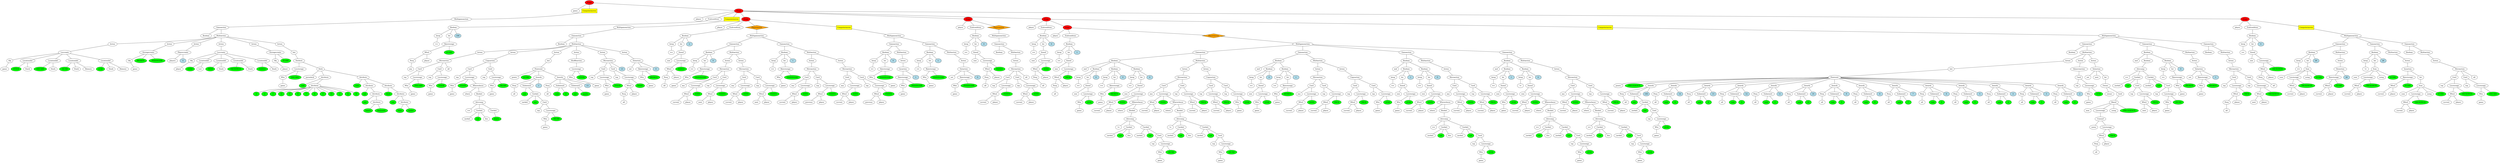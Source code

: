 graph tree{NODE0 [label="Stage" style=filled fillcolor="red"]
NODE0_1 [label="game"]
NODE0 -- NODE0_1
NODE0_2 [label="Computermoves"  style=filled shape=box fillcolor="yellow"]
NODE0_2_2 [label="Multigameaction" ]
NODE0_2_2_0 [label="Gameaction" ]
NODE0_2_2_0_1 [label="Boolean" ]
NODE0_2_2_0 -- NODE0_2_2_0_1
NODE0_2_2_0_2 [label="Multiaction" ]
NODE0_2_2_0_2_0 [label="Action" ]
NODE0_2_2_0_2_0_1 [label="Loccreate" ]
NODE0_2_2_0_2_0_1_2 [label="Obj" ]
NODE0_2_2_0_2_0_1_2_0 [label="game"]
NODE0_2_2_0_2_0_1_2 -- NODE0_2_2_0_2_0_1_2_0
NODE0_2_2_0_2_0_1 -- NODE0_2_2_0_2_0_1_2
NODE0_2_2_0_2_0_1_3 [label="Locationdef" ]
NODE0_2_2_0_2_0_1_3_1 [fillcolor="green" style=filled label="STOCK"]
NODE0_2_2_0_2_0_1_3 -- NODE0_2_2_0_2_0_1_3_1
NODE0_2_2_0_2_0_1_3_2 [label="Stack"]
NODE0_2_2_0_2_0_1_3 -- NODE0_2_2_0_2_0_1_3_2
NODE0_2_2_0_2_0_1 -- NODE0_2_2_0_2_0_1_3
NODE0_2_2_0_2_0_1_4 [label="Locationdef" ]
NODE0_2_2_0_2_0_1_4_1 [fillcolor="green" style=filled label="DISCARD"]
NODE0_2_2_0_2_0_1_4 -- NODE0_2_2_0_2_0_1_4_1
NODE0_2_2_0_2_0_1_4_2 [label="Stack"]
NODE0_2_2_0_2_0_1_4 -- NODE0_2_2_0_2_0_1_4_2
NODE0_2_2_0_2_0_1 -- NODE0_2_2_0_2_0_1_4
NODE0_2_2_0_2_0_1_5 [label="Locationdef" ]
NODE0_2_2_0_2_0_1_5_1 [fillcolor="green" style=filled label="TRUMP"]
NODE0_2_2_0_2_0_1_5 -- NODE0_2_2_0_2_0_1_5_1
NODE0_2_2_0_2_0_1_5_2 [label="Stack"]
NODE0_2_2_0_2_0_1_5 -- NODE0_2_2_0_2_0_1_5_2
NODE0_2_2_0_2_0_1_5_3 [label="Memory"]
NODE0_2_2_0_2_0_1_5 -- NODE0_2_2_0_2_0_1_5_3
NODE0_2_2_0_2_0_1 -- NODE0_2_2_0_2_0_1_5
NODE0_2_2_0_2_0_1_6 [label="Locationdef" ]
NODE0_2_2_0_2_0_1_6_1 [fillcolor="green" style=filled label="LEAD"]
NODE0_2_2_0_2_0_1_6 -- NODE0_2_2_0_2_0_1_6_1
NODE0_2_2_0_2_0_1_6_2 [label="Stack"]
NODE0_2_2_0_2_0_1_6 -- NODE0_2_2_0_2_0_1_6_2
NODE0_2_2_0_2_0_1_6_3 [label="Memory"]
NODE0_2_2_0_2_0_1_6 -- NODE0_2_2_0_2_0_1_6_3
NODE0_2_2_0_2_0_1 -- NODE0_2_2_0_2_0_1_6
NODE0_2_2_0_2_0 -- NODE0_2_2_0_2_0_1
NODE0_2_2_0_2 -- NODE0_2_2_0_2_0
NODE0_2_2_0_2_1 [label="Action" ]
NODE0_2_2_0_2_1_1 [label="Storagecreate" ]
NODE0_2_2_0_2_1_1_2 [label="Obj" ]
NODE0_2_2_0_2_1_1_2_0 [label="game"]
NODE0_2_2_0_2_1_1_2 -- NODE0_2_2_0_2_1_1_2_0
NODE0_2_2_0_2_1_1 -- NODE0_2_2_0_2_1_1_2
NODE0_2_2_0_2_1_1_4 [fillcolor="green" style=filled label="BROKEN"]
NODE0_2_2_0_2_1_1 -- NODE0_2_2_0_2_1_1_4
NODE0_2_2_0_2_1_1_6 [fillcolor="green" style=filled label="PASSINGDIR"]
NODE0_2_2_0_2_1_1 -- NODE0_2_2_0_2_1_1_6
NODE0_2_2_0_2_1 -- NODE0_2_2_0_2_1_1
NODE0_2_2_0_2 -- NODE0_2_2_0_2_1
NODE0_2_2_0_2_2 [label="Action" ]
NODE0_2_2_0_2_2_1 [label="Playercreate" ]
NODE0_2_2_0_2_2_1_1 [label="players"]
NODE0_2_2_0_2_2_1 -- NODE0_2_2_0_2_2_1_1
NODE0_2_2_0_2_2_1_2 [label="4" style=filled fillcolor="lightblue"]
NODE0_2_2_0_2_2_1 -- NODE0_2_2_0_2_2_1_2
NODE0_2_2_0_2_2 -- NODE0_2_2_0_2_2_1
NODE0_2_2_0_2 -- NODE0_2_2_0_2_2
NODE0_2_2_0_2_3 [label="Action" ]
NODE0_2_2_0_2_3_1 [label="Loccreate" ]
NODE0_2_2_0_2_3_1_2 [label="Obj" ]
NODE0_2_2_0_2_3_1_2_0 [label="player"]
NODE0_2_2_0_2_3_1_2 -- NODE0_2_2_0_2_3_1_2_0
NODE0_2_2_0_2_3_1 -- NODE0_2_2_0_2_3_1_2
NODE0_2_2_0_2_3_1_3 [label="Locationdef" ]
NODE0_2_2_0_2_3_1_3_1 [fillcolor="green" style=filled label="HAND"]
NODE0_2_2_0_2_3_1_3 -- NODE0_2_2_0_2_3_1_3_1
NODE0_2_2_0_2_3_1_3_2 [label="List"]
NODE0_2_2_0_2_3_1_3 -- NODE0_2_2_0_2_3_1_3_2
NODE0_2_2_0_2_3_1 -- NODE0_2_2_0_2_3_1_3
NODE0_2_2_0_2_3_1_4 [label="Locationdef" ]
NODE0_2_2_0_2_3_1_4_1 [fillcolor="green" style=filled label="TRICK"]
NODE0_2_2_0_2_3_1_4 -- NODE0_2_2_0_2_3_1_4_1
NODE0_2_2_0_2_3_1_4_2 [label="Stack"]
NODE0_2_2_0_2_3_1_4 -- NODE0_2_2_0_2_3_1_4_2
NODE0_2_2_0_2_3_1 -- NODE0_2_2_0_2_3_1_4
NODE0_2_2_0_2_3_1_5 [label="Locationdef" ]
NODE0_2_2_0_2_3_1_5_1 [fillcolor="green" style=filled label="TRICKSWON"]
NODE0_2_2_0_2_3_1_5 -- NODE0_2_2_0_2_3_1_5_1
NODE0_2_2_0_2_3_1_5_2 [label="Stack"]
NODE0_2_2_0_2_3_1_5 -- NODE0_2_2_0_2_3_1_5_2
NODE0_2_2_0_2_3_1 -- NODE0_2_2_0_2_3_1_5
NODE0_2_2_0_2_3_1_6 [label="Locationdef" ]
NODE0_2_2_0_2_3_1_6_1 [fillcolor="green" style=filled label="PASSED"]
NODE0_2_2_0_2_3_1_6 -- NODE0_2_2_0_2_3_1_6_1
NODE0_2_2_0_2_3_1_6_2 [label="Stack"]
NODE0_2_2_0_2_3_1_6 -- NODE0_2_2_0_2_3_1_6_2
NODE0_2_2_0_2_3_1 -- NODE0_2_2_0_2_3_1_6
NODE0_2_2_0_2_3 -- NODE0_2_2_0_2_3_1
NODE0_2_2_0_2 -- NODE0_2_2_0_2_3
NODE0_2_2_0_2_4 [label="Action" ]
NODE0_2_2_0_2_4_1 [label="Storagecreate" ]
NODE0_2_2_0_2_4_1_2 [label="Obj" ]
NODE0_2_2_0_2_4_1_2_0 [label="player"]
NODE0_2_2_0_2_4_1_2 -- NODE0_2_2_0_2_4_1_2_0
NODE0_2_2_0_2_4_1 -- NODE0_2_2_0_2_4_1_2
NODE0_2_2_0_2_4_1_4 [fillcolor="green" style=filled label="SCORE"]
NODE0_2_2_0_2_4_1 -- NODE0_2_2_0_2_4_1_4
NODE0_2_2_0_2_4 -- NODE0_2_2_0_2_4_1
NODE0_2_2_0_2 -- NODE0_2_2_0_2_4
NODE0_2_2_0_2_5 [label="Action" ]
NODE0_2_2_0_2_5_1 [label="Init" ]
NODE0_2_2_0_2_5_1_1 [label="Deckinit" ]
NODE0_2_2_0_2_5_1_1_0 [label="Locstorage" ]
NODE0_2_2_0_2_5_1_1_0_1 [label="Who" ]
NODE0_2_2_0_2_5_1_1_0_1_0 [label="game"]
NODE0_2_2_0_2_5_1_1_0_1 -- NODE0_2_2_0_2_5_1_1_0_1_0
NODE0_2_2_0_2_5_1_1_0 -- NODE0_2_2_0_2_5_1_1_0_1
NODE0_2_2_0_2_5_1_1_0_3 [fillcolor="green" style=filled label="DISCARD"]
NODE0_2_2_0_2_5_1_1_0 -- NODE0_2_2_0_2_5_1_1_0_3
NODE0_2_2_0_2_5_1_1 -- NODE0_2_2_0_2_5_1_1_0
NODE0_2_2_0_2_5_1_1_1 [label="Deck" ]
NODE0_2_2_0_2_5_1_1_1_1 [label="permdeck"]
NODE0_2_2_0_2_5_1_1_1 -- NODE0_2_2_0_2_5_1_1_1_1
NODE0_2_2_0_2_5_1_1_1_2 [label="Attribute" ]
NODE0_2_2_0_2_5_1_1_1_2_1 [fillcolor="green" style=filled label="rank"]
NODE0_2_2_0_2_5_1_1_1_2 -- NODE0_2_2_0_2_5_1_1_1_2_1
NODE0_2_2_0_2_5_1_1_1_2_2 [label="Attribute" ]
NODE0_2_2_0_2_5_1_1_1_2_2_1 [fillcolor="green" style=filled label="A"]
NODE0_2_2_0_2_5_1_1_1_2_2 -- NODE0_2_2_0_2_5_1_1_1_2_2_1
NODE0_2_2_0_2_5_1_1_1_2_2_3 [fillcolor="green" style=filled label="2"]
NODE0_2_2_0_2_5_1_1_1_2_2 -- NODE0_2_2_0_2_5_1_1_1_2_2_3
NODE0_2_2_0_2_5_1_1_1_2_2_5 [fillcolor="green" style=filled label="3"]
NODE0_2_2_0_2_5_1_1_1_2_2 -- NODE0_2_2_0_2_5_1_1_1_2_2_5
NODE0_2_2_0_2_5_1_1_1_2_2_7 [fillcolor="green" style=filled label="4"]
NODE0_2_2_0_2_5_1_1_1_2_2 -- NODE0_2_2_0_2_5_1_1_1_2_2_7
NODE0_2_2_0_2_5_1_1_1_2_2_9 [fillcolor="green" style=filled label="5"]
NODE0_2_2_0_2_5_1_1_1_2_2 -- NODE0_2_2_0_2_5_1_1_1_2_2_9
NODE0_2_2_0_2_5_1_1_1_2_2_11 [fillcolor="green" style=filled label="6"]
NODE0_2_2_0_2_5_1_1_1_2_2 -- NODE0_2_2_0_2_5_1_1_1_2_2_11
NODE0_2_2_0_2_5_1_1_1_2_2_13 [fillcolor="green" style=filled label="7"]
NODE0_2_2_0_2_5_1_1_1_2_2 -- NODE0_2_2_0_2_5_1_1_1_2_2_13
NODE0_2_2_0_2_5_1_1_1_2_2_15 [fillcolor="green" style=filled label="8"]
NODE0_2_2_0_2_5_1_1_1_2_2 -- NODE0_2_2_0_2_5_1_1_1_2_2_15
NODE0_2_2_0_2_5_1_1_1_2_2_17 [fillcolor="green" style=filled label="9"]
NODE0_2_2_0_2_5_1_1_1_2_2 -- NODE0_2_2_0_2_5_1_1_1_2_2_17
NODE0_2_2_0_2_5_1_1_1_2_2_19 [fillcolor="green" style=filled label="10"]
NODE0_2_2_0_2_5_1_1_1_2_2 -- NODE0_2_2_0_2_5_1_1_1_2_2_19
NODE0_2_2_0_2_5_1_1_1_2_2_21 [fillcolor="green" style=filled label="J"]
NODE0_2_2_0_2_5_1_1_1_2_2 -- NODE0_2_2_0_2_5_1_1_1_2_2_21
NODE0_2_2_0_2_5_1_1_1_2_2_23 [fillcolor="green" style=filled label="Q"]
NODE0_2_2_0_2_5_1_1_1_2_2 -- NODE0_2_2_0_2_5_1_1_1_2_2_23
NODE0_2_2_0_2_5_1_1_1_2_2_25 [fillcolor="green" style=filled label="K"]
NODE0_2_2_0_2_5_1_1_1_2_2 -- NODE0_2_2_0_2_5_1_1_1_2_2_25
NODE0_2_2_0_2_5_1_1_1_2 -- NODE0_2_2_0_2_5_1_1_1_2_2
NODE0_2_2_0_2_5_1_1_1 -- NODE0_2_2_0_2_5_1_1_1_2
NODE0_2_2_0_2_5_1_1_1_3 [label="Attribute" ]
NODE0_2_2_0_2_5_1_1_1_3_1 [fillcolor="green" style=filled label="color"]
NODE0_2_2_0_2_5_1_1_1_3 -- NODE0_2_2_0_2_5_1_1_1_3_1
NODE0_2_2_0_2_5_1_1_1_3_2 [label="Attribute" ]
NODE0_2_2_0_2_5_1_1_1_3_2_1 [fillcolor="green" style=filled label="red"]
NODE0_2_2_0_2_5_1_1_1_3_2 -- NODE0_2_2_0_2_5_1_1_1_3_2_1
NODE0_2_2_0_2_5_1_1_1_3_2_2 [label="Attribute" ]
NODE0_2_2_0_2_5_1_1_1_3_2_2_1 [fillcolor="green" style=filled label="suit"]
NODE0_2_2_0_2_5_1_1_1_3_2_2 -- NODE0_2_2_0_2_5_1_1_1_3_2_2_1
NODE0_2_2_0_2_5_1_1_1_3_2_2_2 [label="Attribute" ]
NODE0_2_2_0_2_5_1_1_1_3_2_2_2_1 [fillcolor="green" style=filled label="hearts"]
NODE0_2_2_0_2_5_1_1_1_3_2_2_2 -- NODE0_2_2_0_2_5_1_1_1_3_2_2_2_1
NODE0_2_2_0_2_5_1_1_1_3_2_2_2_3 [fillcolor="green" style=filled label="diamonds"]
NODE0_2_2_0_2_5_1_1_1_3_2_2_2 -- NODE0_2_2_0_2_5_1_1_1_3_2_2_2_3
NODE0_2_2_0_2_5_1_1_1_3_2_2 -- NODE0_2_2_0_2_5_1_1_1_3_2_2_2
NODE0_2_2_0_2_5_1_1_1_3_2 -- NODE0_2_2_0_2_5_1_1_1_3_2_2
NODE0_2_2_0_2_5_1_1_1_3 -- NODE0_2_2_0_2_5_1_1_1_3_2
NODE0_2_2_0_2_5_1_1_1_3_3 [label="Attribute" ]
NODE0_2_2_0_2_5_1_1_1_3_3_1 [fillcolor="green" style=filled label="black"]
NODE0_2_2_0_2_5_1_1_1_3_3 -- NODE0_2_2_0_2_5_1_1_1_3_3_1
NODE0_2_2_0_2_5_1_1_1_3_3_2 [label="Attribute" ]
NODE0_2_2_0_2_5_1_1_1_3_3_2_1 [fillcolor="green" style=filled label="suit"]
NODE0_2_2_0_2_5_1_1_1_3_3_2 -- NODE0_2_2_0_2_5_1_1_1_3_3_2_1
NODE0_2_2_0_2_5_1_1_1_3_3_2_2 [label="Attribute" ]
NODE0_2_2_0_2_5_1_1_1_3_3_2_2_1 [fillcolor="green" style=filled label="clubs"]
NODE0_2_2_0_2_5_1_1_1_3_3_2_2 -- NODE0_2_2_0_2_5_1_1_1_3_3_2_2_1
NODE0_2_2_0_2_5_1_1_1_3_3_2_2_3 [fillcolor="green" style=filled label="spades"]
NODE0_2_2_0_2_5_1_1_1_3_3_2_2 -- NODE0_2_2_0_2_5_1_1_1_3_3_2_2_3
NODE0_2_2_0_2_5_1_1_1_3_3_2 -- NODE0_2_2_0_2_5_1_1_1_3_3_2_2
NODE0_2_2_0_2_5_1_1_1_3_3 -- NODE0_2_2_0_2_5_1_1_1_3_3_2
NODE0_2_2_0_2_5_1_1_1_3 -- NODE0_2_2_0_2_5_1_1_1_3_3
NODE0_2_2_0_2_5_1_1_1 -- NODE0_2_2_0_2_5_1_1_1_3
NODE0_2_2_0_2_5_1_1 -- NODE0_2_2_0_2_5_1_1_1
NODE0_2_2_0_2_5_1 -- NODE0_2_2_0_2_5_1_1
NODE0_2_2_0_2_5 -- NODE0_2_2_0_2_5_1
NODE0_2_2_0_2 -- NODE0_2_2_0_2_5
NODE0_2_2_0 -- NODE0_2_2_0_2
NODE0_2_2 -- NODE0_2_2_0
NODE0_2 -- NODE0_2_2
NODE0 -- NODE0_2
NODE0_3 [label="Stage"  style=filled fillcolor="red"]
NODE0_3_2 [label="player"]
NODE0_3 -- NODE0_3_2
NODE0_3_3 [label="Endcondition" ]
NODE0_3_3_2 [label="Boolean" ]
NODE0_3_3_2_1 [label="Intop" ]
NODE0_3_3_2_1_0 [label=">="]
NODE0_3_3_2_1 -- NODE0_3_3_2_1_0
NODE0_3_3_2 -- NODE0_3_3_2_1
NODE0_3_3_2_2 [label="Int" ]
NODE0_3_3_2_2_0 [label="Rawstorage" ]
NODE0_3_3_2_2_0_1 [label="Who2" ]
NODE0_3_3_2_2_0_1_1 [label="Posq" ]
NODE0_3_3_2_2_0_1_1_0 [label="any"]
NODE0_3_3_2_2_0_1_1 -- NODE0_3_3_2_2_0_1_1_0
NODE0_3_3_2_2_0_1 -- NODE0_3_3_2_2_0_1_1
NODE0_3_3_2_2_0_1_2 [label="player"]
NODE0_3_3_2_2_0_1 -- NODE0_3_3_2_2_0_1_2
NODE0_3_3_2_2_0 -- NODE0_3_3_2_2_0_1
NODE0_3_3_2_2_0_3 [fillcolor="green" style=filled label="SCORE"]
NODE0_3_3_2_2_0 -- NODE0_3_3_2_2_0_3
NODE0_3_3_2_2 -- NODE0_3_3_2_2_0
NODE0_3_3_2 -- NODE0_3_3_2_2
NODE0_3_3_2_3 [label="100" style=filled fillcolor="lightblue"]
NODE0_3_3_2 -- NODE0_3_3_2_3
NODE0_3_3 -- NODE0_3_3_2
NODE0_3 -- NODE0_3_3
NODE0_3_4 [label="Computermoves"  style=filled shape=box fillcolor="yellow"]
NODE0_3_4_2 [label="Multigameaction" ]
NODE0_3_4_2_0 [label="Gameaction" ]
NODE0_3_4_2_0_1 [label="Boolean" ]
NODE0_3_4_2_0 -- NODE0_3_4_2_0_1
NODE0_3_4_2_0_2 [label="Multiaction" ]
NODE0_3_4_2_0_2_0 [label="Action" ]
NODE0_3_4_2_0_2_0_1 [label="Moveaction" ]
NODE0_3_4_2_0_2_0_1_1 [label="Card" ]
NODE0_3_4_2_0_2_0_1_1_1 [label="top"]
NODE0_3_4_2_0_2_0_1_1 -- NODE0_3_4_2_0_2_0_1_1_1
NODE0_3_4_2_0_2_0_1_1_2 [label="Locstorage" ]
NODE0_3_4_2_0_2_0_1_1_2_1 [label="Who" ]
NODE0_3_4_2_0_2_0_1_1_2_1_0 [label="game"]
NODE0_3_4_2_0_2_0_1_1_2_1 -- NODE0_3_4_2_0_2_0_1_1_2_1_0
NODE0_3_4_2_0_2_0_1_1_2 -- NODE0_3_4_2_0_2_0_1_1_2_1
NODE0_3_4_2_0_2_0_1_1_2_3 [fillcolor="green" style=filled label="DISCARD"]
NODE0_3_4_2_0_2_0_1_1_2 -- NODE0_3_4_2_0_2_0_1_1_2_3
NODE0_3_4_2_0_2_0_1_1 -- NODE0_3_4_2_0_2_0_1_1_2
NODE0_3_4_2_0_2_0_1 -- NODE0_3_4_2_0_2_0_1_1
NODE0_3_4_2_0_2_0_1_2 [label="Card" ]
NODE0_3_4_2_0_2_0_1_2_1 [label="top"]
NODE0_3_4_2_0_2_0_1_2 -- NODE0_3_4_2_0_2_0_1_2_1
NODE0_3_4_2_0_2_0_1_2_2 [label="Locstorage" ]
NODE0_3_4_2_0_2_0_1_2_2_1 [label="Who" ]
NODE0_3_4_2_0_2_0_1_2_2_1_0 [label="game"]
NODE0_3_4_2_0_2_0_1_2_2_1 -- NODE0_3_4_2_0_2_0_1_2_2_1_0
NODE0_3_4_2_0_2_0_1_2_2 -- NODE0_3_4_2_0_2_0_1_2_2_1
NODE0_3_4_2_0_2_0_1_2_2_3 [fillcolor="green" style=filled label="STOCK"]
NODE0_3_4_2_0_2_0_1_2_2 -- NODE0_3_4_2_0_2_0_1_2_2_3
NODE0_3_4_2_0_2_0_1_2 -- NODE0_3_4_2_0_2_0_1_2_2
NODE0_3_4_2_0_2_0_1 -- NODE0_3_4_2_0_2_0_1_2
NODE0_3_4_2_0_2_0_1_3 [label="all"]
NODE0_3_4_2_0_2_0_1 -- NODE0_3_4_2_0_2_0_1_3
NODE0_3_4_2_0_2_0 -- NODE0_3_4_2_0_2_0_1
NODE0_3_4_2_0_2 -- NODE0_3_4_2_0_2_0
NODE0_3_4_2_0_2_1 [label="Action" ]
NODE0_3_4_2_0_2_1_1 [label="Copyaction" ]
NODE0_3_4_2_0_2_1_1_1 [label="Card" ]
NODE0_3_4_2_0_2_1_1_1_1 [label="top"]
NODE0_3_4_2_0_2_1_1_1 -- NODE0_3_4_2_0_2_1_1_1_1
NODE0_3_4_2_0_2_1_1_1_2 [label="Locstorage" ]
NODE0_3_4_2_0_2_1_1_1_2_1 [label="Who" ]
NODE0_3_4_2_0_2_1_1_1_2_1_0 [label="game"]
NODE0_3_4_2_0_2_1_1_1_2_1 -- NODE0_3_4_2_0_2_1_1_1_2_1_0
NODE0_3_4_2_0_2_1_1_1_2 -- NODE0_3_4_2_0_2_1_1_1_2_1
NODE0_3_4_2_0_2_1_1_1_2_3 [fillcolor="green" style=filled label="STOCK"]
NODE0_3_4_2_0_2_1_1_1_2 -- NODE0_3_4_2_0_2_1_1_1_2_3
NODE0_3_4_2_0_2_1_1_1_2_4 [label="Whereclause" ]
NODE0_3_4_2_0_2_1_1_1_2_4_0 [label="where"]
NODE0_3_4_2_0_2_1_1_1_2_4 -- NODE0_3_4_2_0_2_1_1_1_2_4_0
NODE0_3_4_2_0_2_1_1_1_2_4_1 [label="Boolatt" ]
NODE0_3_4_2_0_2_1_1_1_2_4_1_1 [label="Attrcomp" ]
NODE0_3_4_2_0_2_1_1_1_2_4_1_1_0 [label="=="]
NODE0_3_4_2_0_2_1_1_1_2_4_1_1 -- NODE0_3_4_2_0_2_1_1_1_2_4_1_1_0
NODE0_3_4_2_0_2_1_1_1_2_4_1_1_1 [label="Cardatt" ]
NODE0_3_4_2_0_2_1_1_1_2_4_1_1_1_1 [label="cardatt"]
NODE0_3_4_2_0_2_1_1_1_2_4_1_1_1 -- NODE0_3_4_2_0_2_1_1_1_2_4_1_1_1_1
NODE0_3_4_2_0_2_1_1_1_2_4_1_1_1_2 [fillcolor="green" style=filled label="suit"]
NODE0_3_4_2_0_2_1_1_1_2_4_1_1_1 -- NODE0_3_4_2_0_2_1_1_1_2_4_1_1_1_2
NODE0_3_4_2_0_2_1_1_1_2_4_1_1_1_3 [label="this"]
NODE0_3_4_2_0_2_1_1_1_2_4_1_1_1 -- NODE0_3_4_2_0_2_1_1_1_2_4_1_1_1_3
NODE0_3_4_2_0_2_1_1_1_2_4_1_1 -- NODE0_3_4_2_0_2_1_1_1_2_4_1_1_1
NODE0_3_4_2_0_2_1_1_1_2_4_1_1_2 [label="Cardatt" ]
NODE0_3_4_2_0_2_1_1_1_2_4_1_1_2_0 [fillcolor="green" style=filled label="hearts"]
NODE0_3_4_2_0_2_1_1_1_2_4_1_1_2 -- NODE0_3_4_2_0_2_1_1_1_2_4_1_1_2_0
NODE0_3_4_2_0_2_1_1_1_2_4_1_1 -- NODE0_3_4_2_0_2_1_1_1_2_4_1_1_2
NODE0_3_4_2_0_2_1_1_1_2_4_1 -- NODE0_3_4_2_0_2_1_1_1_2_4_1_1
NODE0_3_4_2_0_2_1_1_1_2_4 -- NODE0_3_4_2_0_2_1_1_1_2_4_1
NODE0_3_4_2_0_2_1_1_1_2 -- NODE0_3_4_2_0_2_1_1_1_2_4
NODE0_3_4_2_0_2_1_1_1 -- NODE0_3_4_2_0_2_1_1_1_2
NODE0_3_4_2_0_2_1_1 -- NODE0_3_4_2_0_2_1_1_1
NODE0_3_4_2_0_2_1_1_2 [label="Card" ]
NODE0_3_4_2_0_2_1_1_2_1 [label="top"]
NODE0_3_4_2_0_2_1_1_2 -- NODE0_3_4_2_0_2_1_1_2_1
NODE0_3_4_2_0_2_1_1_2_2 [label="Locstorage" ]
NODE0_3_4_2_0_2_1_1_2_2_1 [label="Who" ]
NODE0_3_4_2_0_2_1_1_2_2_1_0 [label="game"]
NODE0_3_4_2_0_2_1_1_2_2_1 -- NODE0_3_4_2_0_2_1_1_2_2_1_0
NODE0_3_4_2_0_2_1_1_2_2 -- NODE0_3_4_2_0_2_1_1_2_2_1
NODE0_3_4_2_0_2_1_1_2_2_3 [fillcolor="green" style=filled label="TRUMP"]
NODE0_3_4_2_0_2_1_1_2_2 -- NODE0_3_4_2_0_2_1_1_2_2_3
NODE0_3_4_2_0_2_1_1_2 -- NODE0_3_4_2_0_2_1_1_2_2
NODE0_3_4_2_0_2_1_1 -- NODE0_3_4_2_0_2_1_1_2
NODE0_3_4_2_0_2_1 -- NODE0_3_4_2_0_2_1_1
NODE0_3_4_2_0_2 -- NODE0_3_4_2_0_2_1
NODE0_3_4_2_0_2_2 [label="Action" ]
NODE0_3_4_2_0_2_2_1 [label="Init" ]
NODE0_3_4_2_0_2_2_1_1 [label="Pointsinit" ]
NODE0_3_4_2_0_2_2_1_1_0 [label="points"]
NODE0_3_4_2_0_2_2_1_1 -- NODE0_3_4_2_0_2_2_1_1_0
NODE0_3_4_2_0_2_2_1_1_1 [fillcolor="green" style=filled label="SCORE"]
NODE0_3_4_2_0_2_2_1_1 -- NODE0_3_4_2_0_2_2_1_1_1
NODE0_3_4_2_0_2_2_1_1_3 [label="Awards" ]
NODE0_3_4_2_0_2_2_1_1_3_1 [label="Posq" ]
NODE0_3_4_2_0_2_2_1_1_3_1_0 [label="all"]
NODE0_3_4_2_0_2_2_1_1_3_1 -- NODE0_3_4_2_0_2_2_1_1_3_1_0
NODE0_3_4_2_0_2_2_1_1_3 -- NODE0_3_4_2_0_2_2_1_1_3_1
NODE0_3_4_2_0_2_2_1_1_3_2 [label="Subaward" ]
NODE0_3_4_2_0_2_2_1_1_3_2_1 [fillcolor="green" style=filled label="suit"]
NODE0_3_4_2_0_2_2_1_1_3_2 -- NODE0_3_4_2_0_2_2_1_1_3_2_1
NODE0_3_4_2_0_2_2_1_1_3_2_2 [label="Cardatt" ]
NODE0_3_4_2_0_2_2_1_1_3_2_2_1 [label="cardatt"]
NODE0_3_4_2_0_2_2_1_1_3_2_2 -- NODE0_3_4_2_0_2_2_1_1_3_2_2_1
NODE0_3_4_2_0_2_2_1_1_3_2_2_2 [fillcolor="green" style=filled label="suit"]
NODE0_3_4_2_0_2_2_1_1_3_2_2 -- NODE0_3_4_2_0_2_2_1_1_3_2_2_2
NODE0_3_4_2_0_2_2_1_1_3_2_2_3 [label="Card" ]
NODE0_3_4_2_0_2_2_1_1_3_2_2_3_1 [label="top"]
NODE0_3_4_2_0_2_2_1_1_3_2_2_3 -- NODE0_3_4_2_0_2_2_1_1_3_2_2_3_1
NODE0_3_4_2_0_2_2_1_1_3_2_2_3_2 [label="Locstorage" ]
NODE0_3_4_2_0_2_2_1_1_3_2_2_3_2_1 [label="Who" ]
NODE0_3_4_2_0_2_2_1_1_3_2_2_3_2_1_0 [label="game"]
NODE0_3_4_2_0_2_2_1_1_3_2_2_3_2_1 -- NODE0_3_4_2_0_2_2_1_1_3_2_2_3_2_1_0
NODE0_3_4_2_0_2_2_1_1_3_2_2_3_2 -- NODE0_3_4_2_0_2_2_1_1_3_2_2_3_2_1
NODE0_3_4_2_0_2_2_1_1_3_2_2_3_2_3 [fillcolor="green" style=filled label="TRUMP"]
NODE0_3_4_2_0_2_2_1_1_3_2_2_3_2 -- NODE0_3_4_2_0_2_2_1_1_3_2_2_3_2_3
NODE0_3_4_2_0_2_2_1_1_3_2_2_3 -- NODE0_3_4_2_0_2_2_1_1_3_2_2_3_2
NODE0_3_4_2_0_2_2_1_1_3_2_2 -- NODE0_3_4_2_0_2_2_1_1_3_2_2_3
NODE0_3_4_2_0_2_2_1_1_3_2 -- NODE0_3_4_2_0_2_2_1_1_3_2_2
NODE0_3_4_2_0_2_2_1_1_3 -- NODE0_3_4_2_0_2_2_1_1_3_2
NODE0_3_4_2_0_2_2_1_1_3_3 [label="1" style=filled fillcolor="lightblue"]
NODE0_3_4_2_0_2_2_1_1_3 -- NODE0_3_4_2_0_2_2_1_1_3_3
NODE0_3_4_2_0_2_2_1_1 -- NODE0_3_4_2_0_2_2_1_1_3
NODE0_3_4_2_0_2_2_1_1_4 [label="Awards" ]
NODE0_3_4_2_0_2_2_1_1_4_1 [label="Posq" ]
NODE0_3_4_2_0_2_2_1_1_4_1_0 [label="all"]
NODE0_3_4_2_0_2_2_1_1_4_1 -- NODE0_3_4_2_0_2_2_1_1_4_1_0
NODE0_3_4_2_0_2_2_1_1_4 -- NODE0_3_4_2_0_2_2_1_1_4_1
NODE0_3_4_2_0_2_2_1_1_4_2 [label="Subaward" ]
NODE0_3_4_2_0_2_2_1_1_4_2_1 [fillcolor="green" style=filled label="rank"]
NODE0_3_4_2_0_2_2_1_1_4_2 -- NODE0_3_4_2_0_2_2_1_1_4_2_1
NODE0_3_4_2_0_2_2_1_1_4_2_3 [fillcolor="green" style=filled label="Q"]
NODE0_3_4_2_0_2_2_1_1_4_2 -- NODE0_3_4_2_0_2_2_1_1_4_2_3
NODE0_3_4_2_0_2_2_1_1_4 -- NODE0_3_4_2_0_2_2_1_1_4_2
NODE0_3_4_2_0_2_2_1_1_4_3 [label="Subaward" ]
NODE0_3_4_2_0_2_2_1_1_4_3_1 [fillcolor="green" style=filled label="suit"]
NODE0_3_4_2_0_2_2_1_1_4_3 -- NODE0_3_4_2_0_2_2_1_1_4_3_1
NODE0_3_4_2_0_2_2_1_1_4_3_3 [fillcolor="green" style=filled label="spades"]
NODE0_3_4_2_0_2_2_1_1_4_3 -- NODE0_3_4_2_0_2_2_1_1_4_3_3
NODE0_3_4_2_0_2_2_1_1_4 -- NODE0_3_4_2_0_2_2_1_1_4_3
NODE0_3_4_2_0_2_2_1_1_4_4 [label="13" style=filled fillcolor="lightblue"]
NODE0_3_4_2_0_2_2_1_1_4 -- NODE0_3_4_2_0_2_2_1_1_4_4
NODE0_3_4_2_0_2_2_1_1 -- NODE0_3_4_2_0_2_2_1_1_4
NODE0_3_4_2_0_2_2_1 -- NODE0_3_4_2_0_2_2_1_1
NODE0_3_4_2_0_2_2 -- NODE0_3_4_2_0_2_2_1
NODE0_3_4_2_0_2 -- NODE0_3_4_2_0_2_2
NODE0_3_4_2_0_2_3 [label="Action" ]
NODE0_3_4_2_0_2_3_1 [label="Shuffleaction" ]
NODE0_3_4_2_0_2_3_1_1 [label="Locstorage" ]
NODE0_3_4_2_0_2_3_1_1_1 [label="Who" ]
NODE0_3_4_2_0_2_3_1_1_1_0 [label="game"]
NODE0_3_4_2_0_2_3_1_1_1 -- NODE0_3_4_2_0_2_3_1_1_1_0
NODE0_3_4_2_0_2_3_1_1 -- NODE0_3_4_2_0_2_3_1_1_1
NODE0_3_4_2_0_2_3_1_1_3 [fillcolor="green" style=filled label="STOCK"]
NODE0_3_4_2_0_2_3_1_1 -- NODE0_3_4_2_0_2_3_1_1_3
NODE0_3_4_2_0_2_3_1 -- NODE0_3_4_2_0_2_3_1_1
NODE0_3_4_2_0_2_3 -- NODE0_3_4_2_0_2_3_1
NODE0_3_4_2_0_2 -- NODE0_3_4_2_0_2_3
NODE0_3_4_2_0_2_4 [label="Action" ]
NODE0_3_4_2_0_2_4_1 [label="Moveaction" ]
NODE0_3_4_2_0_2_4_1_1 [label="Card" ]
NODE0_3_4_2_0_2_4_1_1_1 [label="top"]
NODE0_3_4_2_0_2_4_1_1 -- NODE0_3_4_2_0_2_4_1_1_1
NODE0_3_4_2_0_2_4_1_1_2 [label="Locstorage" ]
NODE0_3_4_2_0_2_4_1_1_2_1 [label="Who" ]
NODE0_3_4_2_0_2_4_1_1_2_1_0 [label="game"]
NODE0_3_4_2_0_2_4_1_1_2_1 -- NODE0_3_4_2_0_2_4_1_1_2_1_0
NODE0_3_4_2_0_2_4_1_1_2 -- NODE0_3_4_2_0_2_4_1_1_2_1
NODE0_3_4_2_0_2_4_1_1_2_3 [fillcolor="green" style=filled label="STOCK"]
NODE0_3_4_2_0_2_4_1_1_2 -- NODE0_3_4_2_0_2_4_1_1_2_3
NODE0_3_4_2_0_2_4_1_1 -- NODE0_3_4_2_0_2_4_1_1_2
NODE0_3_4_2_0_2_4_1 -- NODE0_3_4_2_0_2_4_1_1
NODE0_3_4_2_0_2_4_1_2 [label="Card" ]
NODE0_3_4_2_0_2_4_1_2_1 [label="top"]
NODE0_3_4_2_0_2_4_1_2 -- NODE0_3_4_2_0_2_4_1_2_1
NODE0_3_4_2_0_2_4_1_2_2 [label="Locstorage" ]
NODE0_3_4_2_0_2_4_1_2_2_1 [label="Who2" ]
NODE0_3_4_2_0_2_4_1_2_2_1_1 [label="Posq" ]
NODE0_3_4_2_0_2_4_1_2_2_1_1_0 [label="all"]
NODE0_3_4_2_0_2_4_1_2_2_1_1 -- NODE0_3_4_2_0_2_4_1_2_2_1_1_0
NODE0_3_4_2_0_2_4_1_2_2_1 -- NODE0_3_4_2_0_2_4_1_2_2_1_1
NODE0_3_4_2_0_2_4_1_2_2_1_2 [label="player"]
NODE0_3_4_2_0_2_4_1_2_2_1 -- NODE0_3_4_2_0_2_4_1_2_2_1_2
NODE0_3_4_2_0_2_4_1_2_2 -- NODE0_3_4_2_0_2_4_1_2_2_1
NODE0_3_4_2_0_2_4_1_2_2_3 [fillcolor="green" style=filled label="HAND"]
NODE0_3_4_2_0_2_4_1_2_2 -- NODE0_3_4_2_0_2_4_1_2_2_3
NODE0_3_4_2_0_2_4_1_2 -- NODE0_3_4_2_0_2_4_1_2_2
NODE0_3_4_2_0_2_4_1 -- NODE0_3_4_2_0_2_4_1_2
NODE0_3_4_2_0_2_4_1_3 [label="13" style=filled fillcolor="lightblue"]
NODE0_3_4_2_0_2_4_1 -- NODE0_3_4_2_0_2_4_1_3
NODE0_3_4_2_0_2_4 -- NODE0_3_4_2_0_2_4_1
NODE0_3_4_2_0_2 -- NODE0_3_4_2_0_2_4
NODE0_3_4_2_0_2_5 [label="Action" ]
NODE0_3_4_2_0_2_5_1 [label="Setaction" ]
NODE0_3_4_2_0_2_5_1_0 [label="set"]
NODE0_3_4_2_0_2_5_1 -- NODE0_3_4_2_0_2_5_1_0
NODE0_3_4_2_0_2_5_1_1 [label="Rawstorage" ]
NODE0_3_4_2_0_2_5_1_1_1 [label="Who" ]
NODE0_3_4_2_0_2_5_1_1_1_0 [label="game"]
NODE0_3_4_2_0_2_5_1_1_1 -- NODE0_3_4_2_0_2_5_1_1_1_0
NODE0_3_4_2_0_2_5_1_1 -- NODE0_3_4_2_0_2_5_1_1_1
NODE0_3_4_2_0_2_5_1_1_3 [fillcolor="green" style=filled label="BROKEN"]
NODE0_3_4_2_0_2_5_1_1 -- NODE0_3_4_2_0_2_5_1_1_3
NODE0_3_4_2_0_2_5_1 -- NODE0_3_4_2_0_2_5_1_1
NODE0_3_4_2_0_2_5_1_2 [label="0" style=filled fillcolor="lightblue"]
NODE0_3_4_2_0_2_5_1 -- NODE0_3_4_2_0_2_5_1_2
NODE0_3_4_2_0_2_5 -- NODE0_3_4_2_0_2_5_1
NODE0_3_4_2_0_2 -- NODE0_3_4_2_0_2_5
NODE0_3_4_2_0 -- NODE0_3_4_2_0_2
NODE0_3_4_2 -- NODE0_3_4_2_0
NODE0_3_4 -- NODE0_3_4_2
NODE0_3 -- NODE0_3_4
NODE0_3_5 [label="Stage"  style=filled fillcolor="red"]
NODE0_3_5_2 [label="player"]
NODE0_3_5 -- NODE0_3_5_2
NODE0_3_5_3 [label="Endcondition" ]
NODE0_3_5_3_2 [label="Boolean" ]
NODE0_3_5_3_2_1 [label="Intop" ]
NODE0_3_5_3_2_1_0 [label="=="]
NODE0_3_5_3_2_1 -- NODE0_3_5_3_2_1_0
NODE0_3_5_3_2 -- NODE0_3_5_3_2_1
NODE0_3_5_3_2_2 [label="Int" ]
NODE0_3_5_3_2_2_0 [label="Sizeof" ]
NODE0_3_5_3_2_2_0_1 [label="size"]
NODE0_3_5_3_2_2_0 -- NODE0_3_5_3_2_2_0_1
NODE0_3_5_3_2_2_0_2 [label="Locstorage" ]
NODE0_3_5_3_2_2_0_2_1 [label="Who2" ]
NODE0_3_5_3_2_2_0_2_1_1 [label="Posq" ]
NODE0_3_5_3_2_2_0_2_1_1_0 [label="all"]
NODE0_3_5_3_2_2_0_2_1_1 -- NODE0_3_5_3_2_2_0_2_1_1_0
NODE0_3_5_3_2_2_0_2_1 -- NODE0_3_5_3_2_2_0_2_1_1
NODE0_3_5_3_2_2_0_2_1_2 [label="player"]
NODE0_3_5_3_2_2_0_2_1 -- NODE0_3_5_3_2_2_0_2_1_2
NODE0_3_5_3_2_2_0_2 -- NODE0_3_5_3_2_2_0_2_1
NODE0_3_5_3_2_2_0_2_3 [fillcolor="green" style=filled label="PASSED"]
NODE0_3_5_3_2_2_0_2 -- NODE0_3_5_3_2_2_0_2_3
NODE0_3_5_3_2_2_0 -- NODE0_3_5_3_2_2_0_2
NODE0_3_5_3_2_2 -- NODE0_3_5_3_2_2_0
NODE0_3_5_3_2 -- NODE0_3_5_3_2_2
NODE0_3_5_3_2_3 [label="2" style=filled fillcolor="lightblue"]
NODE0_3_5_3_2 -- NODE0_3_5_3_2_3
NODE0_3_5_3 -- NODE0_3_5_3_2
NODE0_3_5 -- NODE0_3_5_3
NODE0_3_5_4 [label="Playermoves"  style=filled shape=diamond fillcolor="orange"]
NODE0_3_5_4_2 [label="Multigameaction" ]
NODE0_3_5_4_2_0 [label="Gameaction" ]
NODE0_3_5_4_2_0_1 [label="Boolean" ]
NODE0_3_5_4_2_0_1_1 [label="Intop" ]
NODE0_3_5_4_2_0_1_1_0 [label="=="]
NODE0_3_5_4_2_0_1_1 -- NODE0_3_5_4_2_0_1_1_0
NODE0_3_5_4_2_0_1 -- NODE0_3_5_4_2_0_1_1
NODE0_3_5_4_2_0_1_2 [label="Int" ]
NODE0_3_5_4_2_0_1_2_0 [label="Rawstorage" ]
NODE0_3_5_4_2_0_1_2_0_1 [label="Who" ]
NODE0_3_5_4_2_0_1_2_0_1_0 [label="game"]
NODE0_3_5_4_2_0_1_2_0_1 -- NODE0_3_5_4_2_0_1_2_0_1_0
NODE0_3_5_4_2_0_1_2_0 -- NODE0_3_5_4_2_0_1_2_0_1
NODE0_3_5_4_2_0_1_2_0_3 [fillcolor="green" style=filled label="PASSINGDIR"]
NODE0_3_5_4_2_0_1_2_0 -- NODE0_3_5_4_2_0_1_2_0_3
NODE0_3_5_4_2_0_1_2 -- NODE0_3_5_4_2_0_1_2_0
NODE0_3_5_4_2_0_1 -- NODE0_3_5_4_2_0_1_2
NODE0_3_5_4_2_0_1_3 [label="0" style=filled fillcolor="lightblue"]
NODE0_3_5_4_2_0_1 -- NODE0_3_5_4_2_0_1_3
NODE0_3_5_4_2_0 -- NODE0_3_5_4_2_0_1
NODE0_3_5_4_2_0_2 [label="Multiaction" ]
NODE0_3_5_4_2_0_2_0 [label="Action" ]
NODE0_3_5_4_2_0_2_0_1 [label="Moveaction" ]
NODE0_3_5_4_2_0_2_0_1_1 [label="Card" ]
NODE0_3_5_4_2_0_2_0_1_1_1 [label="any"]
NODE0_3_5_4_2_0_2_0_1_1 -- NODE0_3_5_4_2_0_2_0_1_1_1
NODE0_3_5_4_2_0_2_0_1_1_2 [label="Locstorage" ]
NODE0_3_5_4_2_0_2_0_1_1_2_1 [label="Who2" ]
NODE0_3_5_4_2_0_2_0_1_1_2_1_1 [label="current"]
NODE0_3_5_4_2_0_2_0_1_1_2_1 -- NODE0_3_5_4_2_0_2_0_1_1_2_1_1
NODE0_3_5_4_2_0_2_0_1_1_2_1_2 [label="player"]
NODE0_3_5_4_2_0_2_0_1_1_2_1 -- NODE0_3_5_4_2_0_2_0_1_1_2_1_2
NODE0_3_5_4_2_0_2_0_1_1_2 -- NODE0_3_5_4_2_0_2_0_1_1_2_1
NODE0_3_5_4_2_0_2_0_1_1_2_3 [fillcolor="green" style=filled label="HAND"]
NODE0_3_5_4_2_0_2_0_1_1_2 -- NODE0_3_5_4_2_0_2_0_1_1_2_3
NODE0_3_5_4_2_0_2_0_1_1 -- NODE0_3_5_4_2_0_2_0_1_1_2
NODE0_3_5_4_2_0_2_0_1 -- NODE0_3_5_4_2_0_2_0_1_1
NODE0_3_5_4_2_0_2_0_1_2 [label="Card" ]
NODE0_3_5_4_2_0_2_0_1_2_1 [label="top"]
NODE0_3_5_4_2_0_2_0_1_2 -- NODE0_3_5_4_2_0_2_0_1_2_1
NODE0_3_5_4_2_0_2_0_1_2_2 [label="Locstorage" ]
NODE0_3_5_4_2_0_2_0_1_2_2_1 [label="Who2" ]
NODE0_3_5_4_2_0_2_0_1_2_2_1_1 [label="next"]
NODE0_3_5_4_2_0_2_0_1_2_2_1 -- NODE0_3_5_4_2_0_2_0_1_2_2_1_1
NODE0_3_5_4_2_0_2_0_1_2_2_1_2 [label="player"]
NODE0_3_5_4_2_0_2_0_1_2_2_1 -- NODE0_3_5_4_2_0_2_0_1_2_2_1_2
NODE0_3_5_4_2_0_2_0_1_2_2 -- NODE0_3_5_4_2_0_2_0_1_2_2_1
NODE0_3_5_4_2_0_2_0_1_2_2_3 [fillcolor="green" style=filled label="PASSED"]
NODE0_3_5_4_2_0_2_0_1_2_2 -- NODE0_3_5_4_2_0_2_0_1_2_2_3
NODE0_3_5_4_2_0_2_0_1_2 -- NODE0_3_5_4_2_0_2_0_1_2_2
NODE0_3_5_4_2_0_2_0_1 -- NODE0_3_5_4_2_0_2_0_1_2
NODE0_3_5_4_2_0_2_0 -- NODE0_3_5_4_2_0_2_0_1
NODE0_3_5_4_2_0_2 -- NODE0_3_5_4_2_0_2_0
NODE0_3_5_4_2_0_2_1 [label="Action" ]
NODE0_3_5_4_2_0_2_1_1 [label="Moveaction" ]
NODE0_3_5_4_2_0_2_1_1_1 [label="Card" ]
NODE0_3_5_4_2_0_2_1_1_1_1 [label="any"]
NODE0_3_5_4_2_0_2_1_1_1 -- NODE0_3_5_4_2_0_2_1_1_1_1
NODE0_3_5_4_2_0_2_1_1_1_2 [label="Locstorage" ]
NODE0_3_5_4_2_0_2_1_1_1_2_1 [label="Who2" ]
NODE0_3_5_4_2_0_2_1_1_1_2_1_1 [label="current"]
NODE0_3_5_4_2_0_2_1_1_1_2_1 -- NODE0_3_5_4_2_0_2_1_1_1_2_1_1
NODE0_3_5_4_2_0_2_1_1_1_2_1_2 [label="player"]
NODE0_3_5_4_2_0_2_1_1_1_2_1 -- NODE0_3_5_4_2_0_2_1_1_1_2_1_2
NODE0_3_5_4_2_0_2_1_1_1_2 -- NODE0_3_5_4_2_0_2_1_1_1_2_1
NODE0_3_5_4_2_0_2_1_1_1_2_3 [fillcolor="green" style=filled label="HAND"]
NODE0_3_5_4_2_0_2_1_1_1_2 -- NODE0_3_5_4_2_0_2_1_1_1_2_3
NODE0_3_5_4_2_0_2_1_1_1 -- NODE0_3_5_4_2_0_2_1_1_1_2
NODE0_3_5_4_2_0_2_1_1 -- NODE0_3_5_4_2_0_2_1_1_1
NODE0_3_5_4_2_0_2_1_1_2 [label="Card" ]
NODE0_3_5_4_2_0_2_1_1_2_1 [label="top"]
NODE0_3_5_4_2_0_2_1_1_2 -- NODE0_3_5_4_2_0_2_1_1_2_1
NODE0_3_5_4_2_0_2_1_1_2_2 [label="Locstorage" ]
NODE0_3_5_4_2_0_2_1_1_2_2_1 [label="Who2" ]
NODE0_3_5_4_2_0_2_1_1_2_2_1_1 [label="next"]
NODE0_3_5_4_2_0_2_1_1_2_2_1 -- NODE0_3_5_4_2_0_2_1_1_2_2_1_1
NODE0_3_5_4_2_0_2_1_1_2_2_1_2 [label="player"]
NODE0_3_5_4_2_0_2_1_1_2_2_1 -- NODE0_3_5_4_2_0_2_1_1_2_2_1_2
NODE0_3_5_4_2_0_2_1_1_2_2 -- NODE0_3_5_4_2_0_2_1_1_2_2_1
NODE0_3_5_4_2_0_2_1_1_2_2_3 [fillcolor="green" style=filled label="PASSED"]
NODE0_3_5_4_2_0_2_1_1_2_2 -- NODE0_3_5_4_2_0_2_1_1_2_2_3
NODE0_3_5_4_2_0_2_1_1_2 -- NODE0_3_5_4_2_0_2_1_1_2_2
NODE0_3_5_4_2_0_2_1_1 -- NODE0_3_5_4_2_0_2_1_1_2
NODE0_3_5_4_2_0_2_1 -- NODE0_3_5_4_2_0_2_1_1
NODE0_3_5_4_2_0_2 -- NODE0_3_5_4_2_0_2_1
NODE0_3_5_4_2_0 -- NODE0_3_5_4_2_0_2
NODE0_3_5_4_2 -- NODE0_3_5_4_2_0
NODE0_3_5_4_2_1 [label="Gameaction" ]
NODE0_3_5_4_2_1_1 [label="Boolean" ]
NODE0_3_5_4_2_1_1_1 [label="Intop" ]
NODE0_3_5_4_2_1_1_1_0 [label="=="]
NODE0_3_5_4_2_1_1_1 -- NODE0_3_5_4_2_1_1_1_0
NODE0_3_5_4_2_1_1 -- NODE0_3_5_4_2_1_1_1
NODE0_3_5_4_2_1_1_2 [label="Int" ]
NODE0_3_5_4_2_1_1_2_0 [label="Rawstorage" ]
NODE0_3_5_4_2_1_1_2_0_1 [label="Who" ]
NODE0_3_5_4_2_1_1_2_0_1_0 [label="game"]
NODE0_3_5_4_2_1_1_2_0_1 -- NODE0_3_5_4_2_1_1_2_0_1_0
NODE0_3_5_4_2_1_1_2_0 -- NODE0_3_5_4_2_1_1_2_0_1
NODE0_3_5_4_2_1_1_2_0_3 [fillcolor="green" style=filled label="PASSINGDIR"]
NODE0_3_5_4_2_1_1_2_0 -- NODE0_3_5_4_2_1_1_2_0_3
NODE0_3_5_4_2_1_1_2 -- NODE0_3_5_4_2_1_1_2_0
NODE0_3_5_4_2_1_1 -- NODE0_3_5_4_2_1_1_2
NODE0_3_5_4_2_1_1_3 [label="1" style=filled fillcolor="lightblue"]
NODE0_3_5_4_2_1_1 -- NODE0_3_5_4_2_1_1_3
NODE0_3_5_4_2_1 -- NODE0_3_5_4_2_1_1
NODE0_3_5_4_2_1_2 [label="Multiaction" ]
NODE0_3_5_4_2_1_2_0 [label="Action" ]
NODE0_3_5_4_2_1_2_0_1 [label="Moveaction" ]
NODE0_3_5_4_2_1_2_0_1_1 [label="Card" ]
NODE0_3_5_4_2_1_2_0_1_1_1 [label="any"]
NODE0_3_5_4_2_1_2_0_1_1 -- NODE0_3_5_4_2_1_2_0_1_1_1
NODE0_3_5_4_2_1_2_0_1_1_2 [label="Locstorage" ]
NODE0_3_5_4_2_1_2_0_1_1_2_1 [label="Who2" ]
NODE0_3_5_4_2_1_2_0_1_1_2_1_1 [label="current"]
NODE0_3_5_4_2_1_2_0_1_1_2_1 -- NODE0_3_5_4_2_1_2_0_1_1_2_1_1
NODE0_3_5_4_2_1_2_0_1_1_2_1_2 [label="player"]
NODE0_3_5_4_2_1_2_0_1_1_2_1 -- NODE0_3_5_4_2_1_2_0_1_1_2_1_2
NODE0_3_5_4_2_1_2_0_1_1_2 -- NODE0_3_5_4_2_1_2_0_1_1_2_1
NODE0_3_5_4_2_1_2_0_1_1_2_3 [fillcolor="green" style=filled label="HAND"]
NODE0_3_5_4_2_1_2_0_1_1_2 -- NODE0_3_5_4_2_1_2_0_1_1_2_3
NODE0_3_5_4_2_1_2_0_1_1 -- NODE0_3_5_4_2_1_2_0_1_1_2
NODE0_3_5_4_2_1_2_0_1 -- NODE0_3_5_4_2_1_2_0_1_1
NODE0_3_5_4_2_1_2_0_1_2 [label="Card" ]
NODE0_3_5_4_2_1_2_0_1_2_1 [label="top"]
NODE0_3_5_4_2_1_2_0_1_2 -- NODE0_3_5_4_2_1_2_0_1_2_1
NODE0_3_5_4_2_1_2_0_1_2_2 [label="Locstorage" ]
NODE0_3_5_4_2_1_2_0_1_2_2_1 [label="Who2" ]
NODE0_3_5_4_2_1_2_0_1_2_2_1_1 [label="previous"]
NODE0_3_5_4_2_1_2_0_1_2_2_1 -- NODE0_3_5_4_2_1_2_0_1_2_2_1_1
NODE0_3_5_4_2_1_2_0_1_2_2_1_2 [label="player"]
NODE0_3_5_4_2_1_2_0_1_2_2_1 -- NODE0_3_5_4_2_1_2_0_1_2_2_1_2
NODE0_3_5_4_2_1_2_0_1_2_2 -- NODE0_3_5_4_2_1_2_0_1_2_2_1
NODE0_3_5_4_2_1_2_0_1_2_2_3 [fillcolor="green" style=filled label="PASSED"]
NODE0_3_5_4_2_1_2_0_1_2_2 -- NODE0_3_5_4_2_1_2_0_1_2_2_3
NODE0_3_5_4_2_1_2_0_1_2 -- NODE0_3_5_4_2_1_2_0_1_2_2
NODE0_3_5_4_2_1_2_0_1 -- NODE0_3_5_4_2_1_2_0_1_2
NODE0_3_5_4_2_1_2_0 -- NODE0_3_5_4_2_1_2_0_1
NODE0_3_5_4_2_1_2 -- NODE0_3_5_4_2_1_2_0
NODE0_3_5_4_2_1_2_1 [label="Action" ]
NODE0_3_5_4_2_1_2_1_1 [label="Moveaction" ]
NODE0_3_5_4_2_1_2_1_1_1 [label="Card" ]
NODE0_3_5_4_2_1_2_1_1_1_1 [label="any"]
NODE0_3_5_4_2_1_2_1_1_1 -- NODE0_3_5_4_2_1_2_1_1_1_1
NODE0_3_5_4_2_1_2_1_1_1_2 [label="Locstorage" ]
NODE0_3_5_4_2_1_2_1_1_1_2_1 [label="Who2" ]
NODE0_3_5_4_2_1_2_1_1_1_2_1_1 [label="current"]
NODE0_3_5_4_2_1_2_1_1_1_2_1 -- NODE0_3_5_4_2_1_2_1_1_1_2_1_1
NODE0_3_5_4_2_1_2_1_1_1_2_1_2 [label="player"]
NODE0_3_5_4_2_1_2_1_1_1_2_1 -- NODE0_3_5_4_2_1_2_1_1_1_2_1_2
NODE0_3_5_4_2_1_2_1_1_1_2 -- NODE0_3_5_4_2_1_2_1_1_1_2_1
NODE0_3_5_4_2_1_2_1_1_1_2_3 [fillcolor="green" style=filled label="HAND"]
NODE0_3_5_4_2_1_2_1_1_1_2 -- NODE0_3_5_4_2_1_2_1_1_1_2_3
NODE0_3_5_4_2_1_2_1_1_1 -- NODE0_3_5_4_2_1_2_1_1_1_2
NODE0_3_5_4_2_1_2_1_1 -- NODE0_3_5_4_2_1_2_1_1_1
NODE0_3_5_4_2_1_2_1_1_2 [label="Card" ]
NODE0_3_5_4_2_1_2_1_1_2_1 [label="top"]
NODE0_3_5_4_2_1_2_1_1_2 -- NODE0_3_5_4_2_1_2_1_1_2_1
NODE0_3_5_4_2_1_2_1_1_2_2 [label="Locstorage" ]
NODE0_3_5_4_2_1_2_1_1_2_2_1 [label="Who2" ]
NODE0_3_5_4_2_1_2_1_1_2_2_1_1 [label="previous"]
NODE0_3_5_4_2_1_2_1_1_2_2_1 -- NODE0_3_5_4_2_1_2_1_1_2_2_1_1
NODE0_3_5_4_2_1_2_1_1_2_2_1_2 [label="player"]
NODE0_3_5_4_2_1_2_1_1_2_2_1 -- NODE0_3_5_4_2_1_2_1_1_2_2_1_2
NODE0_3_5_4_2_1_2_1_1_2_2 -- NODE0_3_5_4_2_1_2_1_1_2_2_1
NODE0_3_5_4_2_1_2_1_1_2_2_3 [fillcolor="green" style=filled label="PASSED"]
NODE0_3_5_4_2_1_2_1_1_2_2 -- NODE0_3_5_4_2_1_2_1_1_2_2_3
NODE0_3_5_4_2_1_2_1_1_2 -- NODE0_3_5_4_2_1_2_1_1_2_2
NODE0_3_5_4_2_1_2_1_1 -- NODE0_3_5_4_2_1_2_1_1_2
NODE0_3_5_4_2_1_2_1 -- NODE0_3_5_4_2_1_2_1_1
NODE0_3_5_4_2_1_2 -- NODE0_3_5_4_2_1_2_1
NODE0_3_5_4_2_1 -- NODE0_3_5_4_2_1_2
NODE0_3_5_4_2 -- NODE0_3_5_4_2_1
NODE0_3_5_4 -- NODE0_3_5_4_2
NODE0_3_5 -- NODE0_3_5_4
NODE0_3_5_5 [label="Computermoves"  style=filled shape=box fillcolor="yellow"]
NODE0_3_5_5_2 [label="Multigameaction" ]
NODE0_3_5_5_2_0 [label="Gameaction" ]
NODE0_3_5_5_2_0_1 [label="Boolean" ]
NODE0_3_5_5_2_0_1_1 [label="Intop" ]
NODE0_3_5_5_2_0_1_1_0 [label="=="]
NODE0_3_5_5_2_0_1_1 -- NODE0_3_5_5_2_0_1_1_0
NODE0_3_5_5_2_0_1 -- NODE0_3_5_5_2_0_1_1
NODE0_3_5_5_2_0_1_2 [label="Int" ]
NODE0_3_5_5_2_0_1_2_0 [label="Rawstorage" ]
NODE0_3_5_5_2_0_1_2_0_1 [label="Who" ]
NODE0_3_5_5_2_0_1_2_0_1_0 [label="game"]
NODE0_3_5_5_2_0_1_2_0_1 -- NODE0_3_5_5_2_0_1_2_0_1_0
NODE0_3_5_5_2_0_1_2_0 -- NODE0_3_5_5_2_0_1_2_0_1
NODE0_3_5_5_2_0_1_2_0_3 [fillcolor="green" style=filled label="PASSINGDIR"]
NODE0_3_5_5_2_0_1_2_0 -- NODE0_3_5_5_2_0_1_2_0_3
NODE0_3_5_5_2_0_1_2 -- NODE0_3_5_5_2_0_1_2_0
NODE0_3_5_5_2_0_1 -- NODE0_3_5_5_2_0_1_2
NODE0_3_5_5_2_0_1_3 [label="0" style=filled fillcolor="lightblue"]
NODE0_3_5_5_2_0_1 -- NODE0_3_5_5_2_0_1_3
NODE0_3_5_5_2_0 -- NODE0_3_5_5_2_0_1
NODE0_3_5_5_2_0_2 [label="Multiaction" ]
NODE0_3_5_5_2_0_2_0 [label="Action" ]
NODE0_3_5_5_2_0_2_0_1 [label="Incaction" ]
NODE0_3_5_5_2_0_2_0_1_1 [label="Rawstorage" ]
NODE0_3_5_5_2_0_2_0_1_1_1 [label="Who" ]
NODE0_3_5_5_2_0_2_0_1_1_1_0 [label="game"]
NODE0_3_5_5_2_0_2_0_1_1_1 -- NODE0_3_5_5_2_0_2_0_1_1_1_0
NODE0_3_5_5_2_0_2_0_1_1 -- NODE0_3_5_5_2_0_2_0_1_1_1
NODE0_3_5_5_2_0_2_0_1_1_3 [fillcolor="green" style=filled label="PASSINGDIR"]
NODE0_3_5_5_2_0_2_0_1_1 -- NODE0_3_5_5_2_0_2_0_1_1_3
NODE0_3_5_5_2_0_2_0_1 -- NODE0_3_5_5_2_0_2_0_1_1
NODE0_3_5_5_2_0_2_0_1_2 [label="1" style=filled fillcolor="lightblue"]
NODE0_3_5_5_2_0_2_0_1 -- NODE0_3_5_5_2_0_2_0_1_2
NODE0_3_5_5_2_0_2_0 -- NODE0_3_5_5_2_0_2_0_1
NODE0_3_5_5_2_0_2 -- NODE0_3_5_5_2_0_2_0
NODE0_3_5_5_2_0 -- NODE0_3_5_5_2_0_2
NODE0_3_5_5_2 -- NODE0_3_5_5_2_0
NODE0_3_5_5_2_1 [label="Gameaction" ]
NODE0_3_5_5_2_1_1 [label="Boolean" ]
NODE0_3_5_5_2_1_1_1 [label="Intop" ]
NODE0_3_5_5_2_1_1_1_0 [label="=="]
NODE0_3_5_5_2_1_1_1 -- NODE0_3_5_5_2_1_1_1_0
NODE0_3_5_5_2_1_1 -- NODE0_3_5_5_2_1_1_1
NODE0_3_5_5_2_1_1_2 [label="Int" ]
NODE0_3_5_5_2_1_1_2_0 [label="Rawstorage" ]
NODE0_3_5_5_2_1_1_2_0_1 [label="Who" ]
NODE0_3_5_5_2_1_1_2_0_1_0 [label="game"]
NODE0_3_5_5_2_1_1_2_0_1 -- NODE0_3_5_5_2_1_1_2_0_1_0
NODE0_3_5_5_2_1_1_2_0 -- NODE0_3_5_5_2_1_1_2_0_1
NODE0_3_5_5_2_1_1_2_0_3 [fillcolor="green" style=filled label="PASSINGDIR"]
NODE0_3_5_5_2_1_1_2_0 -- NODE0_3_5_5_2_1_1_2_0_3
NODE0_3_5_5_2_1_1_2 -- NODE0_3_5_5_2_1_1_2_0
NODE0_3_5_5_2_1_1 -- NODE0_3_5_5_2_1_1_2
NODE0_3_5_5_2_1_1_3 [label="1" style=filled fillcolor="lightblue"]
NODE0_3_5_5_2_1_1 -- NODE0_3_5_5_2_1_1_3
NODE0_3_5_5_2_1 -- NODE0_3_5_5_2_1_1
NODE0_3_5_5_2_1_2 [label="Multiaction" ]
NODE0_3_5_5_2_1_2_0 [label="Action" ]
NODE0_3_5_5_2_1_2_0_1 [label="Setaction" ]
NODE0_3_5_5_2_1_2_0_1_0 [label="set"]
NODE0_3_5_5_2_1_2_0_1 -- NODE0_3_5_5_2_1_2_0_1_0
NODE0_3_5_5_2_1_2_0_1_1 [label="Rawstorage" ]
NODE0_3_5_5_2_1_2_0_1_1_1 [label="Who" ]
NODE0_3_5_5_2_1_2_0_1_1_1_0 [label="game"]
NODE0_3_5_5_2_1_2_0_1_1_1 -- NODE0_3_5_5_2_1_2_0_1_1_1_0
NODE0_3_5_5_2_1_2_0_1_1 -- NODE0_3_5_5_2_1_2_0_1_1_1
NODE0_3_5_5_2_1_2_0_1_1_3 [fillcolor="green" style=filled label="PASSINGDIR"]
NODE0_3_5_5_2_1_2_0_1_1 -- NODE0_3_5_5_2_1_2_0_1_1_3
NODE0_3_5_5_2_1_2_0_1 -- NODE0_3_5_5_2_1_2_0_1_1
NODE0_3_5_5_2_1_2_0_1_2 [label="0" style=filled fillcolor="lightblue"]
NODE0_3_5_5_2_1_2_0_1 -- NODE0_3_5_5_2_1_2_0_1_2
NODE0_3_5_5_2_1_2_0 -- NODE0_3_5_5_2_1_2_0_1
NODE0_3_5_5_2_1_2 -- NODE0_3_5_5_2_1_2_0
NODE0_3_5_5_2_1 -- NODE0_3_5_5_2_1_2
NODE0_3_5_5_2 -- NODE0_3_5_5_2_1
NODE0_3_5_5 -- NODE0_3_5_5_2
NODE0_3_5 -- NODE0_3_5_5
NODE0_3 -- NODE0_3_5
NODE0_3_6 [label="Stage"  style=filled fillcolor="red"]
NODE0_3_6_2 [label="player"]
NODE0_3_6 -- NODE0_3_6_2
NODE0_3_6_3 [label="Endcondition" ]
NODE0_3_6_3_2 [label="Boolean" ]
NODE0_3_6_3_2_1 [label="Intop" ]
NODE0_3_6_3_2_1_0 [label="=="]
NODE0_3_6_3_2_1 -- NODE0_3_6_3_2_1_0
NODE0_3_6_3_2 -- NODE0_3_6_3_2_1
NODE0_3_6_3_2_2 [label="Int" ]
NODE0_3_6_3_2_2_0 [label="Sizeof" ]
NODE0_3_6_3_2_2_0_1 [label="size"]
NODE0_3_6_3_2_2_0 -- NODE0_3_6_3_2_2_0_1
NODE0_3_6_3_2_2_0_2 [label="Locstorage" ]
NODE0_3_6_3_2_2_0_2_1 [label="Who2" ]
NODE0_3_6_3_2_2_0_2_1_1 [label="Posq" ]
NODE0_3_6_3_2_2_0_2_1_1_0 [label="all"]
NODE0_3_6_3_2_2_0_2_1_1 -- NODE0_3_6_3_2_2_0_2_1_1_0
NODE0_3_6_3_2_2_0_2_1 -- NODE0_3_6_3_2_2_0_2_1_1
NODE0_3_6_3_2_2_0_2_1_2 [label="player"]
NODE0_3_6_3_2_2_0_2_1 -- NODE0_3_6_3_2_2_0_2_1_2
NODE0_3_6_3_2_2_0_2 -- NODE0_3_6_3_2_2_0_2_1
NODE0_3_6_3_2_2_0_2_3 [fillcolor="green" style=filled label="PASSED"]
NODE0_3_6_3_2_2_0_2 -- NODE0_3_6_3_2_2_0_2_3
NODE0_3_6_3_2_2_0 -- NODE0_3_6_3_2_2_0_2
NODE0_3_6_3_2_2 -- NODE0_3_6_3_2_2_0
NODE0_3_6_3_2 -- NODE0_3_6_3_2_2
NODE0_3_6_3_2_3 [label="0" style=filled fillcolor="lightblue"]
NODE0_3_6_3_2 -- NODE0_3_6_3_2_3
NODE0_3_6_3 -- NODE0_3_6_3_2
NODE0_3_6 -- NODE0_3_6_3
NODE0_3_6_4 [label="Playermoves"  style=filled shape=diamond fillcolor="orange"]
NODE0_3_6_4_2 [label="Multigameaction" ]
NODE0_3_6_4_2_0 [label="Gameaction" ]
NODE0_3_6_4_2_0_1 [label="Boolean" ]
NODE0_3_6_4_2_0 -- NODE0_3_6_4_2_0_1
NODE0_3_6_4_2_0_2 [label="Multiaction" ]
NODE0_3_6_4_2_0_2_0 [label="Action" ]
NODE0_3_6_4_2_0_2_0_1 [label="Moveaction" ]
NODE0_3_6_4_2_0_2_0_1_1 [label="Card" ]
NODE0_3_6_4_2_0_2_0_1_1_1 [label="top"]
NODE0_3_6_4_2_0_2_0_1_1 -- NODE0_3_6_4_2_0_2_0_1_1_1
NODE0_3_6_4_2_0_2_0_1_1_2 [label="Locstorage" ]
NODE0_3_6_4_2_0_2_0_1_1_2_1 [label="Who2" ]
NODE0_3_6_4_2_0_2_0_1_1_2_1_1 [label="current"]
NODE0_3_6_4_2_0_2_0_1_1_2_1 -- NODE0_3_6_4_2_0_2_0_1_1_2_1_1
NODE0_3_6_4_2_0_2_0_1_1_2_1_2 [label="player"]
NODE0_3_6_4_2_0_2_0_1_1_2_1 -- NODE0_3_6_4_2_0_2_0_1_1_2_1_2
NODE0_3_6_4_2_0_2_0_1_1_2 -- NODE0_3_6_4_2_0_2_0_1_1_2_1
NODE0_3_6_4_2_0_2_0_1_1_2_3 [fillcolor="green" style=filled label="PASSED"]
NODE0_3_6_4_2_0_2_0_1_1_2 -- NODE0_3_6_4_2_0_2_0_1_1_2_3
NODE0_3_6_4_2_0_2_0_1_1 -- NODE0_3_6_4_2_0_2_0_1_1_2
NODE0_3_6_4_2_0_2_0_1 -- NODE0_3_6_4_2_0_2_0_1_1
NODE0_3_6_4_2_0_2_0_1_2 [label="Card" ]
NODE0_3_6_4_2_0_2_0_1_2_1 [label="top"]
NODE0_3_6_4_2_0_2_0_1_2 -- NODE0_3_6_4_2_0_2_0_1_2_1
NODE0_3_6_4_2_0_2_0_1_2_2 [label="Locstorage" ]
NODE0_3_6_4_2_0_2_0_1_2_2_1 [label="Who2" ]
NODE0_3_6_4_2_0_2_0_1_2_2_1_1 [label="current"]
NODE0_3_6_4_2_0_2_0_1_2_2_1 -- NODE0_3_6_4_2_0_2_0_1_2_2_1_1
NODE0_3_6_4_2_0_2_0_1_2_2_1_2 [label="player"]
NODE0_3_6_4_2_0_2_0_1_2_2_1 -- NODE0_3_6_4_2_0_2_0_1_2_2_1_2
NODE0_3_6_4_2_0_2_0_1_2_2 -- NODE0_3_6_4_2_0_2_0_1_2_2_1
NODE0_3_6_4_2_0_2_0_1_2_2_3 [fillcolor="green" style=filled label="HAND"]
NODE0_3_6_4_2_0_2_0_1_2_2 -- NODE0_3_6_4_2_0_2_0_1_2_2_3
NODE0_3_6_4_2_0_2_0_1_2 -- NODE0_3_6_4_2_0_2_0_1_2_2
NODE0_3_6_4_2_0_2_0_1 -- NODE0_3_6_4_2_0_2_0_1_2
NODE0_3_6_4_2_0_2_0_1_3 [label="all"]
NODE0_3_6_4_2_0_2_0_1 -- NODE0_3_6_4_2_0_2_0_1_3
NODE0_3_6_4_2_0_2_0 -- NODE0_3_6_4_2_0_2_0_1
NODE0_3_6_4_2_0_2 -- NODE0_3_6_4_2_0_2_0
NODE0_3_6_4_2_0 -- NODE0_3_6_4_2_0_2
NODE0_3_6_4_2 -- NODE0_3_6_4_2_0
NODE0_3_6_4 -- NODE0_3_6_4_2
NODE0_3_6 -- NODE0_3_6_4
NODE0_3 -- NODE0_3_6
NODE0_3_7 [label="Stage"  style=filled fillcolor="red"]
NODE0_3_7_2 [label="player"]
NODE0_3_7 -- NODE0_3_7_2
NODE0_3_7_3 [label="Endcondition" ]
NODE0_3_7_3_2 [label="Boolean" ]
NODE0_3_7_3_2_1 [label="Intop" ]
NODE0_3_7_3_2_1_0 [label="=="]
NODE0_3_7_3_2_1 -- NODE0_3_7_3_2_1_0
NODE0_3_7_3_2 -- NODE0_3_7_3_2_1
NODE0_3_7_3_2_2 [label="Int" ]
NODE0_3_7_3_2_2_0 [label="Sizeof" ]
NODE0_3_7_3_2_2_0_1 [label="size"]
NODE0_3_7_3_2_2_0 -- NODE0_3_7_3_2_2_0_1
NODE0_3_7_3_2_2_0_2 [label="Locstorage" ]
NODE0_3_7_3_2_2_0_2_1 [label="Who2" ]
NODE0_3_7_3_2_2_0_2_1_1 [label="Posq" ]
NODE0_3_7_3_2_2_0_2_1_1_0 [label="all"]
NODE0_3_7_3_2_2_0_2_1_1 -- NODE0_3_7_3_2_2_0_2_1_1_0
NODE0_3_7_3_2_2_0_2_1 -- NODE0_3_7_3_2_2_0_2_1_1
NODE0_3_7_3_2_2_0_2_1_2 [label="player"]
NODE0_3_7_3_2_2_0_2_1 -- NODE0_3_7_3_2_2_0_2_1_2
NODE0_3_7_3_2_2_0_2 -- NODE0_3_7_3_2_2_0_2_1
NODE0_3_7_3_2_2_0_2_3 [fillcolor="green" style=filled label="HAND"]
NODE0_3_7_3_2_2_0_2 -- NODE0_3_7_3_2_2_0_2_3
NODE0_3_7_3_2_2_0 -- NODE0_3_7_3_2_2_0_2
NODE0_3_7_3_2_2 -- NODE0_3_7_3_2_2_0
NODE0_3_7_3_2 -- NODE0_3_7_3_2_2
NODE0_3_7_3_2_3 [label="0" style=filled fillcolor="lightblue"]
NODE0_3_7_3_2 -- NODE0_3_7_3_2_3
NODE0_3_7_3 -- NODE0_3_7_3_2
NODE0_3_7 -- NODE0_3_7_3
NODE0_3_7_4 [label="Stage"  style=filled fillcolor="red"]
NODE0_3_7_4_2 [label="player"]
NODE0_3_7_4 -- NODE0_3_7_4_2
NODE0_3_7_4_3 [label="Endcondition" ]
NODE0_3_7_4_3_2 [label="Boolean" ]
NODE0_3_7_4_3_2_1 [label="Intop" ]
NODE0_3_7_4_3_2_1_0 [label="=="]
NODE0_3_7_4_3_2_1 -- NODE0_3_7_4_3_2_1_0
NODE0_3_7_4_3_2 -- NODE0_3_7_4_3_2_1
NODE0_3_7_4_3_2_2 [label="Int" ]
NODE0_3_7_4_3_2_2_0 [label="Sizeof" ]
NODE0_3_7_4_3_2_2_0_1 [label="size"]
NODE0_3_7_4_3_2_2_0 -- NODE0_3_7_4_3_2_2_0_1
NODE0_3_7_4_3_2_2_0_2 [label="Locstorage" ]
NODE0_3_7_4_3_2_2_0_2_1 [label="Who2" ]
NODE0_3_7_4_3_2_2_0_2_1_1 [label="Posq" ]
NODE0_3_7_4_3_2_2_0_2_1_1_0 [label="all"]
NODE0_3_7_4_3_2_2_0_2_1_1 -- NODE0_3_7_4_3_2_2_0_2_1_1_0
NODE0_3_7_4_3_2_2_0_2_1 -- NODE0_3_7_4_3_2_2_0_2_1_1
NODE0_3_7_4_3_2_2_0_2_1_2 [label="player"]
NODE0_3_7_4_3_2_2_0_2_1 -- NODE0_3_7_4_3_2_2_0_2_1_2
NODE0_3_7_4_3_2_2_0_2 -- NODE0_3_7_4_3_2_2_0_2_1
NODE0_3_7_4_3_2_2_0_2_3 [fillcolor="green" style=filled label="TRICK"]
NODE0_3_7_4_3_2_2_0_2 -- NODE0_3_7_4_3_2_2_0_2_3
NODE0_3_7_4_3_2_2_0 -- NODE0_3_7_4_3_2_2_0_2
NODE0_3_7_4_3_2_2 -- NODE0_3_7_4_3_2_2_0
NODE0_3_7_4_3_2 -- NODE0_3_7_4_3_2_2
NODE0_3_7_4_3_2_3 [label="1" style=filled fillcolor="lightblue"]
NODE0_3_7_4_3_2 -- NODE0_3_7_4_3_2_3
NODE0_3_7_4_3 -- NODE0_3_7_4_3_2
NODE0_3_7_4 -- NODE0_3_7_4_3
NODE0_3_7_4_4 [label="Playermoves"  style=filled shape=diamond fillcolor="orange"]
NODE0_3_7_4_4_2 [label="Multigameaction" ]
NODE0_3_7_4_4_2_0 [label="Gameaction" ]
NODE0_3_7_4_4_2_0_1 [label="Boolean" ]
NODE0_3_7_4_4_2_0_1_1 [label="and"]
NODE0_3_7_4_4_2_0_1 -- NODE0_3_7_4_4_2_0_1_1
NODE0_3_7_4_4_2_0_1_2 [label="Boolean" ]
NODE0_3_7_4_4_2_0_1_2_1 [label="Intop" ]
NODE0_3_7_4_4_2_0_1_2_1_0 [label="=="]
NODE0_3_7_4_4_2_0_1_2_1 -- NODE0_3_7_4_4_2_0_1_2_1_0
NODE0_3_7_4_4_2_0_1_2 -- NODE0_3_7_4_4_2_0_1_2_1
NODE0_3_7_4_4_2_0_1_2_2 [label="Int" ]
NODE0_3_7_4_4_2_0_1_2_2_0 [label="Sizeof" ]
NODE0_3_7_4_4_2_0_1_2_2_0_1 [label="size"]
NODE0_3_7_4_4_2_0_1_2_2_0 -- NODE0_3_7_4_4_2_0_1_2_2_0_1
NODE0_3_7_4_4_2_0_1_2_2_0_2 [label="Locstorage" ]
NODE0_3_7_4_4_2_0_1_2_2_0_2_1 [label="Who" ]
NODE0_3_7_4_4_2_0_1_2_2_0_2_1_0 [label="game"]
NODE0_3_7_4_4_2_0_1_2_2_0_2_1 -- NODE0_3_7_4_4_2_0_1_2_2_0_2_1_0
NODE0_3_7_4_4_2_0_1_2_2_0_2 -- NODE0_3_7_4_4_2_0_1_2_2_0_2_1
NODE0_3_7_4_4_2_0_1_2_2_0_2_3 [fillcolor="green" style=filled label="LEAD"]
NODE0_3_7_4_4_2_0_1_2_2_0_2 -- NODE0_3_7_4_4_2_0_1_2_2_0_2_3
NODE0_3_7_4_4_2_0_1_2_2_0 -- NODE0_3_7_4_4_2_0_1_2_2_0_2
NODE0_3_7_4_4_2_0_1_2_2 -- NODE0_3_7_4_4_2_0_1_2_2_0
NODE0_3_7_4_4_2_0_1_2 -- NODE0_3_7_4_4_2_0_1_2_2
NODE0_3_7_4_4_2_0_1_2_3 [label="0" style=filled fillcolor="lightblue"]
NODE0_3_7_4_4_2_0_1_2 -- NODE0_3_7_4_4_2_0_1_2_3
NODE0_3_7_4_4_2_0_1 -- NODE0_3_7_4_4_2_0_1_2
NODE0_3_7_4_4_2_0_1_3 [label="Boolean" ]
NODE0_3_7_4_4_2_0_1_3_1 [label="Intop" ]
NODE0_3_7_4_4_2_0_1_3_1_0 [label="=="]
NODE0_3_7_4_4_2_0_1_3_1 -- NODE0_3_7_4_4_2_0_1_3_1_0
NODE0_3_7_4_4_2_0_1_3 -- NODE0_3_7_4_4_2_0_1_3_1
NODE0_3_7_4_4_2_0_1_3_2 [label="Int" ]
NODE0_3_7_4_4_2_0_1_3_2_0 [label="Rawstorage" ]
NODE0_3_7_4_4_2_0_1_3_2_0_1 [label="Who" ]
NODE0_3_7_4_4_2_0_1_3_2_0_1_0 [label="game"]
NODE0_3_7_4_4_2_0_1_3_2_0_1 -- NODE0_3_7_4_4_2_0_1_3_2_0_1_0
NODE0_3_7_4_4_2_0_1_3_2_0 -- NODE0_3_7_4_4_2_0_1_3_2_0_1
NODE0_3_7_4_4_2_0_1_3_2_0_3 [fillcolor="green" style=filled label="BROKEN"]
NODE0_3_7_4_4_2_0_1_3_2_0 -- NODE0_3_7_4_4_2_0_1_3_2_0_3
NODE0_3_7_4_4_2_0_1_3_2 -- NODE0_3_7_4_4_2_0_1_3_2_0
NODE0_3_7_4_4_2_0_1_3 -- NODE0_3_7_4_4_2_0_1_3_2
NODE0_3_7_4_4_2_0_1_3_3 [label="0" style=filled fillcolor="lightblue"]
NODE0_3_7_4_4_2_0_1_3 -- NODE0_3_7_4_4_2_0_1_3_3
NODE0_3_7_4_4_2_0_1 -- NODE0_3_7_4_4_2_0_1_3
NODE0_3_7_4_4_2_0_1_4 [label="Boolean" ]
NODE0_3_7_4_4_2_0_1_4_1 [label="Intop" ]
NODE0_3_7_4_4_2_0_1_4_1_0 [label="=="]
NODE0_3_7_4_4_2_0_1_4_1 -- NODE0_3_7_4_4_2_0_1_4_1_0
NODE0_3_7_4_4_2_0_1_4 -- NODE0_3_7_4_4_2_0_1_4_1
NODE0_3_7_4_4_2_0_1_4_2 [label="Int" ]
NODE0_3_7_4_4_2_0_1_4_2_0 [label="Sizeof" ]
NODE0_3_7_4_4_2_0_1_4_2_0_1 [label="size"]
NODE0_3_7_4_4_2_0_1_4_2_0 -- NODE0_3_7_4_4_2_0_1_4_2_0_1
NODE0_3_7_4_4_2_0_1_4_2_0_2 [label="Locstorage" ]
NODE0_3_7_4_4_2_0_1_4_2_0_2_1 [label="Who2" ]
NODE0_3_7_4_4_2_0_1_4_2_0_2_1_1 [label="current"]
NODE0_3_7_4_4_2_0_1_4_2_0_2_1 -- NODE0_3_7_4_4_2_0_1_4_2_0_2_1_1
NODE0_3_7_4_4_2_0_1_4_2_0_2_1_2 [label="player"]
NODE0_3_7_4_4_2_0_1_4_2_0_2_1 -- NODE0_3_7_4_4_2_0_1_4_2_0_2_1_2
NODE0_3_7_4_4_2_0_1_4_2_0_2 -- NODE0_3_7_4_4_2_0_1_4_2_0_2_1
NODE0_3_7_4_4_2_0_1_4_2_0_2_3 [fillcolor="green" style=filled label="HAND"]
NODE0_3_7_4_4_2_0_1_4_2_0_2 -- NODE0_3_7_4_4_2_0_1_4_2_0_2_3
NODE0_3_7_4_4_2_0_1_4_2_0_2_4 [label="Whereclause" ]
NODE0_3_7_4_4_2_0_1_4_2_0_2_4_0 [label="where"]
NODE0_3_7_4_4_2_0_1_4_2_0_2_4 -- NODE0_3_7_4_4_2_0_1_4_2_0_2_4_0
NODE0_3_7_4_4_2_0_1_4_2_0_2_4_1 [label="Boolatt" ]
NODE0_3_7_4_4_2_0_1_4_2_0_2_4_1_1 [label="Attrcomp" ]
NODE0_3_7_4_4_2_0_1_4_2_0_2_4_1_1_0 [label="!="]
NODE0_3_7_4_4_2_0_1_4_2_0_2_4_1_1 -- NODE0_3_7_4_4_2_0_1_4_2_0_2_4_1_1_0
NODE0_3_7_4_4_2_0_1_4_2_0_2_4_1_1_1 [label="Cardatt" ]
NODE0_3_7_4_4_2_0_1_4_2_0_2_4_1_1_1_1 [label="cardatt"]
NODE0_3_7_4_4_2_0_1_4_2_0_2_4_1_1_1 -- NODE0_3_7_4_4_2_0_1_4_2_0_2_4_1_1_1_1
NODE0_3_7_4_4_2_0_1_4_2_0_2_4_1_1_1_2 [fillcolor="green" style=filled label="suit"]
NODE0_3_7_4_4_2_0_1_4_2_0_2_4_1_1_1 -- NODE0_3_7_4_4_2_0_1_4_2_0_2_4_1_1_1_2
NODE0_3_7_4_4_2_0_1_4_2_0_2_4_1_1_1_3 [label="this"]
NODE0_3_7_4_4_2_0_1_4_2_0_2_4_1_1_1 -- NODE0_3_7_4_4_2_0_1_4_2_0_2_4_1_1_1_3
NODE0_3_7_4_4_2_0_1_4_2_0_2_4_1_1 -- NODE0_3_7_4_4_2_0_1_4_2_0_2_4_1_1_1
NODE0_3_7_4_4_2_0_1_4_2_0_2_4_1_1_2 [label="Cardatt" ]
NODE0_3_7_4_4_2_0_1_4_2_0_2_4_1_1_2_1 [label="cardatt"]
NODE0_3_7_4_4_2_0_1_4_2_0_2_4_1_1_2 -- NODE0_3_7_4_4_2_0_1_4_2_0_2_4_1_1_2_1
NODE0_3_7_4_4_2_0_1_4_2_0_2_4_1_1_2_2 [fillcolor="green" style=filled label="suit"]
NODE0_3_7_4_4_2_0_1_4_2_0_2_4_1_1_2 -- NODE0_3_7_4_4_2_0_1_4_2_0_2_4_1_1_2_2
NODE0_3_7_4_4_2_0_1_4_2_0_2_4_1_1_2_3 [label="Card" ]
NODE0_3_7_4_4_2_0_1_4_2_0_2_4_1_1_2_3_1 [label="top"]
NODE0_3_7_4_4_2_0_1_4_2_0_2_4_1_1_2_3 -- NODE0_3_7_4_4_2_0_1_4_2_0_2_4_1_1_2_3_1
NODE0_3_7_4_4_2_0_1_4_2_0_2_4_1_1_2_3_2 [label="Locstorage" ]
NODE0_3_7_4_4_2_0_1_4_2_0_2_4_1_1_2_3_2_1 [label="Who" ]
NODE0_3_7_4_4_2_0_1_4_2_0_2_4_1_1_2_3_2_1_0 [label="game"]
NODE0_3_7_4_4_2_0_1_4_2_0_2_4_1_1_2_3_2_1 -- NODE0_3_7_4_4_2_0_1_4_2_0_2_4_1_1_2_3_2_1_0
NODE0_3_7_4_4_2_0_1_4_2_0_2_4_1_1_2_3_2 -- NODE0_3_7_4_4_2_0_1_4_2_0_2_4_1_1_2_3_2_1
NODE0_3_7_4_4_2_0_1_4_2_0_2_4_1_1_2_3_2_3 [fillcolor="green" style=filled label="TRUMP"]
NODE0_3_7_4_4_2_0_1_4_2_0_2_4_1_1_2_3_2 -- NODE0_3_7_4_4_2_0_1_4_2_0_2_4_1_1_2_3_2_3
NODE0_3_7_4_4_2_0_1_4_2_0_2_4_1_1_2_3 -- NODE0_3_7_4_4_2_0_1_4_2_0_2_4_1_1_2_3_2
NODE0_3_7_4_4_2_0_1_4_2_0_2_4_1_1_2 -- NODE0_3_7_4_4_2_0_1_4_2_0_2_4_1_1_2_3
NODE0_3_7_4_4_2_0_1_4_2_0_2_4_1_1 -- NODE0_3_7_4_4_2_0_1_4_2_0_2_4_1_1_2
NODE0_3_7_4_4_2_0_1_4_2_0_2_4_1 -- NODE0_3_7_4_4_2_0_1_4_2_0_2_4_1_1
NODE0_3_7_4_4_2_0_1_4_2_0_2_4 -- NODE0_3_7_4_4_2_0_1_4_2_0_2_4_1
NODE0_3_7_4_4_2_0_1_4_2_0_2 -- NODE0_3_7_4_4_2_0_1_4_2_0_2_4
NODE0_3_7_4_4_2_0_1_4_2_0 -- NODE0_3_7_4_4_2_0_1_4_2_0_2
NODE0_3_7_4_4_2_0_1_4_2 -- NODE0_3_7_4_4_2_0_1_4_2_0
NODE0_3_7_4_4_2_0_1_4 -- NODE0_3_7_4_4_2_0_1_4_2
NODE0_3_7_4_4_2_0_1_4_3 [label="0" style=filled fillcolor="lightblue"]
NODE0_3_7_4_4_2_0_1_4 -- NODE0_3_7_4_4_2_0_1_4_3
NODE0_3_7_4_4_2_0_1 -- NODE0_3_7_4_4_2_0_1_4
NODE0_3_7_4_4_2_0 -- NODE0_3_7_4_4_2_0_1
NODE0_3_7_4_4_2_0_2 [label="Multiaction" ]
NODE0_3_7_4_4_2_0_2_0 [label="Action" ]
NODE0_3_7_4_4_2_0_2_0_1 [label="Moveaction" ]
NODE0_3_7_4_4_2_0_2_0_1_1 [label="Card" ]
NODE0_3_7_4_4_2_0_2_0_1_1_1 [label="any"]
NODE0_3_7_4_4_2_0_2_0_1_1 -- NODE0_3_7_4_4_2_0_2_0_1_1_1
NODE0_3_7_4_4_2_0_2_0_1_1_2 [label="Locstorage" ]
NODE0_3_7_4_4_2_0_2_0_1_1_2_1 [label="Who2" ]
NODE0_3_7_4_4_2_0_2_0_1_1_2_1_1 [label="current"]
NODE0_3_7_4_4_2_0_2_0_1_1_2_1 -- NODE0_3_7_4_4_2_0_2_0_1_1_2_1_1
NODE0_3_7_4_4_2_0_2_0_1_1_2_1_2 [label="player"]
NODE0_3_7_4_4_2_0_2_0_1_1_2_1 -- NODE0_3_7_4_4_2_0_2_0_1_1_2_1_2
NODE0_3_7_4_4_2_0_2_0_1_1_2 -- NODE0_3_7_4_4_2_0_2_0_1_1_2_1
NODE0_3_7_4_4_2_0_2_0_1_1_2_3 [fillcolor="green" style=filled label="HAND"]
NODE0_3_7_4_4_2_0_2_0_1_1_2 -- NODE0_3_7_4_4_2_0_2_0_1_1_2_3
NODE0_3_7_4_4_2_0_2_0_1_1_2_4 [label="Whereclause" ]
NODE0_3_7_4_4_2_0_2_0_1_1_2_4_0 [label="where"]
NODE0_3_7_4_4_2_0_2_0_1_1_2_4 -- NODE0_3_7_4_4_2_0_2_0_1_1_2_4_0
NODE0_3_7_4_4_2_0_2_0_1_1_2_4_1 [label="Boolatt" ]
NODE0_3_7_4_4_2_0_2_0_1_1_2_4_1_1 [label="Attrcomp" ]
NODE0_3_7_4_4_2_0_2_0_1_1_2_4_1_1_0 [label="!="]
NODE0_3_7_4_4_2_0_2_0_1_1_2_4_1_1 -- NODE0_3_7_4_4_2_0_2_0_1_1_2_4_1_1_0
NODE0_3_7_4_4_2_0_2_0_1_1_2_4_1_1_1 [label="Cardatt" ]
NODE0_3_7_4_4_2_0_2_0_1_1_2_4_1_1_1_1 [label="cardatt"]
NODE0_3_7_4_4_2_0_2_0_1_1_2_4_1_1_1 -- NODE0_3_7_4_4_2_0_2_0_1_1_2_4_1_1_1_1
NODE0_3_7_4_4_2_0_2_0_1_1_2_4_1_1_1_2 [fillcolor="green" style=filled label="suit"]
NODE0_3_7_4_4_2_0_2_0_1_1_2_4_1_1_1 -- NODE0_3_7_4_4_2_0_2_0_1_1_2_4_1_1_1_2
NODE0_3_7_4_4_2_0_2_0_1_1_2_4_1_1_1_3 [label="this"]
NODE0_3_7_4_4_2_0_2_0_1_1_2_4_1_1_1 -- NODE0_3_7_4_4_2_0_2_0_1_1_2_4_1_1_1_3
NODE0_3_7_4_4_2_0_2_0_1_1_2_4_1_1 -- NODE0_3_7_4_4_2_0_2_0_1_1_2_4_1_1_1
NODE0_3_7_4_4_2_0_2_0_1_1_2_4_1_1_2 [label="Cardatt" ]
NODE0_3_7_4_4_2_0_2_0_1_1_2_4_1_1_2_1 [label="cardatt"]
NODE0_3_7_4_4_2_0_2_0_1_1_2_4_1_1_2 -- NODE0_3_7_4_4_2_0_2_0_1_1_2_4_1_1_2_1
NODE0_3_7_4_4_2_0_2_0_1_1_2_4_1_1_2_2 [fillcolor="green" style=filled label="suit"]
NODE0_3_7_4_4_2_0_2_0_1_1_2_4_1_1_2 -- NODE0_3_7_4_4_2_0_2_0_1_1_2_4_1_1_2_2
NODE0_3_7_4_4_2_0_2_0_1_1_2_4_1_1_2_3 [label="Card" ]
NODE0_3_7_4_4_2_0_2_0_1_1_2_4_1_1_2_3_1 [label="top"]
NODE0_3_7_4_4_2_0_2_0_1_1_2_4_1_1_2_3 -- NODE0_3_7_4_4_2_0_2_0_1_1_2_4_1_1_2_3_1
NODE0_3_7_4_4_2_0_2_0_1_1_2_4_1_1_2_3_2 [label="Locstorage" ]
NODE0_3_7_4_4_2_0_2_0_1_1_2_4_1_1_2_3_2_1 [label="Who" ]
NODE0_3_7_4_4_2_0_2_0_1_1_2_4_1_1_2_3_2_1_0 [label="game"]
NODE0_3_7_4_4_2_0_2_0_1_1_2_4_1_1_2_3_2_1 -- NODE0_3_7_4_4_2_0_2_0_1_1_2_4_1_1_2_3_2_1_0
NODE0_3_7_4_4_2_0_2_0_1_1_2_4_1_1_2_3_2 -- NODE0_3_7_4_4_2_0_2_0_1_1_2_4_1_1_2_3_2_1
NODE0_3_7_4_4_2_0_2_0_1_1_2_4_1_1_2_3_2_3 [fillcolor="green" style=filled label="TRUMP"]
NODE0_3_7_4_4_2_0_2_0_1_1_2_4_1_1_2_3_2 -- NODE0_3_7_4_4_2_0_2_0_1_1_2_4_1_1_2_3_2_3
NODE0_3_7_4_4_2_0_2_0_1_1_2_4_1_1_2_3 -- NODE0_3_7_4_4_2_0_2_0_1_1_2_4_1_1_2_3_2
NODE0_3_7_4_4_2_0_2_0_1_1_2_4_1_1_2 -- NODE0_3_7_4_4_2_0_2_0_1_1_2_4_1_1_2_3
NODE0_3_7_4_4_2_0_2_0_1_1_2_4_1_1 -- NODE0_3_7_4_4_2_0_2_0_1_1_2_4_1_1_2
NODE0_3_7_4_4_2_0_2_0_1_1_2_4_1 -- NODE0_3_7_4_4_2_0_2_0_1_1_2_4_1_1
NODE0_3_7_4_4_2_0_2_0_1_1_2_4 -- NODE0_3_7_4_4_2_0_2_0_1_1_2_4_1
NODE0_3_7_4_4_2_0_2_0_1_1_2 -- NODE0_3_7_4_4_2_0_2_0_1_1_2_4
NODE0_3_7_4_4_2_0_2_0_1_1 -- NODE0_3_7_4_4_2_0_2_0_1_1_2
NODE0_3_7_4_4_2_0_2_0_1 -- NODE0_3_7_4_4_2_0_2_0_1_1
NODE0_3_7_4_4_2_0_2_0_1_2 [label="Card" ]
NODE0_3_7_4_4_2_0_2_0_1_2_1 [label="top"]
NODE0_3_7_4_4_2_0_2_0_1_2 -- NODE0_3_7_4_4_2_0_2_0_1_2_1
NODE0_3_7_4_4_2_0_2_0_1_2_2 [label="Locstorage" ]
NODE0_3_7_4_4_2_0_2_0_1_2_2_1 [label="Who2" ]
NODE0_3_7_4_4_2_0_2_0_1_2_2_1_1 [label="current"]
NODE0_3_7_4_4_2_0_2_0_1_2_2_1 -- NODE0_3_7_4_4_2_0_2_0_1_2_2_1_1
NODE0_3_7_4_4_2_0_2_0_1_2_2_1_2 [label="player"]
NODE0_3_7_4_4_2_0_2_0_1_2_2_1 -- NODE0_3_7_4_4_2_0_2_0_1_2_2_1_2
NODE0_3_7_4_4_2_0_2_0_1_2_2 -- NODE0_3_7_4_4_2_0_2_0_1_2_2_1
NODE0_3_7_4_4_2_0_2_0_1_2_2_3 [fillcolor="green" style=filled label="TRICK"]
NODE0_3_7_4_4_2_0_2_0_1_2_2 -- NODE0_3_7_4_4_2_0_2_0_1_2_2_3
NODE0_3_7_4_4_2_0_2_0_1_2 -- NODE0_3_7_4_4_2_0_2_0_1_2_2
NODE0_3_7_4_4_2_0_2_0_1 -- NODE0_3_7_4_4_2_0_2_0_1_2
NODE0_3_7_4_4_2_0_2_0 -- NODE0_3_7_4_4_2_0_2_0_1
NODE0_3_7_4_4_2_0_2 -- NODE0_3_7_4_4_2_0_2_0
NODE0_3_7_4_4_2_0_2_1 [label="Action" ]
NODE0_3_7_4_4_2_0_2_1_1 [label="Copyaction" ]
NODE0_3_7_4_4_2_0_2_1_1_1 [label="Card" ]
NODE0_3_7_4_4_2_0_2_1_1_1_1 [label="top"]
NODE0_3_7_4_4_2_0_2_1_1_1 -- NODE0_3_7_4_4_2_0_2_1_1_1_1
NODE0_3_7_4_4_2_0_2_1_1_1_2 [label="Locstorage" ]
NODE0_3_7_4_4_2_0_2_1_1_1_2_1 [label="Who2" ]
NODE0_3_7_4_4_2_0_2_1_1_1_2_1_1 [label="current"]
NODE0_3_7_4_4_2_0_2_1_1_1_2_1 -- NODE0_3_7_4_4_2_0_2_1_1_1_2_1_1
NODE0_3_7_4_4_2_0_2_1_1_1_2_1_2 [label="player"]
NODE0_3_7_4_4_2_0_2_1_1_1_2_1 -- NODE0_3_7_4_4_2_0_2_1_1_1_2_1_2
NODE0_3_7_4_4_2_0_2_1_1_1_2 -- NODE0_3_7_4_4_2_0_2_1_1_1_2_1
NODE0_3_7_4_4_2_0_2_1_1_1_2_3 [fillcolor="green" style=filled label="TRICK"]
NODE0_3_7_4_4_2_0_2_1_1_1_2 -- NODE0_3_7_4_4_2_0_2_1_1_1_2_3
NODE0_3_7_4_4_2_0_2_1_1_1 -- NODE0_3_7_4_4_2_0_2_1_1_1_2
NODE0_3_7_4_4_2_0_2_1_1 -- NODE0_3_7_4_4_2_0_2_1_1_1
NODE0_3_7_4_4_2_0_2_1_1_2 [label="Card" ]
NODE0_3_7_4_4_2_0_2_1_1_2_1 [label="top"]
NODE0_3_7_4_4_2_0_2_1_1_2 -- NODE0_3_7_4_4_2_0_2_1_1_2_1
NODE0_3_7_4_4_2_0_2_1_1_2_2 [label="Locstorage" ]
NODE0_3_7_4_4_2_0_2_1_1_2_2_1 [label="Who" ]
NODE0_3_7_4_4_2_0_2_1_1_2_2_1_0 [label="game"]
NODE0_3_7_4_4_2_0_2_1_1_2_2_1 -- NODE0_3_7_4_4_2_0_2_1_1_2_2_1_0
NODE0_3_7_4_4_2_0_2_1_1_2_2 -- NODE0_3_7_4_4_2_0_2_1_1_2_2_1
NODE0_3_7_4_4_2_0_2_1_1_2_2_3 [fillcolor="green" style=filled label="LEAD"]
NODE0_3_7_4_4_2_0_2_1_1_2_2 -- NODE0_3_7_4_4_2_0_2_1_1_2_2_3
NODE0_3_7_4_4_2_0_2_1_1_2 -- NODE0_3_7_4_4_2_0_2_1_1_2_2
NODE0_3_7_4_4_2_0_2_1_1 -- NODE0_3_7_4_4_2_0_2_1_1_2
NODE0_3_7_4_4_2_0_2_1 -- NODE0_3_7_4_4_2_0_2_1_1
NODE0_3_7_4_4_2_0_2 -- NODE0_3_7_4_4_2_0_2_1
NODE0_3_7_4_4_2_0 -- NODE0_3_7_4_4_2_0_2
NODE0_3_7_4_4_2 -- NODE0_3_7_4_4_2_0
NODE0_3_7_4_4_2_1 [label="Gameaction" ]
NODE0_3_7_4_4_2_1_1 [label="Boolean" ]
NODE0_3_7_4_4_2_1_1_1 [label="and"]
NODE0_3_7_4_4_2_1_1 -- NODE0_3_7_4_4_2_1_1_1
NODE0_3_7_4_4_2_1_1_2 [label="Boolean" ]
NODE0_3_7_4_4_2_1_1_2_1 [label="Intop" ]
NODE0_3_7_4_4_2_1_1_2_1_0 [label="=="]
NODE0_3_7_4_4_2_1_1_2_1 -- NODE0_3_7_4_4_2_1_1_2_1_0
NODE0_3_7_4_4_2_1_1_2 -- NODE0_3_7_4_4_2_1_1_2_1
NODE0_3_7_4_4_2_1_1_2_2 [label="Int" ]
NODE0_3_7_4_4_2_1_1_2_2_0 [label="Sizeof" ]
NODE0_3_7_4_4_2_1_1_2_2_0_1 [label="size"]
NODE0_3_7_4_4_2_1_1_2_2_0 -- NODE0_3_7_4_4_2_1_1_2_2_0_1
NODE0_3_7_4_4_2_1_1_2_2_0_2 [label="Locstorage" ]
NODE0_3_7_4_4_2_1_1_2_2_0_2_1 [label="Who" ]
NODE0_3_7_4_4_2_1_1_2_2_0_2_1_0 [label="game"]
NODE0_3_7_4_4_2_1_1_2_2_0_2_1 -- NODE0_3_7_4_4_2_1_1_2_2_0_2_1_0
NODE0_3_7_4_4_2_1_1_2_2_0_2 -- NODE0_3_7_4_4_2_1_1_2_2_0_2_1
NODE0_3_7_4_4_2_1_1_2_2_0_2_3 [fillcolor="green" style=filled label="LEAD"]
NODE0_3_7_4_4_2_1_1_2_2_0_2 -- NODE0_3_7_4_4_2_1_1_2_2_0_2_3
NODE0_3_7_4_4_2_1_1_2_2_0 -- NODE0_3_7_4_4_2_1_1_2_2_0_2
NODE0_3_7_4_4_2_1_1_2_2 -- NODE0_3_7_4_4_2_1_1_2_2_0
NODE0_3_7_4_4_2_1_1_2 -- NODE0_3_7_4_4_2_1_1_2_2
NODE0_3_7_4_4_2_1_1_2_3 [label="0" style=filled fillcolor="lightblue"]
NODE0_3_7_4_4_2_1_1_2 -- NODE0_3_7_4_4_2_1_1_2_3
NODE0_3_7_4_4_2_1_1 -- NODE0_3_7_4_4_2_1_1_2
NODE0_3_7_4_4_2_1_1_3 [label="Boolean" ]
NODE0_3_7_4_4_2_1_1_3_1 [label="Intop" ]
NODE0_3_7_4_4_2_1_1_3_1_0 [label="=="]
NODE0_3_7_4_4_2_1_1_3_1 -- NODE0_3_7_4_4_2_1_1_3_1_0
NODE0_3_7_4_4_2_1_1_3 -- NODE0_3_7_4_4_2_1_1_3_1
NODE0_3_7_4_4_2_1_1_3_2 [label="Int" ]
NODE0_3_7_4_4_2_1_1_3_2_0 [label="Rawstorage" ]
NODE0_3_7_4_4_2_1_1_3_2_0_1 [label="Who" ]
NODE0_3_7_4_4_2_1_1_3_2_0_1_0 [label="game"]
NODE0_3_7_4_4_2_1_1_3_2_0_1 -- NODE0_3_7_4_4_2_1_1_3_2_0_1_0
NODE0_3_7_4_4_2_1_1_3_2_0 -- NODE0_3_7_4_4_2_1_1_3_2_0_1
NODE0_3_7_4_4_2_1_1_3_2_0_3 [fillcolor="green" style=filled label="BROKEN"]
NODE0_3_7_4_4_2_1_1_3_2_0 -- NODE0_3_7_4_4_2_1_1_3_2_0_3
NODE0_3_7_4_4_2_1_1_3_2 -- NODE0_3_7_4_4_2_1_1_3_2_0
NODE0_3_7_4_4_2_1_1_3 -- NODE0_3_7_4_4_2_1_1_3_2
NODE0_3_7_4_4_2_1_1_3_3 [label="1" style=filled fillcolor="lightblue"]
NODE0_3_7_4_4_2_1_1_3 -- NODE0_3_7_4_4_2_1_1_3_3
NODE0_3_7_4_4_2_1_1 -- NODE0_3_7_4_4_2_1_1_3
NODE0_3_7_4_4_2_1 -- NODE0_3_7_4_4_2_1_1
NODE0_3_7_4_4_2_1_2 [label="Multiaction" ]
NODE0_3_7_4_4_2_1_2_0 [label="Action" ]
NODE0_3_7_4_4_2_1_2_0_1 [label="Moveaction" ]
NODE0_3_7_4_4_2_1_2_0_1_1 [label="Card" ]
NODE0_3_7_4_4_2_1_2_0_1_1_1 [label="any"]
NODE0_3_7_4_4_2_1_2_0_1_1 -- NODE0_3_7_4_4_2_1_2_0_1_1_1
NODE0_3_7_4_4_2_1_2_0_1_1_2 [label="Locstorage" ]
NODE0_3_7_4_4_2_1_2_0_1_1_2_1 [label="Who2" ]
NODE0_3_7_4_4_2_1_2_0_1_1_2_1_1 [label="current"]
NODE0_3_7_4_4_2_1_2_0_1_1_2_1 -- NODE0_3_7_4_4_2_1_2_0_1_1_2_1_1
NODE0_3_7_4_4_2_1_2_0_1_1_2_1_2 [label="player"]
NODE0_3_7_4_4_2_1_2_0_1_1_2_1 -- NODE0_3_7_4_4_2_1_2_0_1_1_2_1_2
NODE0_3_7_4_4_2_1_2_0_1_1_2 -- NODE0_3_7_4_4_2_1_2_0_1_1_2_1
NODE0_3_7_4_4_2_1_2_0_1_1_2_3 [fillcolor="green" style=filled label="HAND"]
NODE0_3_7_4_4_2_1_2_0_1_1_2 -- NODE0_3_7_4_4_2_1_2_0_1_1_2_3
NODE0_3_7_4_4_2_1_2_0_1_1 -- NODE0_3_7_4_4_2_1_2_0_1_1_2
NODE0_3_7_4_4_2_1_2_0_1 -- NODE0_3_7_4_4_2_1_2_0_1_1
NODE0_3_7_4_4_2_1_2_0_1_2 [label="Card" ]
NODE0_3_7_4_4_2_1_2_0_1_2_1 [label="top"]
NODE0_3_7_4_4_2_1_2_0_1_2 -- NODE0_3_7_4_4_2_1_2_0_1_2_1
NODE0_3_7_4_4_2_1_2_0_1_2_2 [label="Locstorage" ]
NODE0_3_7_4_4_2_1_2_0_1_2_2_1 [label="Who2" ]
NODE0_3_7_4_4_2_1_2_0_1_2_2_1_1 [label="current"]
NODE0_3_7_4_4_2_1_2_0_1_2_2_1 -- NODE0_3_7_4_4_2_1_2_0_1_2_2_1_1
NODE0_3_7_4_4_2_1_2_0_1_2_2_1_2 [label="player"]
NODE0_3_7_4_4_2_1_2_0_1_2_2_1 -- NODE0_3_7_4_4_2_1_2_0_1_2_2_1_2
NODE0_3_7_4_4_2_1_2_0_1_2_2 -- NODE0_3_7_4_4_2_1_2_0_1_2_2_1
NODE0_3_7_4_4_2_1_2_0_1_2_2_3 [fillcolor="green" style=filled label="TRICK"]
NODE0_3_7_4_4_2_1_2_0_1_2_2 -- NODE0_3_7_4_4_2_1_2_0_1_2_2_3
NODE0_3_7_4_4_2_1_2_0_1_2 -- NODE0_3_7_4_4_2_1_2_0_1_2_2
NODE0_3_7_4_4_2_1_2_0_1 -- NODE0_3_7_4_4_2_1_2_0_1_2
NODE0_3_7_4_4_2_1_2_0 -- NODE0_3_7_4_4_2_1_2_0_1
NODE0_3_7_4_4_2_1_2 -- NODE0_3_7_4_4_2_1_2_0
NODE0_3_7_4_4_2_1_2_1 [label="Action" ]
NODE0_3_7_4_4_2_1_2_1_1 [label="Copyaction" ]
NODE0_3_7_4_4_2_1_2_1_1_1 [label="Card" ]
NODE0_3_7_4_4_2_1_2_1_1_1_1 [label="top"]
NODE0_3_7_4_4_2_1_2_1_1_1 -- NODE0_3_7_4_4_2_1_2_1_1_1_1
NODE0_3_7_4_4_2_1_2_1_1_1_2 [label="Locstorage" ]
NODE0_3_7_4_4_2_1_2_1_1_1_2_1 [label="Who2" ]
NODE0_3_7_4_4_2_1_2_1_1_1_2_1_1 [label="current"]
NODE0_3_7_4_4_2_1_2_1_1_1_2_1 -- NODE0_3_7_4_4_2_1_2_1_1_1_2_1_1
NODE0_3_7_4_4_2_1_2_1_1_1_2_1_2 [label="player"]
NODE0_3_7_4_4_2_1_2_1_1_1_2_1 -- NODE0_3_7_4_4_2_1_2_1_1_1_2_1_2
NODE0_3_7_4_4_2_1_2_1_1_1_2 -- NODE0_3_7_4_4_2_1_2_1_1_1_2_1
NODE0_3_7_4_4_2_1_2_1_1_1_2_3 [fillcolor="green" style=filled label="TRICK"]
NODE0_3_7_4_4_2_1_2_1_1_1_2 -- NODE0_3_7_4_4_2_1_2_1_1_1_2_3
NODE0_3_7_4_4_2_1_2_1_1_1 -- NODE0_3_7_4_4_2_1_2_1_1_1_2
NODE0_3_7_4_4_2_1_2_1_1 -- NODE0_3_7_4_4_2_1_2_1_1_1
NODE0_3_7_4_4_2_1_2_1_1_2 [label="Card" ]
NODE0_3_7_4_4_2_1_2_1_1_2_1 [label="top"]
NODE0_3_7_4_4_2_1_2_1_1_2 -- NODE0_3_7_4_4_2_1_2_1_1_2_1
NODE0_3_7_4_4_2_1_2_1_1_2_2 [label="Locstorage" ]
NODE0_3_7_4_4_2_1_2_1_1_2_2_1 [label="Who" ]
NODE0_3_7_4_4_2_1_2_1_1_2_2_1_0 [label="game"]
NODE0_3_7_4_4_2_1_2_1_1_2_2_1 -- NODE0_3_7_4_4_2_1_2_1_1_2_2_1_0
NODE0_3_7_4_4_2_1_2_1_1_2_2 -- NODE0_3_7_4_4_2_1_2_1_1_2_2_1
NODE0_3_7_4_4_2_1_2_1_1_2_2_3 [fillcolor="green" style=filled label="LEAD"]
NODE0_3_7_4_4_2_1_2_1_1_2_2 -- NODE0_3_7_4_4_2_1_2_1_1_2_2_3
NODE0_3_7_4_4_2_1_2_1_1_2 -- NODE0_3_7_4_4_2_1_2_1_1_2_2
NODE0_3_7_4_4_2_1_2_1_1 -- NODE0_3_7_4_4_2_1_2_1_1_2
NODE0_3_7_4_4_2_1_2_1 -- NODE0_3_7_4_4_2_1_2_1_1
NODE0_3_7_4_4_2_1_2 -- NODE0_3_7_4_4_2_1_2_1
NODE0_3_7_4_4_2_1 -- NODE0_3_7_4_4_2_1_2
NODE0_3_7_4_4_2 -- NODE0_3_7_4_4_2_1
NODE0_3_7_4_4_2_2 [label="Gameaction" ]
NODE0_3_7_4_4_2_2_1 [label="Boolean" ]
NODE0_3_7_4_4_2_2_1_1 [label="and"]
NODE0_3_7_4_4_2_2_1 -- NODE0_3_7_4_4_2_2_1_1
NODE0_3_7_4_4_2_2_1_2 [label="Boolean" ]
NODE0_3_7_4_4_2_2_1_2_1 [label="Intop" ]
NODE0_3_7_4_4_2_2_1_2_1_0 [label="=="]
NODE0_3_7_4_4_2_2_1_2_1 -- NODE0_3_7_4_4_2_2_1_2_1_0
NODE0_3_7_4_4_2_2_1_2 -- NODE0_3_7_4_4_2_2_1_2_1
NODE0_3_7_4_4_2_2_1_2_2 [label="Int" ]
NODE0_3_7_4_4_2_2_1_2_2_0 [label="Sizeof" ]
NODE0_3_7_4_4_2_2_1_2_2_0_1 [label="size"]
NODE0_3_7_4_4_2_2_1_2_2_0 -- NODE0_3_7_4_4_2_2_1_2_2_0_1
NODE0_3_7_4_4_2_2_1_2_2_0_2 [label="Locstorage" ]
NODE0_3_7_4_4_2_2_1_2_2_0_2_1 [label="Who" ]
NODE0_3_7_4_4_2_2_1_2_2_0_2_1_0 [label="game"]
NODE0_3_7_4_4_2_2_1_2_2_0_2_1 -- NODE0_3_7_4_4_2_2_1_2_2_0_2_1_0
NODE0_3_7_4_4_2_2_1_2_2_0_2 -- NODE0_3_7_4_4_2_2_1_2_2_0_2_1
NODE0_3_7_4_4_2_2_1_2_2_0_2_3 [fillcolor="green" style=filled label="LEAD"]
NODE0_3_7_4_4_2_2_1_2_2_0_2 -- NODE0_3_7_4_4_2_2_1_2_2_0_2_3
NODE0_3_7_4_4_2_2_1_2_2_0 -- NODE0_3_7_4_4_2_2_1_2_2_0_2
NODE0_3_7_4_4_2_2_1_2_2 -- NODE0_3_7_4_4_2_2_1_2_2_0
NODE0_3_7_4_4_2_2_1_2 -- NODE0_3_7_4_4_2_2_1_2_2
NODE0_3_7_4_4_2_2_1_2_3 [label="1" style=filled fillcolor="lightblue"]
NODE0_3_7_4_4_2_2_1_2 -- NODE0_3_7_4_4_2_2_1_2_3
NODE0_3_7_4_4_2_2_1 -- NODE0_3_7_4_4_2_2_1_2
NODE0_3_7_4_4_2_2_1_3 [label="Boolean" ]
NODE0_3_7_4_4_2_2_1_3_1 [label="Intop" ]
NODE0_3_7_4_4_2_2_1_3_1_0 [label="=="]
NODE0_3_7_4_4_2_2_1_3_1 -- NODE0_3_7_4_4_2_2_1_3_1_0
NODE0_3_7_4_4_2_2_1_3 -- NODE0_3_7_4_4_2_2_1_3_1
NODE0_3_7_4_4_2_2_1_3_2 [label="Int" ]
NODE0_3_7_4_4_2_2_1_3_2_0 [label="Sizeof" ]
NODE0_3_7_4_4_2_2_1_3_2_0_1 [label="size"]
NODE0_3_7_4_4_2_2_1_3_2_0 -- NODE0_3_7_4_4_2_2_1_3_2_0_1
NODE0_3_7_4_4_2_2_1_3_2_0_2 [label="Locstorage" ]
NODE0_3_7_4_4_2_2_1_3_2_0_2_1 [label="Who2" ]
NODE0_3_7_4_4_2_2_1_3_2_0_2_1_1 [label="current"]
NODE0_3_7_4_4_2_2_1_3_2_0_2_1 -- NODE0_3_7_4_4_2_2_1_3_2_0_2_1_1
NODE0_3_7_4_4_2_2_1_3_2_0_2_1_2 [label="player"]
NODE0_3_7_4_4_2_2_1_3_2_0_2_1 -- NODE0_3_7_4_4_2_2_1_3_2_0_2_1_2
NODE0_3_7_4_4_2_2_1_3_2_0_2 -- NODE0_3_7_4_4_2_2_1_3_2_0_2_1
NODE0_3_7_4_4_2_2_1_3_2_0_2_3 [fillcolor="green" style=filled label="HAND"]
NODE0_3_7_4_4_2_2_1_3_2_0_2 -- NODE0_3_7_4_4_2_2_1_3_2_0_2_3
NODE0_3_7_4_4_2_2_1_3_2_0_2_4 [label="Whereclause" ]
NODE0_3_7_4_4_2_2_1_3_2_0_2_4_0 [label="where"]
NODE0_3_7_4_4_2_2_1_3_2_0_2_4 -- NODE0_3_7_4_4_2_2_1_3_2_0_2_4_0
NODE0_3_7_4_4_2_2_1_3_2_0_2_4_1 [label="Boolatt" ]
NODE0_3_7_4_4_2_2_1_3_2_0_2_4_1_1 [label="Attrcomp" ]
NODE0_3_7_4_4_2_2_1_3_2_0_2_4_1_1_0 [label="=="]
NODE0_3_7_4_4_2_2_1_3_2_0_2_4_1_1 -- NODE0_3_7_4_4_2_2_1_3_2_0_2_4_1_1_0
NODE0_3_7_4_4_2_2_1_3_2_0_2_4_1_1_1 [label="Cardatt" ]
NODE0_3_7_4_4_2_2_1_3_2_0_2_4_1_1_1_1 [label="cardatt"]
NODE0_3_7_4_4_2_2_1_3_2_0_2_4_1_1_1 -- NODE0_3_7_4_4_2_2_1_3_2_0_2_4_1_1_1_1
NODE0_3_7_4_4_2_2_1_3_2_0_2_4_1_1_1_2 [fillcolor="green" style=filled label="suit"]
NODE0_3_7_4_4_2_2_1_3_2_0_2_4_1_1_1 -- NODE0_3_7_4_4_2_2_1_3_2_0_2_4_1_1_1_2
NODE0_3_7_4_4_2_2_1_3_2_0_2_4_1_1_1_3 [label="this"]
NODE0_3_7_4_4_2_2_1_3_2_0_2_4_1_1_1 -- NODE0_3_7_4_4_2_2_1_3_2_0_2_4_1_1_1_3
NODE0_3_7_4_4_2_2_1_3_2_0_2_4_1_1 -- NODE0_3_7_4_4_2_2_1_3_2_0_2_4_1_1_1
NODE0_3_7_4_4_2_2_1_3_2_0_2_4_1_1_2 [label="Cardatt" ]
NODE0_3_7_4_4_2_2_1_3_2_0_2_4_1_1_2_1 [label="cardatt"]
NODE0_3_7_4_4_2_2_1_3_2_0_2_4_1_1_2 -- NODE0_3_7_4_4_2_2_1_3_2_0_2_4_1_1_2_1
NODE0_3_7_4_4_2_2_1_3_2_0_2_4_1_1_2_2 [fillcolor="green" style=filled label="suit"]
NODE0_3_7_4_4_2_2_1_3_2_0_2_4_1_1_2 -- NODE0_3_7_4_4_2_2_1_3_2_0_2_4_1_1_2_2
NODE0_3_7_4_4_2_2_1_3_2_0_2_4_1_1_2_3 [label="Card" ]
NODE0_3_7_4_4_2_2_1_3_2_0_2_4_1_1_2_3_1 [label="top"]
NODE0_3_7_4_4_2_2_1_3_2_0_2_4_1_1_2_3 -- NODE0_3_7_4_4_2_2_1_3_2_0_2_4_1_1_2_3_1
NODE0_3_7_4_4_2_2_1_3_2_0_2_4_1_1_2_3_2 [label="Locstorage" ]
NODE0_3_7_4_4_2_2_1_3_2_0_2_4_1_1_2_3_2_1 [label="Who" ]
NODE0_3_7_4_4_2_2_1_3_2_0_2_4_1_1_2_3_2_1_0 [label="game"]
NODE0_3_7_4_4_2_2_1_3_2_0_2_4_1_1_2_3_2_1 -- NODE0_3_7_4_4_2_2_1_3_2_0_2_4_1_1_2_3_2_1_0
NODE0_3_7_4_4_2_2_1_3_2_0_2_4_1_1_2_3_2 -- NODE0_3_7_4_4_2_2_1_3_2_0_2_4_1_1_2_3_2_1
NODE0_3_7_4_4_2_2_1_3_2_0_2_4_1_1_2_3_2_3 [fillcolor="green" style=filled label="LEAD"]
NODE0_3_7_4_4_2_2_1_3_2_0_2_4_1_1_2_3_2 -- NODE0_3_7_4_4_2_2_1_3_2_0_2_4_1_1_2_3_2_3
NODE0_3_7_4_4_2_2_1_3_2_0_2_4_1_1_2_3 -- NODE0_3_7_4_4_2_2_1_3_2_0_2_4_1_1_2_3_2
NODE0_3_7_4_4_2_2_1_3_2_0_2_4_1_1_2 -- NODE0_3_7_4_4_2_2_1_3_2_0_2_4_1_1_2_3
NODE0_3_7_4_4_2_2_1_3_2_0_2_4_1_1 -- NODE0_3_7_4_4_2_2_1_3_2_0_2_4_1_1_2
NODE0_3_7_4_4_2_2_1_3_2_0_2_4_1 -- NODE0_3_7_4_4_2_2_1_3_2_0_2_4_1_1
NODE0_3_7_4_4_2_2_1_3_2_0_2_4 -- NODE0_3_7_4_4_2_2_1_3_2_0_2_4_1
NODE0_3_7_4_4_2_2_1_3_2_0_2 -- NODE0_3_7_4_4_2_2_1_3_2_0_2_4
NODE0_3_7_4_4_2_2_1_3_2_0 -- NODE0_3_7_4_4_2_2_1_3_2_0_2
NODE0_3_7_4_4_2_2_1_3_2 -- NODE0_3_7_4_4_2_2_1_3_2_0
NODE0_3_7_4_4_2_2_1_3 -- NODE0_3_7_4_4_2_2_1_3_2
NODE0_3_7_4_4_2_2_1_3_3 [label="0" style=filled fillcolor="lightblue"]
NODE0_3_7_4_4_2_2_1_3 -- NODE0_3_7_4_4_2_2_1_3_3
NODE0_3_7_4_4_2_2_1 -- NODE0_3_7_4_4_2_2_1_3
NODE0_3_7_4_4_2_2 -- NODE0_3_7_4_4_2_2_1
NODE0_3_7_4_4_2_2_2 [label="Multiaction" ]
NODE0_3_7_4_4_2_2_2_0 [label="Action" ]
NODE0_3_7_4_4_2_2_2_0_1 [label="Moveaction" ]
NODE0_3_7_4_4_2_2_2_0_1_1 [label="Card" ]
NODE0_3_7_4_4_2_2_2_0_1_1_1 [label="any"]
NODE0_3_7_4_4_2_2_2_0_1_1 -- NODE0_3_7_4_4_2_2_2_0_1_1_1
NODE0_3_7_4_4_2_2_2_0_1_1_2 [label="Locstorage" ]
NODE0_3_7_4_4_2_2_2_0_1_1_2_1 [label="Who2" ]
NODE0_3_7_4_4_2_2_2_0_1_1_2_1_1 [label="current"]
NODE0_3_7_4_4_2_2_2_0_1_1_2_1 -- NODE0_3_7_4_4_2_2_2_0_1_1_2_1_1
NODE0_3_7_4_4_2_2_2_0_1_1_2_1_2 [label="player"]
NODE0_3_7_4_4_2_2_2_0_1_1_2_1 -- NODE0_3_7_4_4_2_2_2_0_1_1_2_1_2
NODE0_3_7_4_4_2_2_2_0_1_1_2 -- NODE0_3_7_4_4_2_2_2_0_1_1_2_1
NODE0_3_7_4_4_2_2_2_0_1_1_2_3 [fillcolor="green" style=filled label="HAND"]
NODE0_3_7_4_4_2_2_2_0_1_1_2 -- NODE0_3_7_4_4_2_2_2_0_1_1_2_3
NODE0_3_7_4_4_2_2_2_0_1_1 -- NODE0_3_7_4_4_2_2_2_0_1_1_2
NODE0_3_7_4_4_2_2_2_0_1 -- NODE0_3_7_4_4_2_2_2_0_1_1
NODE0_3_7_4_4_2_2_2_0_1_2 [label="Card" ]
NODE0_3_7_4_4_2_2_2_0_1_2_1 [label="top"]
NODE0_3_7_4_4_2_2_2_0_1_2 -- NODE0_3_7_4_4_2_2_2_0_1_2_1
NODE0_3_7_4_4_2_2_2_0_1_2_2 [label="Locstorage" ]
NODE0_3_7_4_4_2_2_2_0_1_2_2_1 [label="Who2" ]
NODE0_3_7_4_4_2_2_2_0_1_2_2_1_1 [label="current"]
NODE0_3_7_4_4_2_2_2_0_1_2_2_1 -- NODE0_3_7_4_4_2_2_2_0_1_2_2_1_1
NODE0_3_7_4_4_2_2_2_0_1_2_2_1_2 [label="player"]
NODE0_3_7_4_4_2_2_2_0_1_2_2_1 -- NODE0_3_7_4_4_2_2_2_0_1_2_2_1_2
NODE0_3_7_4_4_2_2_2_0_1_2_2 -- NODE0_3_7_4_4_2_2_2_0_1_2_2_1
NODE0_3_7_4_4_2_2_2_0_1_2_2_3 [fillcolor="green" style=filled label="TRICK"]
NODE0_3_7_4_4_2_2_2_0_1_2_2 -- NODE0_3_7_4_4_2_2_2_0_1_2_2_3
NODE0_3_7_4_4_2_2_2_0_1_2 -- NODE0_3_7_4_4_2_2_2_0_1_2_2
NODE0_3_7_4_4_2_2_2_0_1 -- NODE0_3_7_4_4_2_2_2_0_1_2
NODE0_3_7_4_4_2_2_2_0 -- NODE0_3_7_4_4_2_2_2_0_1
NODE0_3_7_4_4_2_2_2 -- NODE0_3_7_4_4_2_2_2_0
NODE0_3_7_4_4_2_2 -- NODE0_3_7_4_4_2_2_2
NODE0_3_7_4_4_2 -- NODE0_3_7_4_4_2_2
NODE0_3_7_4_4_2_3 [label="Gameaction" ]
NODE0_3_7_4_4_2_3_1 [label="Boolean" ]
NODE0_3_7_4_4_2_3_1_1 [label="and"]
NODE0_3_7_4_4_2_3_1 -- NODE0_3_7_4_4_2_3_1_1
NODE0_3_7_4_4_2_3_1_2 [label="Boolean" ]
NODE0_3_7_4_4_2_3_1_2_1 [label="Intop" ]
NODE0_3_7_4_4_2_3_1_2_1_0 [label="=="]
NODE0_3_7_4_4_2_3_1_2_1 -- NODE0_3_7_4_4_2_3_1_2_1_0
NODE0_3_7_4_4_2_3_1_2 -- NODE0_3_7_4_4_2_3_1_2_1
NODE0_3_7_4_4_2_3_1_2_2 [label="Int" ]
NODE0_3_7_4_4_2_3_1_2_2_0 [label="Sizeof" ]
NODE0_3_7_4_4_2_3_1_2_2_0_1 [label="size"]
NODE0_3_7_4_4_2_3_1_2_2_0 -- NODE0_3_7_4_4_2_3_1_2_2_0_1
NODE0_3_7_4_4_2_3_1_2_2_0_2 [label="Locstorage" ]
NODE0_3_7_4_4_2_3_1_2_2_0_2_1 [label="Who" ]
NODE0_3_7_4_4_2_3_1_2_2_0_2_1_0 [label="game"]
NODE0_3_7_4_4_2_3_1_2_2_0_2_1 -- NODE0_3_7_4_4_2_3_1_2_2_0_2_1_0
NODE0_3_7_4_4_2_3_1_2_2_0_2 -- NODE0_3_7_4_4_2_3_1_2_2_0_2_1
NODE0_3_7_4_4_2_3_1_2_2_0_2_3 [fillcolor="green" style=filled label="LEAD"]
NODE0_3_7_4_4_2_3_1_2_2_0_2 -- NODE0_3_7_4_4_2_3_1_2_2_0_2_3
NODE0_3_7_4_4_2_3_1_2_2_0 -- NODE0_3_7_4_4_2_3_1_2_2_0_2
NODE0_3_7_4_4_2_3_1_2_2 -- NODE0_3_7_4_4_2_3_1_2_2_0
NODE0_3_7_4_4_2_3_1_2 -- NODE0_3_7_4_4_2_3_1_2_2
NODE0_3_7_4_4_2_3_1_2_3 [label="1" style=filled fillcolor="lightblue"]
NODE0_3_7_4_4_2_3_1_2 -- NODE0_3_7_4_4_2_3_1_2_3
NODE0_3_7_4_4_2_3_1 -- NODE0_3_7_4_4_2_3_1_2
NODE0_3_7_4_4_2_3_1_3 [label="Boolean" ]
NODE0_3_7_4_4_2_3_1_3_1 [label="Intop" ]
NODE0_3_7_4_4_2_3_1_3_1_0 [label="!="]
NODE0_3_7_4_4_2_3_1_3_1 -- NODE0_3_7_4_4_2_3_1_3_1_0
NODE0_3_7_4_4_2_3_1_3 -- NODE0_3_7_4_4_2_3_1_3_1
NODE0_3_7_4_4_2_3_1_3_2 [label="Int" ]
NODE0_3_7_4_4_2_3_1_3_2_0 [label="Sizeof" ]
NODE0_3_7_4_4_2_3_1_3_2_0_1 [label="size"]
NODE0_3_7_4_4_2_3_1_3_2_0 -- NODE0_3_7_4_4_2_3_1_3_2_0_1
NODE0_3_7_4_4_2_3_1_3_2_0_2 [label="Locstorage" ]
NODE0_3_7_4_4_2_3_1_3_2_0_2_1 [label="Who2" ]
NODE0_3_7_4_4_2_3_1_3_2_0_2_1_1 [label="current"]
NODE0_3_7_4_4_2_3_1_3_2_0_2_1 -- NODE0_3_7_4_4_2_3_1_3_2_0_2_1_1
NODE0_3_7_4_4_2_3_1_3_2_0_2_1_2 [label="player"]
NODE0_3_7_4_4_2_3_1_3_2_0_2_1 -- NODE0_3_7_4_4_2_3_1_3_2_0_2_1_2
NODE0_3_7_4_4_2_3_1_3_2_0_2 -- NODE0_3_7_4_4_2_3_1_3_2_0_2_1
NODE0_3_7_4_4_2_3_1_3_2_0_2_3 [fillcolor="green" style=filled label="HAND"]
NODE0_3_7_4_4_2_3_1_3_2_0_2 -- NODE0_3_7_4_4_2_3_1_3_2_0_2_3
NODE0_3_7_4_4_2_3_1_3_2_0_2_4 [label="Whereclause" ]
NODE0_3_7_4_4_2_3_1_3_2_0_2_4_0 [label="where"]
NODE0_3_7_4_4_2_3_1_3_2_0_2_4 -- NODE0_3_7_4_4_2_3_1_3_2_0_2_4_0
NODE0_3_7_4_4_2_3_1_3_2_0_2_4_1 [label="Boolatt" ]
NODE0_3_7_4_4_2_3_1_3_2_0_2_4_1_1 [label="Attrcomp" ]
NODE0_3_7_4_4_2_3_1_3_2_0_2_4_1_1_0 [label="=="]
NODE0_3_7_4_4_2_3_1_3_2_0_2_4_1_1 -- NODE0_3_7_4_4_2_3_1_3_2_0_2_4_1_1_0
NODE0_3_7_4_4_2_3_1_3_2_0_2_4_1_1_1 [label="Cardatt" ]
NODE0_3_7_4_4_2_3_1_3_2_0_2_4_1_1_1_1 [label="cardatt"]
NODE0_3_7_4_4_2_3_1_3_2_0_2_4_1_1_1 -- NODE0_3_7_4_4_2_3_1_3_2_0_2_4_1_1_1_1
NODE0_3_7_4_4_2_3_1_3_2_0_2_4_1_1_1_2 [fillcolor="green" style=filled label="suit"]
NODE0_3_7_4_4_2_3_1_3_2_0_2_4_1_1_1 -- NODE0_3_7_4_4_2_3_1_3_2_0_2_4_1_1_1_2
NODE0_3_7_4_4_2_3_1_3_2_0_2_4_1_1_1_3 [label="this"]
NODE0_3_7_4_4_2_3_1_3_2_0_2_4_1_1_1 -- NODE0_3_7_4_4_2_3_1_3_2_0_2_4_1_1_1_3
NODE0_3_7_4_4_2_3_1_3_2_0_2_4_1_1 -- NODE0_3_7_4_4_2_3_1_3_2_0_2_4_1_1_1
NODE0_3_7_4_4_2_3_1_3_2_0_2_4_1_1_2 [label="Cardatt" ]
NODE0_3_7_4_4_2_3_1_3_2_0_2_4_1_1_2_1 [label="cardatt"]
NODE0_3_7_4_4_2_3_1_3_2_0_2_4_1_1_2 -- NODE0_3_7_4_4_2_3_1_3_2_0_2_4_1_1_2_1
NODE0_3_7_4_4_2_3_1_3_2_0_2_4_1_1_2_2 [fillcolor="green" style=filled label="suit"]
NODE0_3_7_4_4_2_3_1_3_2_0_2_4_1_1_2 -- NODE0_3_7_4_4_2_3_1_3_2_0_2_4_1_1_2_2
NODE0_3_7_4_4_2_3_1_3_2_0_2_4_1_1_2_3 [label="Card" ]
NODE0_3_7_4_4_2_3_1_3_2_0_2_4_1_1_2_3_1 [label="top"]
NODE0_3_7_4_4_2_3_1_3_2_0_2_4_1_1_2_3 -- NODE0_3_7_4_4_2_3_1_3_2_0_2_4_1_1_2_3_1
NODE0_3_7_4_4_2_3_1_3_2_0_2_4_1_1_2_3_2 [label="Locstorage" ]
NODE0_3_7_4_4_2_3_1_3_2_0_2_4_1_1_2_3_2_1 [label="Who" ]
NODE0_3_7_4_4_2_3_1_3_2_0_2_4_1_1_2_3_2_1_0 [label="game"]
NODE0_3_7_4_4_2_3_1_3_2_0_2_4_1_1_2_3_2_1 -- NODE0_3_7_4_4_2_3_1_3_2_0_2_4_1_1_2_3_2_1_0
NODE0_3_7_4_4_2_3_1_3_2_0_2_4_1_1_2_3_2 -- NODE0_3_7_4_4_2_3_1_3_2_0_2_4_1_1_2_3_2_1
NODE0_3_7_4_4_2_3_1_3_2_0_2_4_1_1_2_3_2_3 [fillcolor="green" style=filled label="LEAD"]
NODE0_3_7_4_4_2_3_1_3_2_0_2_4_1_1_2_3_2 -- NODE0_3_7_4_4_2_3_1_3_2_0_2_4_1_1_2_3_2_3
NODE0_3_7_4_4_2_3_1_3_2_0_2_4_1_1_2_3 -- NODE0_3_7_4_4_2_3_1_3_2_0_2_4_1_1_2_3_2
NODE0_3_7_4_4_2_3_1_3_2_0_2_4_1_1_2 -- NODE0_3_7_4_4_2_3_1_3_2_0_2_4_1_1_2_3
NODE0_3_7_4_4_2_3_1_3_2_0_2_4_1_1 -- NODE0_3_7_4_4_2_3_1_3_2_0_2_4_1_1_2
NODE0_3_7_4_4_2_3_1_3_2_0_2_4_1 -- NODE0_3_7_4_4_2_3_1_3_2_0_2_4_1_1
NODE0_3_7_4_4_2_3_1_3_2_0_2_4 -- NODE0_3_7_4_4_2_3_1_3_2_0_2_4_1
NODE0_3_7_4_4_2_3_1_3_2_0_2 -- NODE0_3_7_4_4_2_3_1_3_2_0_2_4
NODE0_3_7_4_4_2_3_1_3_2_0 -- NODE0_3_7_4_4_2_3_1_3_2_0_2
NODE0_3_7_4_4_2_3_1_3_2 -- NODE0_3_7_4_4_2_3_1_3_2_0
NODE0_3_7_4_4_2_3_1_3 -- NODE0_3_7_4_4_2_3_1_3_2
NODE0_3_7_4_4_2_3_1_3_3 [label="0" style=filled fillcolor="lightblue"]
NODE0_3_7_4_4_2_3_1_3 -- NODE0_3_7_4_4_2_3_1_3_3
NODE0_3_7_4_4_2_3_1 -- NODE0_3_7_4_4_2_3_1_3
NODE0_3_7_4_4_2_3 -- NODE0_3_7_4_4_2_3_1
NODE0_3_7_4_4_2_3_2 [label="Multiaction" ]
NODE0_3_7_4_4_2_3_2_0 [label="Action" ]
NODE0_3_7_4_4_2_3_2_0_1 [label="Moveaction" ]
NODE0_3_7_4_4_2_3_2_0_1_1 [label="Card" ]
NODE0_3_7_4_4_2_3_2_0_1_1_1 [label="any"]
NODE0_3_7_4_4_2_3_2_0_1_1 -- NODE0_3_7_4_4_2_3_2_0_1_1_1
NODE0_3_7_4_4_2_3_2_0_1_1_2 [label="Locstorage" ]
NODE0_3_7_4_4_2_3_2_0_1_1_2_1 [label="Who2" ]
NODE0_3_7_4_4_2_3_2_0_1_1_2_1_1 [label="current"]
NODE0_3_7_4_4_2_3_2_0_1_1_2_1 -- NODE0_3_7_4_4_2_3_2_0_1_1_2_1_1
NODE0_3_7_4_4_2_3_2_0_1_1_2_1_2 [label="player"]
NODE0_3_7_4_4_2_3_2_0_1_1_2_1 -- NODE0_3_7_4_4_2_3_2_0_1_1_2_1_2
NODE0_3_7_4_4_2_3_2_0_1_1_2 -- NODE0_3_7_4_4_2_3_2_0_1_1_2_1
NODE0_3_7_4_4_2_3_2_0_1_1_2_3 [fillcolor="green" style=filled label="HAND"]
NODE0_3_7_4_4_2_3_2_0_1_1_2 -- NODE0_3_7_4_4_2_3_2_0_1_1_2_3
NODE0_3_7_4_4_2_3_2_0_1_1_2_4 [label="Whereclause" ]
NODE0_3_7_4_4_2_3_2_0_1_1_2_4_0 [label="where"]
NODE0_3_7_4_4_2_3_2_0_1_1_2_4 -- NODE0_3_7_4_4_2_3_2_0_1_1_2_4_0
NODE0_3_7_4_4_2_3_2_0_1_1_2_4_1 [label="Boolatt" ]
NODE0_3_7_4_4_2_3_2_0_1_1_2_4_1_1 [label="Attrcomp" ]
NODE0_3_7_4_4_2_3_2_0_1_1_2_4_1_1_0 [label="=="]
NODE0_3_7_4_4_2_3_2_0_1_1_2_4_1_1 -- NODE0_3_7_4_4_2_3_2_0_1_1_2_4_1_1_0
NODE0_3_7_4_4_2_3_2_0_1_1_2_4_1_1_1 [label="Cardatt" ]
NODE0_3_7_4_4_2_3_2_0_1_1_2_4_1_1_1_1 [label="cardatt"]
NODE0_3_7_4_4_2_3_2_0_1_1_2_4_1_1_1 -- NODE0_3_7_4_4_2_3_2_0_1_1_2_4_1_1_1_1
NODE0_3_7_4_4_2_3_2_0_1_1_2_4_1_1_1_2 [fillcolor="green" style=filled label="suit"]
NODE0_3_7_4_4_2_3_2_0_1_1_2_4_1_1_1 -- NODE0_3_7_4_4_2_3_2_0_1_1_2_4_1_1_1_2
NODE0_3_7_4_4_2_3_2_0_1_1_2_4_1_1_1_3 [label="this"]
NODE0_3_7_4_4_2_3_2_0_1_1_2_4_1_1_1 -- NODE0_3_7_4_4_2_3_2_0_1_1_2_4_1_1_1_3
NODE0_3_7_4_4_2_3_2_0_1_1_2_4_1_1 -- NODE0_3_7_4_4_2_3_2_0_1_1_2_4_1_1_1
NODE0_3_7_4_4_2_3_2_0_1_1_2_4_1_1_2 [label="Cardatt" ]
NODE0_3_7_4_4_2_3_2_0_1_1_2_4_1_1_2_1 [label="cardatt"]
NODE0_3_7_4_4_2_3_2_0_1_1_2_4_1_1_2 -- NODE0_3_7_4_4_2_3_2_0_1_1_2_4_1_1_2_1
NODE0_3_7_4_4_2_3_2_0_1_1_2_4_1_1_2_2 [fillcolor="green" style=filled label="suit"]
NODE0_3_7_4_4_2_3_2_0_1_1_2_4_1_1_2 -- NODE0_3_7_4_4_2_3_2_0_1_1_2_4_1_1_2_2
NODE0_3_7_4_4_2_3_2_0_1_1_2_4_1_1_2_3 [label="Card" ]
NODE0_3_7_4_4_2_3_2_0_1_1_2_4_1_1_2_3_1 [label="top"]
NODE0_3_7_4_4_2_3_2_0_1_1_2_4_1_1_2_3 -- NODE0_3_7_4_4_2_3_2_0_1_1_2_4_1_1_2_3_1
NODE0_3_7_4_4_2_3_2_0_1_1_2_4_1_1_2_3_2 [label="Locstorage" ]
NODE0_3_7_4_4_2_3_2_0_1_1_2_4_1_1_2_3_2_1 [label="Who" ]
NODE0_3_7_4_4_2_3_2_0_1_1_2_4_1_1_2_3_2_1_0 [label="game"]
NODE0_3_7_4_4_2_3_2_0_1_1_2_4_1_1_2_3_2_1 -- NODE0_3_7_4_4_2_3_2_0_1_1_2_4_1_1_2_3_2_1_0
NODE0_3_7_4_4_2_3_2_0_1_1_2_4_1_1_2_3_2 -- NODE0_3_7_4_4_2_3_2_0_1_1_2_4_1_1_2_3_2_1
NODE0_3_7_4_4_2_3_2_0_1_1_2_4_1_1_2_3_2_3 [fillcolor="green" style=filled label="LEAD"]
NODE0_3_7_4_4_2_3_2_0_1_1_2_4_1_1_2_3_2 -- NODE0_3_7_4_4_2_3_2_0_1_1_2_4_1_1_2_3_2_3
NODE0_3_7_4_4_2_3_2_0_1_1_2_4_1_1_2_3 -- NODE0_3_7_4_4_2_3_2_0_1_1_2_4_1_1_2_3_2
NODE0_3_7_4_4_2_3_2_0_1_1_2_4_1_1_2 -- NODE0_3_7_4_4_2_3_2_0_1_1_2_4_1_1_2_3
NODE0_3_7_4_4_2_3_2_0_1_1_2_4_1_1 -- NODE0_3_7_4_4_2_3_2_0_1_1_2_4_1_1_2
NODE0_3_7_4_4_2_3_2_0_1_1_2_4_1 -- NODE0_3_7_4_4_2_3_2_0_1_1_2_4_1_1
NODE0_3_7_4_4_2_3_2_0_1_1_2_4 -- NODE0_3_7_4_4_2_3_2_0_1_1_2_4_1
NODE0_3_7_4_4_2_3_2_0_1_1_2 -- NODE0_3_7_4_4_2_3_2_0_1_1_2_4
NODE0_3_7_4_4_2_3_2_0_1_1 -- NODE0_3_7_4_4_2_3_2_0_1_1_2
NODE0_3_7_4_4_2_3_2_0_1 -- NODE0_3_7_4_4_2_3_2_0_1_1
NODE0_3_7_4_4_2_3_2_0_1_2 [label="Card" ]
NODE0_3_7_4_4_2_3_2_0_1_2_1 [label="top"]
NODE0_3_7_4_4_2_3_2_0_1_2 -- NODE0_3_7_4_4_2_3_2_0_1_2_1
NODE0_3_7_4_4_2_3_2_0_1_2_2 [label="Locstorage" ]
NODE0_3_7_4_4_2_3_2_0_1_2_2_1 [label="Who2" ]
NODE0_3_7_4_4_2_3_2_0_1_2_2_1_1 [label="current"]
NODE0_3_7_4_4_2_3_2_0_1_2_2_1 -- NODE0_3_7_4_4_2_3_2_0_1_2_2_1_1
NODE0_3_7_4_4_2_3_2_0_1_2_2_1_2 [label="player"]
NODE0_3_7_4_4_2_3_2_0_1_2_2_1 -- NODE0_3_7_4_4_2_3_2_0_1_2_2_1_2
NODE0_3_7_4_4_2_3_2_0_1_2_2 -- NODE0_3_7_4_4_2_3_2_0_1_2_2_1
NODE0_3_7_4_4_2_3_2_0_1_2_2_3 [fillcolor="green" style=filled label="TRICK"]
NODE0_3_7_4_4_2_3_2_0_1_2_2 -- NODE0_3_7_4_4_2_3_2_0_1_2_2_3
NODE0_3_7_4_4_2_3_2_0_1_2 -- NODE0_3_7_4_4_2_3_2_0_1_2_2
NODE0_3_7_4_4_2_3_2_0_1 -- NODE0_3_7_4_4_2_3_2_0_1_2
NODE0_3_7_4_4_2_3_2_0 -- NODE0_3_7_4_4_2_3_2_0_1
NODE0_3_7_4_4_2_3_2 -- NODE0_3_7_4_4_2_3_2_0
NODE0_3_7_4_4_2_3 -- NODE0_3_7_4_4_2_3_2
NODE0_3_7_4_4_2 -- NODE0_3_7_4_4_2_3
NODE0_3_7_4_4 -- NODE0_3_7_4_4_2
NODE0_3_7_4 -- NODE0_3_7_4_4
NODE0_3_7 -- NODE0_3_7_4
NODE0_3_7_5 [label="Computermoves"  style=filled shape=box fillcolor="yellow"]
NODE0_3_7_5_2 [label="Multigameaction" ]
NODE0_3_7_5_2_0 [label="Gameaction" ]
NODE0_3_7_5_2_0_1 [label="Boolean" ]
NODE0_3_7_5_2_0 -- NODE0_3_7_5_2_0_1
NODE0_3_7_5_2_0_2 [label="Multiaction" ]
NODE0_3_7_5_2_0_2_0 [label="Action" ]
NODE0_3_7_5_2_0_2_0_1 [label="Init" ]
NODE0_3_7_5_2_0_2_0_1_1 [label="Pointsinit" ]
NODE0_3_7_5_2_0_2_0_1_1_0 [label="points"]
NODE0_3_7_5_2_0_2_0_1_1 -- NODE0_3_7_5_2_0_2_0_1_1_0
NODE0_3_7_5_2_0_2_0_1_1_1 [fillcolor="green" style=filled label="PRECEDENCE"]
NODE0_3_7_5_2_0_2_0_1_1 -- NODE0_3_7_5_2_0_2_0_1_1_1
NODE0_3_7_5_2_0_2_0_1_1_3 [label="Awards" ]
NODE0_3_7_5_2_0_2_0_1_1_3_1 [label="Posq" ]
NODE0_3_7_5_2_0_2_0_1_1_3_1_0 [label="all"]
NODE0_3_7_5_2_0_2_0_1_1_3_1 -- NODE0_3_7_5_2_0_2_0_1_1_3_1_0
NODE0_3_7_5_2_0_2_0_1_1_3 -- NODE0_3_7_5_2_0_2_0_1_1_3_1
NODE0_3_7_5_2_0_2_0_1_1_3_2 [label="Subaward" ]
NODE0_3_7_5_2_0_2_0_1_1_3_2_1 [fillcolor="green" style=filled label="suit"]
NODE0_3_7_5_2_0_2_0_1_1_3_2 -- NODE0_3_7_5_2_0_2_0_1_1_3_2_1
NODE0_3_7_5_2_0_2_0_1_1_3_2_2 [label="Cardatt" ]
NODE0_3_7_5_2_0_2_0_1_1_3_2_2_1 [label="cardatt"]
NODE0_3_7_5_2_0_2_0_1_1_3_2_2 -- NODE0_3_7_5_2_0_2_0_1_1_3_2_2_1
NODE0_3_7_5_2_0_2_0_1_1_3_2_2_2 [fillcolor="green" style=filled label="suit"]
NODE0_3_7_5_2_0_2_0_1_1_3_2_2 -- NODE0_3_7_5_2_0_2_0_1_1_3_2_2_2
NODE0_3_7_5_2_0_2_0_1_1_3_2_2_3 [label="Card" ]
NODE0_3_7_5_2_0_2_0_1_1_3_2_2_3_1 [label="top"]
NODE0_3_7_5_2_0_2_0_1_1_3_2_2_3 -- NODE0_3_7_5_2_0_2_0_1_1_3_2_2_3_1
NODE0_3_7_5_2_0_2_0_1_1_3_2_2_3_2 [label="Locstorage" ]
NODE0_3_7_5_2_0_2_0_1_1_3_2_2_3_2_1 [label="Who" ]
NODE0_3_7_5_2_0_2_0_1_1_3_2_2_3_2_1_0 [label="game"]
NODE0_3_7_5_2_0_2_0_1_1_3_2_2_3_2_1 -- NODE0_3_7_5_2_0_2_0_1_1_3_2_2_3_2_1_0
NODE0_3_7_5_2_0_2_0_1_1_3_2_2_3_2 -- NODE0_3_7_5_2_0_2_0_1_1_3_2_2_3_2_1
NODE0_3_7_5_2_0_2_0_1_1_3_2_2_3_2_3 [fillcolor="green" style=filled label="LEAD"]
NODE0_3_7_5_2_0_2_0_1_1_3_2_2_3_2 -- NODE0_3_7_5_2_0_2_0_1_1_3_2_2_3_2_3
NODE0_3_7_5_2_0_2_0_1_1_3_2_2_3 -- NODE0_3_7_5_2_0_2_0_1_1_3_2_2_3_2
NODE0_3_7_5_2_0_2_0_1_1_3_2_2 -- NODE0_3_7_5_2_0_2_0_1_1_3_2_2_3
NODE0_3_7_5_2_0_2_0_1_1_3_2 -- NODE0_3_7_5_2_0_2_0_1_1_3_2_2
NODE0_3_7_5_2_0_2_0_1_1_3 -- NODE0_3_7_5_2_0_2_0_1_1_3_2
NODE0_3_7_5_2_0_2_0_1_1_3_3 [label="100" style=filled fillcolor="lightblue"]
NODE0_3_7_5_2_0_2_0_1_1_3 -- NODE0_3_7_5_2_0_2_0_1_1_3_3
NODE0_3_7_5_2_0_2_0_1_1 -- NODE0_3_7_5_2_0_2_0_1_1_3
NODE0_3_7_5_2_0_2_0_1_1_4 [label="Awards" ]
NODE0_3_7_5_2_0_2_0_1_1_4_1 [label="Posq" ]
NODE0_3_7_5_2_0_2_0_1_1_4_1_0 [label="all"]
NODE0_3_7_5_2_0_2_0_1_1_4_1 -- NODE0_3_7_5_2_0_2_0_1_1_4_1_0
NODE0_3_7_5_2_0_2_0_1_1_4 -- NODE0_3_7_5_2_0_2_0_1_1_4_1
NODE0_3_7_5_2_0_2_0_1_1_4_2 [label="Subaward" ]
NODE0_3_7_5_2_0_2_0_1_1_4_2_1 [fillcolor="green" style=filled label="rank"]
NODE0_3_7_5_2_0_2_0_1_1_4_2 -- NODE0_3_7_5_2_0_2_0_1_1_4_2_1
NODE0_3_7_5_2_0_2_0_1_1_4_2_3 [fillcolor="green" style=filled label="A"]
NODE0_3_7_5_2_0_2_0_1_1_4_2 -- NODE0_3_7_5_2_0_2_0_1_1_4_2_3
NODE0_3_7_5_2_0_2_0_1_1_4 -- NODE0_3_7_5_2_0_2_0_1_1_4_2
NODE0_3_7_5_2_0_2_0_1_1_4_3 [label="14" style=filled fillcolor="lightblue"]
NODE0_3_7_5_2_0_2_0_1_1_4 -- NODE0_3_7_5_2_0_2_0_1_1_4_3
NODE0_3_7_5_2_0_2_0_1_1 -- NODE0_3_7_5_2_0_2_0_1_1_4
NODE0_3_7_5_2_0_2_0_1_1_5 [label="Awards" ]
NODE0_3_7_5_2_0_2_0_1_1_5_1 [label="Posq" ]
NODE0_3_7_5_2_0_2_0_1_1_5_1_0 [label="all"]
NODE0_3_7_5_2_0_2_0_1_1_5_1 -- NODE0_3_7_5_2_0_2_0_1_1_5_1_0
NODE0_3_7_5_2_0_2_0_1_1_5 -- NODE0_3_7_5_2_0_2_0_1_1_5_1
NODE0_3_7_5_2_0_2_0_1_1_5_2 [label="Subaward" ]
NODE0_3_7_5_2_0_2_0_1_1_5_2_1 [fillcolor="green" style=filled label="rank"]
NODE0_3_7_5_2_0_2_0_1_1_5_2 -- NODE0_3_7_5_2_0_2_0_1_1_5_2_1
NODE0_3_7_5_2_0_2_0_1_1_5_2_3 [fillcolor="green" style=filled label="K"]
NODE0_3_7_5_2_0_2_0_1_1_5_2 -- NODE0_3_7_5_2_0_2_0_1_1_5_2_3
NODE0_3_7_5_2_0_2_0_1_1_5 -- NODE0_3_7_5_2_0_2_0_1_1_5_2
NODE0_3_7_5_2_0_2_0_1_1_5_3 [label="13" style=filled fillcolor="lightblue"]
NODE0_3_7_5_2_0_2_0_1_1_5 -- NODE0_3_7_5_2_0_2_0_1_1_5_3
NODE0_3_7_5_2_0_2_0_1_1 -- NODE0_3_7_5_2_0_2_0_1_1_5
NODE0_3_7_5_2_0_2_0_1_1_6 [label="Awards" ]
NODE0_3_7_5_2_0_2_0_1_1_6_1 [label="Posq" ]
NODE0_3_7_5_2_0_2_0_1_1_6_1_0 [label="all"]
NODE0_3_7_5_2_0_2_0_1_1_6_1 -- NODE0_3_7_5_2_0_2_0_1_1_6_1_0
NODE0_3_7_5_2_0_2_0_1_1_6 -- NODE0_3_7_5_2_0_2_0_1_1_6_1
NODE0_3_7_5_2_0_2_0_1_1_6_2 [label="Subaward" ]
NODE0_3_7_5_2_0_2_0_1_1_6_2_1 [fillcolor="green" style=filled label="rank"]
NODE0_3_7_5_2_0_2_0_1_1_6_2 -- NODE0_3_7_5_2_0_2_0_1_1_6_2_1
NODE0_3_7_5_2_0_2_0_1_1_6_2_3 [fillcolor="green" style=filled label="Q"]
NODE0_3_7_5_2_0_2_0_1_1_6_2 -- NODE0_3_7_5_2_0_2_0_1_1_6_2_3
NODE0_3_7_5_2_0_2_0_1_1_6 -- NODE0_3_7_5_2_0_2_0_1_1_6_2
NODE0_3_7_5_2_0_2_0_1_1_6_3 [label="12" style=filled fillcolor="lightblue"]
NODE0_3_7_5_2_0_2_0_1_1_6 -- NODE0_3_7_5_2_0_2_0_1_1_6_3
NODE0_3_7_5_2_0_2_0_1_1 -- NODE0_3_7_5_2_0_2_0_1_1_6
NODE0_3_7_5_2_0_2_0_1_1_7 [label="Awards" ]
NODE0_3_7_5_2_0_2_0_1_1_7_1 [label="Posq" ]
NODE0_3_7_5_2_0_2_0_1_1_7_1_0 [label="all"]
NODE0_3_7_5_2_0_2_0_1_1_7_1 -- NODE0_3_7_5_2_0_2_0_1_1_7_1_0
NODE0_3_7_5_2_0_2_0_1_1_7 -- NODE0_3_7_5_2_0_2_0_1_1_7_1
NODE0_3_7_5_2_0_2_0_1_1_7_2 [label="Subaward" ]
NODE0_3_7_5_2_0_2_0_1_1_7_2_1 [fillcolor="green" style=filled label="rank"]
NODE0_3_7_5_2_0_2_0_1_1_7_2 -- NODE0_3_7_5_2_0_2_0_1_1_7_2_1
NODE0_3_7_5_2_0_2_0_1_1_7_2_3 [fillcolor="green" style=filled label="J"]
NODE0_3_7_5_2_0_2_0_1_1_7_2 -- NODE0_3_7_5_2_0_2_0_1_1_7_2_3
NODE0_3_7_5_2_0_2_0_1_1_7 -- NODE0_3_7_5_2_0_2_0_1_1_7_2
NODE0_3_7_5_2_0_2_0_1_1_7_3 [label="11" style=filled fillcolor="lightblue"]
NODE0_3_7_5_2_0_2_0_1_1_7 -- NODE0_3_7_5_2_0_2_0_1_1_7_3
NODE0_3_7_5_2_0_2_0_1_1 -- NODE0_3_7_5_2_0_2_0_1_1_7
NODE0_3_7_5_2_0_2_0_1_1_8 [label="Awards" ]
NODE0_3_7_5_2_0_2_0_1_1_8_1 [label="Posq" ]
NODE0_3_7_5_2_0_2_0_1_1_8_1_0 [label="all"]
NODE0_3_7_5_2_0_2_0_1_1_8_1 -- NODE0_3_7_5_2_0_2_0_1_1_8_1_0
NODE0_3_7_5_2_0_2_0_1_1_8 -- NODE0_3_7_5_2_0_2_0_1_1_8_1
NODE0_3_7_5_2_0_2_0_1_1_8_2 [label="Subaward" ]
NODE0_3_7_5_2_0_2_0_1_1_8_2_1 [fillcolor="green" style=filled label="rank"]
NODE0_3_7_5_2_0_2_0_1_1_8_2 -- NODE0_3_7_5_2_0_2_0_1_1_8_2_1
NODE0_3_7_5_2_0_2_0_1_1_8_2_3 [fillcolor="green" style=filled label="10"]
NODE0_3_7_5_2_0_2_0_1_1_8_2 -- NODE0_3_7_5_2_0_2_0_1_1_8_2_3
NODE0_3_7_5_2_0_2_0_1_1_8 -- NODE0_3_7_5_2_0_2_0_1_1_8_2
NODE0_3_7_5_2_0_2_0_1_1_8_3 [label="10" style=filled fillcolor="lightblue"]
NODE0_3_7_5_2_0_2_0_1_1_8 -- NODE0_3_7_5_2_0_2_0_1_1_8_3
NODE0_3_7_5_2_0_2_0_1_1 -- NODE0_3_7_5_2_0_2_0_1_1_8
NODE0_3_7_5_2_0_2_0_1_1_9 [label="Awards" ]
NODE0_3_7_5_2_0_2_0_1_1_9_1 [label="Posq" ]
NODE0_3_7_5_2_0_2_0_1_1_9_1_0 [label="all"]
NODE0_3_7_5_2_0_2_0_1_1_9_1 -- NODE0_3_7_5_2_0_2_0_1_1_9_1_0
NODE0_3_7_5_2_0_2_0_1_1_9 -- NODE0_3_7_5_2_0_2_0_1_1_9_1
NODE0_3_7_5_2_0_2_0_1_1_9_2 [label="Subaward" ]
NODE0_3_7_5_2_0_2_0_1_1_9_2_1 [fillcolor="green" style=filled label="rank"]
NODE0_3_7_5_2_0_2_0_1_1_9_2 -- NODE0_3_7_5_2_0_2_0_1_1_9_2_1
NODE0_3_7_5_2_0_2_0_1_1_9_2_3 [fillcolor="green" style=filled label="9"]
NODE0_3_7_5_2_0_2_0_1_1_9_2 -- NODE0_3_7_5_2_0_2_0_1_1_9_2_3
NODE0_3_7_5_2_0_2_0_1_1_9 -- NODE0_3_7_5_2_0_2_0_1_1_9_2
NODE0_3_7_5_2_0_2_0_1_1_9_3 [label="9" style=filled fillcolor="lightblue"]
NODE0_3_7_5_2_0_2_0_1_1_9 -- NODE0_3_7_5_2_0_2_0_1_1_9_3
NODE0_3_7_5_2_0_2_0_1_1 -- NODE0_3_7_5_2_0_2_0_1_1_9
NODE0_3_7_5_2_0_2_0_1_1_10 [label="Awards" ]
NODE0_3_7_5_2_0_2_0_1_1_10_1 [label="Posq" ]
NODE0_3_7_5_2_0_2_0_1_1_10_1_0 [label="all"]
NODE0_3_7_5_2_0_2_0_1_1_10_1 -- NODE0_3_7_5_2_0_2_0_1_1_10_1_0
NODE0_3_7_5_2_0_2_0_1_1_10 -- NODE0_3_7_5_2_0_2_0_1_1_10_1
NODE0_3_7_5_2_0_2_0_1_1_10_2 [label="Subaward" ]
NODE0_3_7_5_2_0_2_0_1_1_10_2_1 [fillcolor="green" style=filled label="rank"]
NODE0_3_7_5_2_0_2_0_1_1_10_2 -- NODE0_3_7_5_2_0_2_0_1_1_10_2_1
NODE0_3_7_5_2_0_2_0_1_1_10_2_3 [fillcolor="green" style=filled label="8"]
NODE0_3_7_5_2_0_2_0_1_1_10_2 -- NODE0_3_7_5_2_0_2_0_1_1_10_2_3
NODE0_3_7_5_2_0_2_0_1_1_10 -- NODE0_3_7_5_2_0_2_0_1_1_10_2
NODE0_3_7_5_2_0_2_0_1_1_10_3 [label="8" style=filled fillcolor="lightblue"]
NODE0_3_7_5_2_0_2_0_1_1_10 -- NODE0_3_7_5_2_0_2_0_1_1_10_3
NODE0_3_7_5_2_0_2_0_1_1 -- NODE0_3_7_5_2_0_2_0_1_1_10
NODE0_3_7_5_2_0_2_0_1_1_11 [label="Awards" ]
NODE0_3_7_5_2_0_2_0_1_1_11_1 [label="Posq" ]
NODE0_3_7_5_2_0_2_0_1_1_11_1_0 [label="all"]
NODE0_3_7_5_2_0_2_0_1_1_11_1 -- NODE0_3_7_5_2_0_2_0_1_1_11_1_0
NODE0_3_7_5_2_0_2_0_1_1_11 -- NODE0_3_7_5_2_0_2_0_1_1_11_1
NODE0_3_7_5_2_0_2_0_1_1_11_2 [label="Subaward" ]
NODE0_3_7_5_2_0_2_0_1_1_11_2_1 [fillcolor="green" style=filled label="rank"]
NODE0_3_7_5_2_0_2_0_1_1_11_2 -- NODE0_3_7_5_2_0_2_0_1_1_11_2_1
NODE0_3_7_5_2_0_2_0_1_1_11_2_3 [fillcolor="green" style=filled label="7"]
NODE0_3_7_5_2_0_2_0_1_1_11_2 -- NODE0_3_7_5_2_0_2_0_1_1_11_2_3
NODE0_3_7_5_2_0_2_0_1_1_11 -- NODE0_3_7_5_2_0_2_0_1_1_11_2
NODE0_3_7_5_2_0_2_0_1_1_11_3 [label="7" style=filled fillcolor="lightblue"]
NODE0_3_7_5_2_0_2_0_1_1_11 -- NODE0_3_7_5_2_0_2_0_1_1_11_3
NODE0_3_7_5_2_0_2_0_1_1 -- NODE0_3_7_5_2_0_2_0_1_1_11
NODE0_3_7_5_2_0_2_0_1_1_12 [label="Awards" ]
NODE0_3_7_5_2_0_2_0_1_1_12_1 [label="Posq" ]
NODE0_3_7_5_2_0_2_0_1_1_12_1_0 [label="all"]
NODE0_3_7_5_2_0_2_0_1_1_12_1 -- NODE0_3_7_5_2_0_2_0_1_1_12_1_0
NODE0_3_7_5_2_0_2_0_1_1_12 -- NODE0_3_7_5_2_0_2_0_1_1_12_1
NODE0_3_7_5_2_0_2_0_1_1_12_2 [label="Subaward" ]
NODE0_3_7_5_2_0_2_0_1_1_12_2_1 [fillcolor="green" style=filled label="rank"]
NODE0_3_7_5_2_0_2_0_1_1_12_2 -- NODE0_3_7_5_2_0_2_0_1_1_12_2_1
NODE0_3_7_5_2_0_2_0_1_1_12_2_3 [fillcolor="green" style=filled label="6"]
NODE0_3_7_5_2_0_2_0_1_1_12_2 -- NODE0_3_7_5_2_0_2_0_1_1_12_2_3
NODE0_3_7_5_2_0_2_0_1_1_12 -- NODE0_3_7_5_2_0_2_0_1_1_12_2
NODE0_3_7_5_2_0_2_0_1_1_12_3 [label="6" style=filled fillcolor="lightblue"]
NODE0_3_7_5_2_0_2_0_1_1_12 -- NODE0_3_7_5_2_0_2_0_1_1_12_3
NODE0_3_7_5_2_0_2_0_1_1 -- NODE0_3_7_5_2_0_2_0_1_1_12
NODE0_3_7_5_2_0_2_0_1_1_13 [label="Awards" ]
NODE0_3_7_5_2_0_2_0_1_1_13_1 [label="Posq" ]
NODE0_3_7_5_2_0_2_0_1_1_13_1_0 [label="all"]
NODE0_3_7_5_2_0_2_0_1_1_13_1 -- NODE0_3_7_5_2_0_2_0_1_1_13_1_0
NODE0_3_7_5_2_0_2_0_1_1_13 -- NODE0_3_7_5_2_0_2_0_1_1_13_1
NODE0_3_7_5_2_0_2_0_1_1_13_2 [label="Subaward" ]
NODE0_3_7_5_2_0_2_0_1_1_13_2_1 [fillcolor="green" style=filled label="rank"]
NODE0_3_7_5_2_0_2_0_1_1_13_2 -- NODE0_3_7_5_2_0_2_0_1_1_13_2_1
NODE0_3_7_5_2_0_2_0_1_1_13_2_3 [fillcolor="green" style=filled label="5"]
NODE0_3_7_5_2_0_2_0_1_1_13_2 -- NODE0_3_7_5_2_0_2_0_1_1_13_2_3
NODE0_3_7_5_2_0_2_0_1_1_13 -- NODE0_3_7_5_2_0_2_0_1_1_13_2
NODE0_3_7_5_2_0_2_0_1_1_13_3 [label="5" style=filled fillcolor="lightblue"]
NODE0_3_7_5_2_0_2_0_1_1_13 -- NODE0_3_7_5_2_0_2_0_1_1_13_3
NODE0_3_7_5_2_0_2_0_1_1 -- NODE0_3_7_5_2_0_2_0_1_1_13
NODE0_3_7_5_2_0_2_0_1_1_14 [label="Awards" ]
NODE0_3_7_5_2_0_2_0_1_1_14_1 [label="Posq" ]
NODE0_3_7_5_2_0_2_0_1_1_14_1_0 [label="all"]
NODE0_3_7_5_2_0_2_0_1_1_14_1 -- NODE0_3_7_5_2_0_2_0_1_1_14_1_0
NODE0_3_7_5_2_0_2_0_1_1_14 -- NODE0_3_7_5_2_0_2_0_1_1_14_1
NODE0_3_7_5_2_0_2_0_1_1_14_2 [label="Subaward" ]
NODE0_3_7_5_2_0_2_0_1_1_14_2_1 [fillcolor="green" style=filled label="rank"]
NODE0_3_7_5_2_0_2_0_1_1_14_2 -- NODE0_3_7_5_2_0_2_0_1_1_14_2_1
NODE0_3_7_5_2_0_2_0_1_1_14_2_3 [fillcolor="green" style=filled label="4"]
NODE0_3_7_5_2_0_2_0_1_1_14_2 -- NODE0_3_7_5_2_0_2_0_1_1_14_2_3
NODE0_3_7_5_2_0_2_0_1_1_14 -- NODE0_3_7_5_2_0_2_0_1_1_14_2
NODE0_3_7_5_2_0_2_0_1_1_14_3 [label="4" style=filled fillcolor="lightblue"]
NODE0_3_7_5_2_0_2_0_1_1_14 -- NODE0_3_7_5_2_0_2_0_1_1_14_3
NODE0_3_7_5_2_0_2_0_1_1 -- NODE0_3_7_5_2_0_2_0_1_1_14
NODE0_3_7_5_2_0_2_0_1_1_15 [label="Awards" ]
NODE0_3_7_5_2_0_2_0_1_1_15_1 [label="Posq" ]
NODE0_3_7_5_2_0_2_0_1_1_15_1_0 [label="all"]
NODE0_3_7_5_2_0_2_0_1_1_15_1 -- NODE0_3_7_5_2_0_2_0_1_1_15_1_0
NODE0_3_7_5_2_0_2_0_1_1_15 -- NODE0_3_7_5_2_0_2_0_1_1_15_1
NODE0_3_7_5_2_0_2_0_1_1_15_2 [label="Subaward" ]
NODE0_3_7_5_2_0_2_0_1_1_15_2_1 [fillcolor="green" style=filled label="rank"]
NODE0_3_7_5_2_0_2_0_1_1_15_2 -- NODE0_3_7_5_2_0_2_0_1_1_15_2_1
NODE0_3_7_5_2_0_2_0_1_1_15_2_3 [fillcolor="green" style=filled label="3"]
NODE0_3_7_5_2_0_2_0_1_1_15_2 -- NODE0_3_7_5_2_0_2_0_1_1_15_2_3
NODE0_3_7_5_2_0_2_0_1_1_15 -- NODE0_3_7_5_2_0_2_0_1_1_15_2
NODE0_3_7_5_2_0_2_0_1_1_15_3 [label="3" style=filled fillcolor="lightblue"]
NODE0_3_7_5_2_0_2_0_1_1_15 -- NODE0_3_7_5_2_0_2_0_1_1_15_3
NODE0_3_7_5_2_0_2_0_1_1 -- NODE0_3_7_5_2_0_2_0_1_1_15
NODE0_3_7_5_2_0_2_0_1_1_16 [label="Awards" ]
NODE0_3_7_5_2_0_2_0_1_1_16_1 [label="Posq" ]
NODE0_3_7_5_2_0_2_0_1_1_16_1_0 [label="all"]
NODE0_3_7_5_2_0_2_0_1_1_16_1 -- NODE0_3_7_5_2_0_2_0_1_1_16_1_0
NODE0_3_7_5_2_0_2_0_1_1_16 -- NODE0_3_7_5_2_0_2_0_1_1_16_1
NODE0_3_7_5_2_0_2_0_1_1_16_2 [label="Subaward" ]
NODE0_3_7_5_2_0_2_0_1_1_16_2_1 [fillcolor="green" style=filled label="rank"]
NODE0_3_7_5_2_0_2_0_1_1_16_2 -- NODE0_3_7_5_2_0_2_0_1_1_16_2_1
NODE0_3_7_5_2_0_2_0_1_1_16_2_3 [fillcolor="green" style=filled label="2"]
NODE0_3_7_5_2_0_2_0_1_1_16_2 -- NODE0_3_7_5_2_0_2_0_1_1_16_2_3
NODE0_3_7_5_2_0_2_0_1_1_16 -- NODE0_3_7_5_2_0_2_0_1_1_16_2
NODE0_3_7_5_2_0_2_0_1_1_16_3 [label="2" style=filled fillcolor="lightblue"]
NODE0_3_7_5_2_0_2_0_1_1_16 -- NODE0_3_7_5_2_0_2_0_1_1_16_3
NODE0_3_7_5_2_0_2_0_1_1 -- NODE0_3_7_5_2_0_2_0_1_1_16
NODE0_3_7_5_2_0_2_0_1 -- NODE0_3_7_5_2_0_2_0_1_1
NODE0_3_7_5_2_0_2_0 -- NODE0_3_7_5_2_0_2_0_1
NODE0_3_7_5_2_0_2 -- NODE0_3_7_5_2_0_2_0
NODE0_3_7_5_2_0_2_1 [label="Action" ]
NODE0_3_7_5_2_0_2_1_1 [label="Removeaction" ]
NODE0_3_7_5_2_0_2_1_1_1 [label="Card" ]
NODE0_3_7_5_2_0_2_1_1_1_1 [label="top"]
NODE0_3_7_5_2_0_2_1_1_1 -- NODE0_3_7_5_2_0_2_1_1_1_1
NODE0_3_7_5_2_0_2_1_1_1_2 [label="Locstorage" ]
NODE0_3_7_5_2_0_2_1_1_1_2_1 [label="Who" ]
NODE0_3_7_5_2_0_2_1_1_1_2_1_0 [label="game"]
NODE0_3_7_5_2_0_2_1_1_1_2_1 -- NODE0_3_7_5_2_0_2_1_1_1_2_1_0
NODE0_3_7_5_2_0_2_1_1_1_2 -- NODE0_3_7_5_2_0_2_1_1_1_2_1
NODE0_3_7_5_2_0_2_1_1_1_2_3 [fillcolor="green" style=filled label="LEAD"]
NODE0_3_7_5_2_0_2_1_1_1_2 -- NODE0_3_7_5_2_0_2_1_1_1_2_3
NODE0_3_7_5_2_0_2_1_1_1 -- NODE0_3_7_5_2_0_2_1_1_1_2
NODE0_3_7_5_2_0_2_1_1 -- NODE0_3_7_5_2_0_2_1_1_1
NODE0_3_7_5_2_0_2_1 -- NODE0_3_7_5_2_0_2_1_1
NODE0_3_7_5_2_0_2 -- NODE0_3_7_5_2_0_2_1
NODE0_3_7_5_2_0_2_2 [label="Action" ]
NODE0_3_7_5_2_0_2_2_1 [label="Setaction" ]
NODE0_3_7_5_2_0_2_2_1_0 [label="set"]
NODE0_3_7_5_2_0_2_2_1 -- NODE0_3_7_5_2_0_2_2_1_0
NODE0_3_7_5_2_0_2_2_1_1 [label="next"]
NODE0_3_7_5_2_0_2_2_1 -- NODE0_3_7_5_2_0_2_2_1_1
NODE0_3_7_5_2_0_2_2_1_2 [label="Int" ]
NODE0_3_7_5_2_0_2_2_1_2_0 [label="Owner" ]
NODE0_3_7_5_2_0_2_2_1_2_0_1 [label="owner"]
NODE0_3_7_5_2_0_2_2_1_2_0 -- NODE0_3_7_5_2_0_2_2_1_2_0_1
NODE0_3_7_5_2_0_2_2_1_2_0_2 [label="Card" ]
NODE0_3_7_5_2_0_2_2_1_2_0_2_0 [label="Maxof" ]
NODE0_3_7_5_2_0_2_2_1_2_0_2_0_1 [label="max"]
NODE0_3_7_5_2_0_2_2_1_2_0_2_0 -- NODE0_3_7_5_2_0_2_2_1_2_0_2_0_1
NODE0_3_7_5_2_0_2_2_1_2_0_2_0_2 [label="Locstorage" ]
NODE0_3_7_5_2_0_2_2_1_2_0_2_0_2_0 [label="Unionof" ]
NODE0_3_7_5_2_0_2_2_1_2_0_2_0_2_0_1 [label="union"]
NODE0_3_7_5_2_0_2_2_1_2_0_2_0_2_0 -- NODE0_3_7_5_2_0_2_2_1_2_0_2_0_2_0_1
NODE0_3_7_5_2_0_2_2_1_2_0_2_0_2_0_2 [label="Locstorage" ]
NODE0_3_7_5_2_0_2_2_1_2_0_2_0_2_0_2_1 [label="Who2" ]
NODE0_3_7_5_2_0_2_2_1_2_0_2_0_2_0_2_1_1 [label="Posq" ]
NODE0_3_7_5_2_0_2_2_1_2_0_2_0_2_0_2_1_1_0 [label="all"]
NODE0_3_7_5_2_0_2_2_1_2_0_2_0_2_0_2_1_1 -- NODE0_3_7_5_2_0_2_2_1_2_0_2_0_2_0_2_1_1_0
NODE0_3_7_5_2_0_2_2_1_2_0_2_0_2_0_2_1 -- NODE0_3_7_5_2_0_2_2_1_2_0_2_0_2_0_2_1_1
NODE0_3_7_5_2_0_2_2_1_2_0_2_0_2_0_2_1_2 [label="player"]
NODE0_3_7_5_2_0_2_2_1_2_0_2_0_2_0_2_1 -- NODE0_3_7_5_2_0_2_2_1_2_0_2_0_2_0_2_1_2
NODE0_3_7_5_2_0_2_2_1_2_0_2_0_2_0_2 -- NODE0_3_7_5_2_0_2_2_1_2_0_2_0_2_0_2_1
NODE0_3_7_5_2_0_2_2_1_2_0_2_0_2_0_2_3 [fillcolor="green" style=filled label="TRICK"]
NODE0_3_7_5_2_0_2_2_1_2_0_2_0_2_0_2 -- NODE0_3_7_5_2_0_2_2_1_2_0_2_0_2_0_2_3
NODE0_3_7_5_2_0_2_2_1_2_0_2_0_2_0 -- NODE0_3_7_5_2_0_2_2_1_2_0_2_0_2_0_2
NODE0_3_7_5_2_0_2_2_1_2_0_2_0_2 -- NODE0_3_7_5_2_0_2_2_1_2_0_2_0_2_0
NODE0_3_7_5_2_0_2_2_1_2_0_2_0 -- NODE0_3_7_5_2_0_2_2_1_2_0_2_0_2
NODE0_3_7_5_2_0_2_2_1_2_0_2_0_3 [label="using"]
NODE0_3_7_5_2_0_2_2_1_2_0_2_0 -- NODE0_3_7_5_2_0_2_2_1_2_0_2_0_3
NODE0_3_7_5_2_0_2_2_1_2_0_2_0_4 [fillcolor="green" style=filled label="PRECEDENCE"]
NODE0_3_7_5_2_0_2_2_1_2_0_2_0 -- NODE0_3_7_5_2_0_2_2_1_2_0_2_0_4
NODE0_3_7_5_2_0_2_2_1_2_0_2 -- NODE0_3_7_5_2_0_2_2_1_2_0_2_0
NODE0_3_7_5_2_0_2_2_1_2_0 -- NODE0_3_7_5_2_0_2_2_1_2_0_2
NODE0_3_7_5_2_0_2_2_1_2 -- NODE0_3_7_5_2_0_2_2_1_2_0
NODE0_3_7_5_2_0_2_2_1 -- NODE0_3_7_5_2_0_2_2_1_2
NODE0_3_7_5_2_0_2_2 -- NODE0_3_7_5_2_0_2_2_1
NODE0_3_7_5_2_0_2 -- NODE0_3_7_5_2_0_2_2
NODE0_3_7_5_2_0 -- NODE0_3_7_5_2_0_2
NODE0_3_7_5_2 -- NODE0_3_7_5_2_0
NODE0_3_7_5_2_1 [label="Gameaction" ]
NODE0_3_7_5_2_1_1 [label="Boolean" ]
NODE0_3_7_5_2_1_1_1 [label="and"]
NODE0_3_7_5_2_1_1 -- NODE0_3_7_5_2_1_1_1
NODE0_3_7_5_2_1_1_2 [label="Boolean" ]
NODE0_3_7_5_2_1_1_2_1 [label="Attrcomp" ]
NODE0_3_7_5_2_1_1_2_1_0 [label="=="]
NODE0_3_7_5_2_1_1_2_1 -- NODE0_3_7_5_2_1_1_2_1_0
NODE0_3_7_5_2_1_1_2_1_1 [label="Cardatt" ]
NODE0_3_7_5_2_1_1_2_1_1_1 [label="cardatt"]
NODE0_3_7_5_2_1_1_2_1_1 -- NODE0_3_7_5_2_1_1_2_1_1_1
NODE0_3_7_5_2_1_1_2_1_1_2 [fillcolor="green" style=filled label="suit"]
NODE0_3_7_5_2_1_1_2_1_1 -- NODE0_3_7_5_2_1_1_2_1_1_2
NODE0_3_7_5_2_1_1_2_1_1_3 [label="Card" ]
NODE0_3_7_5_2_1_1_2_1_1_3_1 [label="top"]
NODE0_3_7_5_2_1_1_2_1_1_3 -- NODE0_3_7_5_2_1_1_2_1_1_3_1
NODE0_3_7_5_2_1_1_2_1_1_3_2 [label="Locstorage" ]
NODE0_3_7_5_2_1_1_2_1_1_3_2_1 [label="Who2" ]
NODE0_3_7_5_2_1_1_2_1_1_3_2_1_1 [label="next"]
NODE0_3_7_5_2_1_1_2_1_1_3_2_1 -- NODE0_3_7_5_2_1_1_2_1_1_3_2_1_1
NODE0_3_7_5_2_1_1_2_1_1_3_2_1_2 [label="player"]
NODE0_3_7_5_2_1_1_2_1_1_3_2_1 -- NODE0_3_7_5_2_1_1_2_1_1_3_2_1_2
NODE0_3_7_5_2_1_1_2_1_1_3_2 -- NODE0_3_7_5_2_1_1_2_1_1_3_2_1
NODE0_3_7_5_2_1_1_2_1_1_3_2_3 [fillcolor="green" style=filled label="TRICK"]
NODE0_3_7_5_2_1_1_2_1_1_3_2 -- NODE0_3_7_5_2_1_1_2_1_1_3_2_3
NODE0_3_7_5_2_1_1_2_1_1_3 -- NODE0_3_7_5_2_1_1_2_1_1_3_2
NODE0_3_7_5_2_1_1_2_1_1 -- NODE0_3_7_5_2_1_1_2_1_1_3
NODE0_3_7_5_2_1_1_2_1 -- NODE0_3_7_5_2_1_1_2_1_1
NODE0_3_7_5_2_1_1_2_1_2 [label="Cardatt" ]
NODE0_3_7_5_2_1_1_2_1_2_1 [label="cardatt"]
NODE0_3_7_5_2_1_1_2_1_2 -- NODE0_3_7_5_2_1_1_2_1_2_1
NODE0_3_7_5_2_1_1_2_1_2_2 [fillcolor="green" style=filled label="suit"]
NODE0_3_7_5_2_1_1_2_1_2 -- NODE0_3_7_5_2_1_1_2_1_2_2
NODE0_3_7_5_2_1_1_2_1_2_3 [label="Card" ]
NODE0_3_7_5_2_1_1_2_1_2_3_1 [label="top"]
NODE0_3_7_5_2_1_1_2_1_2_3 -- NODE0_3_7_5_2_1_1_2_1_2_3_1
NODE0_3_7_5_2_1_1_2_1_2_3_2 [label="Locstorage" ]
NODE0_3_7_5_2_1_1_2_1_2_3_2_1 [label="Who" ]
NODE0_3_7_5_2_1_1_2_1_2_3_2_1_0 [label="game"]
NODE0_3_7_5_2_1_1_2_1_2_3_2_1 -- NODE0_3_7_5_2_1_1_2_1_2_3_2_1_0
NODE0_3_7_5_2_1_1_2_1_2_3_2 -- NODE0_3_7_5_2_1_1_2_1_2_3_2_1
NODE0_3_7_5_2_1_1_2_1_2_3_2_3 [fillcolor="green" style=filled label="TRUMP"]
NODE0_3_7_5_2_1_1_2_1_2_3_2 -- NODE0_3_7_5_2_1_1_2_1_2_3_2_3
NODE0_3_7_5_2_1_1_2_1_2_3 -- NODE0_3_7_5_2_1_1_2_1_2_3_2
NODE0_3_7_5_2_1_1_2_1_2 -- NODE0_3_7_5_2_1_1_2_1_2_3
NODE0_3_7_5_2_1_1_2_1 -- NODE0_3_7_5_2_1_1_2_1_2
NODE0_3_7_5_2_1_1_2 -- NODE0_3_7_5_2_1_1_2_1
NODE0_3_7_5_2_1_1 -- NODE0_3_7_5_2_1_1_2
NODE0_3_7_5_2_1_1_3 [label="Boolean" ]
NODE0_3_7_5_2_1_1_3_1 [label="Intop" ]
NODE0_3_7_5_2_1_1_3_1_0 [label="=="]
NODE0_3_7_5_2_1_1_3_1 -- NODE0_3_7_5_2_1_1_3_1_0
NODE0_3_7_5_2_1_1_3 -- NODE0_3_7_5_2_1_1_3_1
NODE0_3_7_5_2_1_1_3_2 [label="Int" ]
NODE0_3_7_5_2_1_1_3_2_0 [label="Rawstorage" ]
NODE0_3_7_5_2_1_1_3_2_0_1 [label="Who" ]
NODE0_3_7_5_2_1_1_3_2_0_1_0 [label="game"]
NODE0_3_7_5_2_1_1_3_2_0_1 -- NODE0_3_7_5_2_1_1_3_2_0_1_0
NODE0_3_7_5_2_1_1_3_2_0 -- NODE0_3_7_5_2_1_1_3_2_0_1
NODE0_3_7_5_2_1_1_3_2_0_3 [fillcolor="green" style=filled label="BROKEN"]
NODE0_3_7_5_2_1_1_3_2_0 -- NODE0_3_7_5_2_1_1_3_2_0_3
NODE0_3_7_5_2_1_1_3_2 -- NODE0_3_7_5_2_1_1_3_2_0
NODE0_3_7_5_2_1_1_3 -- NODE0_3_7_5_2_1_1_3_2
NODE0_3_7_5_2_1_1_3_3 [label="0" style=filled fillcolor="lightblue"]
NODE0_3_7_5_2_1_1_3 -- NODE0_3_7_5_2_1_1_3_3
NODE0_3_7_5_2_1_1 -- NODE0_3_7_5_2_1_1_3
NODE0_3_7_5_2_1 -- NODE0_3_7_5_2_1_1
NODE0_3_7_5_2_1_2 [label="Multiaction" ]
NODE0_3_7_5_2_1_2_0 [label="Action" ]
NODE0_3_7_5_2_1_2_0_1 [label="Setaction" ]
NODE0_3_7_5_2_1_2_0_1_0 [label="set"]
NODE0_3_7_5_2_1_2_0_1 -- NODE0_3_7_5_2_1_2_0_1_0
NODE0_3_7_5_2_1_2_0_1_1 [label="Rawstorage" ]
NODE0_3_7_5_2_1_2_0_1_1_1 [label="Who" ]
NODE0_3_7_5_2_1_2_0_1_1_1_0 [label="game"]
NODE0_3_7_5_2_1_2_0_1_1_1 -- NODE0_3_7_5_2_1_2_0_1_1_1_0
NODE0_3_7_5_2_1_2_0_1_1 -- NODE0_3_7_5_2_1_2_0_1_1_1
NODE0_3_7_5_2_1_2_0_1_1_3 [fillcolor="green" style=filled label="BROKEN"]
NODE0_3_7_5_2_1_2_0_1_1 -- NODE0_3_7_5_2_1_2_0_1_1_3
NODE0_3_7_5_2_1_2_0_1 -- NODE0_3_7_5_2_1_2_0_1_1
NODE0_3_7_5_2_1_2_0_1_2 [label="1" style=filled fillcolor="lightblue"]
NODE0_3_7_5_2_1_2_0_1 -- NODE0_3_7_5_2_1_2_0_1_2
NODE0_3_7_5_2_1_2_0 -- NODE0_3_7_5_2_1_2_0_1
NODE0_3_7_5_2_1_2 -- NODE0_3_7_5_2_1_2_0
NODE0_3_7_5_2_1 -- NODE0_3_7_5_2_1_2
NODE0_3_7_5_2 -- NODE0_3_7_5_2_1
NODE0_3_7_5_2_2 [label="Gameaction" ]
NODE0_3_7_5_2_2_1 [label="Boolean" ]
NODE0_3_7_5_2_2 -- NODE0_3_7_5_2_2_1
NODE0_3_7_5_2_2_2 [label="Multiaction" ]
NODE0_3_7_5_2_2_2_0 [label="Action" ]
NODE0_3_7_5_2_2_2_0_1 [label="Moveaction" ]
NODE0_3_7_5_2_2_2_0_1_1 [label="Card" ]
NODE0_3_7_5_2_2_2_0_1_1_1 [label="top"]
NODE0_3_7_5_2_2_2_0_1_1 -- NODE0_3_7_5_2_2_2_0_1_1_1
NODE0_3_7_5_2_2_2_0_1_1_2 [label="Locstorage" ]
NODE0_3_7_5_2_2_2_0_1_1_2_1 [label="Who2" ]
NODE0_3_7_5_2_2_2_0_1_1_2_1_1 [label="Posq" ]
NODE0_3_7_5_2_2_2_0_1_1_2_1_1_0 [label="all"]
NODE0_3_7_5_2_2_2_0_1_1_2_1_1 -- NODE0_3_7_5_2_2_2_0_1_1_2_1_1_0
NODE0_3_7_5_2_2_2_0_1_1_2_1 -- NODE0_3_7_5_2_2_2_0_1_1_2_1_1
NODE0_3_7_5_2_2_2_0_1_1_2_1_2 [label="player"]
NODE0_3_7_5_2_2_2_0_1_1_2_1 -- NODE0_3_7_5_2_2_2_0_1_1_2_1_2
NODE0_3_7_5_2_2_2_0_1_1_2 -- NODE0_3_7_5_2_2_2_0_1_1_2_1
NODE0_3_7_5_2_2_2_0_1_1_2_3 [fillcolor="green" style=filled label="TRICK"]
NODE0_3_7_5_2_2_2_0_1_1_2 -- NODE0_3_7_5_2_2_2_0_1_1_2_3
NODE0_3_7_5_2_2_2_0_1_1 -- NODE0_3_7_5_2_2_2_0_1_1_2
NODE0_3_7_5_2_2_2_0_1 -- NODE0_3_7_5_2_2_2_0_1_1
NODE0_3_7_5_2_2_2_0_1_2 [label="Card" ]
NODE0_3_7_5_2_2_2_0_1_2_1 [label="top"]
NODE0_3_7_5_2_2_2_0_1_2 -- NODE0_3_7_5_2_2_2_0_1_2_1
NODE0_3_7_5_2_2_2_0_1_2_2 [label="Locstorage" ]
NODE0_3_7_5_2_2_2_0_1_2_2_1 [label="Who2" ]
NODE0_3_7_5_2_2_2_0_1_2_2_1_1 [label="next"]
NODE0_3_7_5_2_2_2_0_1_2_2_1 -- NODE0_3_7_5_2_2_2_0_1_2_2_1_1
NODE0_3_7_5_2_2_2_0_1_2_2_1_2 [label="player"]
NODE0_3_7_5_2_2_2_0_1_2_2_1 -- NODE0_3_7_5_2_2_2_0_1_2_2_1_2
NODE0_3_7_5_2_2_2_0_1_2_2 -- NODE0_3_7_5_2_2_2_0_1_2_2_1
NODE0_3_7_5_2_2_2_0_1_2_2_3 [fillcolor="green" style=filled label="TRICKSWON"]
NODE0_3_7_5_2_2_2_0_1_2_2 -- NODE0_3_7_5_2_2_2_0_1_2_2_3
NODE0_3_7_5_2_2_2_0_1_2 -- NODE0_3_7_5_2_2_2_0_1_2_2
NODE0_3_7_5_2_2_2_0_1 -- NODE0_3_7_5_2_2_2_0_1_2
NODE0_3_7_5_2_2_2_0 -- NODE0_3_7_5_2_2_2_0_1
NODE0_3_7_5_2_2_2 -- NODE0_3_7_5_2_2_2_0
NODE0_3_7_5_2_2 -- NODE0_3_7_5_2_2_2
NODE0_3_7_5_2 -- NODE0_3_7_5_2_2
NODE0_3_7_5 -- NODE0_3_7_5_2
NODE0_3_7 -- NODE0_3_7_5
NODE0_3 -- NODE0_3_7
NODE0_3_8 [label="Stage"  style=filled fillcolor="red"]
NODE0_3_8_2 [label="player"]
NODE0_3_8 -- NODE0_3_8_2
NODE0_3_8_3 [label="Endcondition" ]
NODE0_3_8_3_2 [label="Boolean" ]
NODE0_3_8_3_2_1 [label="Intop" ]
NODE0_3_8_3_2_1_0 [label="=="]
NODE0_3_8_3_2_1 -- NODE0_3_8_3_2_1_0
NODE0_3_8_3_2 -- NODE0_3_8_3_2_1
NODE0_3_8_3_2_2 [label="Int" ]
NODE0_3_8_3_2_2_0 [label="Sizeof" ]
NODE0_3_8_3_2_2_0_1 [label="size"]
NODE0_3_8_3_2_2_0 -- NODE0_3_8_3_2_2_0_1
NODE0_3_8_3_2_2_0_2 [label="Locstorage" ]
NODE0_3_8_3_2_2_0_2_1 [label="Who2" ]
NODE0_3_8_3_2_2_0_2_1_1 [label="Posq" ]
NODE0_3_8_3_2_2_0_2_1_1_0 [label="all"]
NODE0_3_8_3_2_2_0_2_1_1 -- NODE0_3_8_3_2_2_0_2_1_1_0
NODE0_3_8_3_2_2_0_2_1 -- NODE0_3_8_3_2_2_0_2_1_1
NODE0_3_8_3_2_2_0_2_1_2 [label="player"]
NODE0_3_8_3_2_2_0_2_1 -- NODE0_3_8_3_2_2_0_2_1_2
NODE0_3_8_3_2_2_0_2 -- NODE0_3_8_3_2_2_0_2_1
NODE0_3_8_3_2_2_0_2_3 [fillcolor="green" style=filled label="TRICKSWON"]
NODE0_3_8_3_2_2_0_2 -- NODE0_3_8_3_2_2_0_2_3
NODE0_3_8_3_2_2_0 -- NODE0_3_8_3_2_2_0_2
NODE0_3_8_3_2_2 -- NODE0_3_8_3_2_2_0
NODE0_3_8_3_2 -- NODE0_3_8_3_2_2
NODE0_3_8_3_2_3 [label="0" style=filled fillcolor="lightblue"]
NODE0_3_8_3_2 -- NODE0_3_8_3_2_3
NODE0_3_8_3 -- NODE0_3_8_3_2
NODE0_3_8 -- NODE0_3_8_3
NODE0_3_8_4 [label="Computermoves"  style=filled shape=box fillcolor="yellow"]
NODE0_3_8_4_2 [label="Multigameaction" ]
NODE0_3_8_4_2_0 [label="Gameaction" ]
NODE0_3_8_4_2_0_1 [label="Boolean" ]
NODE0_3_8_4_2_0_1_1 [label="Intop" ]
NODE0_3_8_4_2_0_1_1_0 [label="=="]
NODE0_3_8_4_2_0_1_1 -- NODE0_3_8_4_2_0_1_1_0
NODE0_3_8_4_2_0_1 -- NODE0_3_8_4_2_0_1_1
NODE0_3_8_4_2_0_1_2 [label="Int" ]
NODE0_3_8_4_2_0_1_2_0 [label="Sum" ]
NODE0_3_8_4_2_0_1_2_0_1 [label="sum"]
NODE0_3_8_4_2_0_1_2_0 -- NODE0_3_8_4_2_0_1_2_0_1
NODE0_3_8_4_2_0_1_2_0_2 [label="Locstorage" ]
NODE0_3_8_4_2_0_1_2_0_2_1 [label="Who2" ]
NODE0_3_8_4_2_0_1_2_0_2_1_1 [label="current"]
NODE0_3_8_4_2_0_1_2_0_2_1 -- NODE0_3_8_4_2_0_1_2_0_2_1_1
NODE0_3_8_4_2_0_1_2_0_2_1_2 [label="player"]
NODE0_3_8_4_2_0_1_2_0_2_1 -- NODE0_3_8_4_2_0_1_2_0_2_1_2
NODE0_3_8_4_2_0_1_2_0_2 -- NODE0_3_8_4_2_0_1_2_0_2_1
NODE0_3_8_4_2_0_1_2_0_2_3 [fillcolor="green" style=filled label="TRICKSWON"]
NODE0_3_8_4_2_0_1_2_0_2 -- NODE0_3_8_4_2_0_1_2_0_2_3
NODE0_3_8_4_2_0_1_2_0 -- NODE0_3_8_4_2_0_1_2_0_2
NODE0_3_8_4_2_0_1_2_0_3 [label="using"]
NODE0_3_8_4_2_0_1_2_0 -- NODE0_3_8_4_2_0_1_2_0_3
NODE0_3_8_4_2_0_1_2_0_4 [fillcolor="green" style=filled label="SCORE"]
NODE0_3_8_4_2_0_1_2_0 -- NODE0_3_8_4_2_0_1_2_0_4
NODE0_3_8_4_2_0_1_2 -- NODE0_3_8_4_2_0_1_2_0
NODE0_3_8_4_2_0_1 -- NODE0_3_8_4_2_0_1_2
NODE0_3_8_4_2_0_1_3 [label="26" style=filled fillcolor="lightblue"]
NODE0_3_8_4_2_0_1 -- NODE0_3_8_4_2_0_1_3
NODE0_3_8_4_2_0 -- NODE0_3_8_4_2_0_1
NODE0_3_8_4_2_0_2 [label="Multiaction" ]
NODE0_3_8_4_2_0_2_0 [label="Action" ]
NODE0_3_8_4_2_0_2_0_1 [label="Decaction" ]
NODE0_3_8_4_2_0_2_0_1_1 [label="Rawstorage" ]
NODE0_3_8_4_2_0_2_0_1_1_1 [label="Who2" ]
NODE0_3_8_4_2_0_2_0_1_1_1_1 [label="current"]
NODE0_3_8_4_2_0_2_0_1_1_1 -- NODE0_3_8_4_2_0_2_0_1_1_1_1
NODE0_3_8_4_2_0_2_0_1_1_1_2 [label="player"]
NODE0_3_8_4_2_0_2_0_1_1_1 -- NODE0_3_8_4_2_0_2_0_1_1_1_2
NODE0_3_8_4_2_0_2_0_1_1 -- NODE0_3_8_4_2_0_2_0_1_1_1
NODE0_3_8_4_2_0_2_0_1_1_3 [fillcolor="green" style=filled label="SCORE"]
NODE0_3_8_4_2_0_2_0_1_1 -- NODE0_3_8_4_2_0_2_0_1_1_3
NODE0_3_8_4_2_0_2_0_1 -- NODE0_3_8_4_2_0_2_0_1_1
NODE0_3_8_4_2_0_2_0_1_2 [label="26" style=filled fillcolor="lightblue"]
NODE0_3_8_4_2_0_2_0_1 -- NODE0_3_8_4_2_0_2_0_1_2
NODE0_3_8_4_2_0_2_0 -- NODE0_3_8_4_2_0_2_0_1
NODE0_3_8_4_2_0_2 -- NODE0_3_8_4_2_0_2_0
NODE0_3_8_4_2_0 -- NODE0_3_8_4_2_0_2
NODE0_3_8_4_2 -- NODE0_3_8_4_2_0
NODE0_3_8_4_2_1 [label="Gameaction" ]
NODE0_3_8_4_2_1_1 [label="Boolean" ]
NODE0_3_8_4_2_1_1_1 [label="Intop" ]
NODE0_3_8_4_2_1_1_1_0 [label="!="]
NODE0_3_8_4_2_1_1_1 -- NODE0_3_8_4_2_1_1_1_0
NODE0_3_8_4_2_1_1 -- NODE0_3_8_4_2_1_1_1
NODE0_3_8_4_2_1_1_2 [label="Int" ]
NODE0_3_8_4_2_1_1_2_0 [label="Sum" ]
NODE0_3_8_4_2_1_1_2_0_1 [label="sum"]
NODE0_3_8_4_2_1_1_2_0 -- NODE0_3_8_4_2_1_1_2_0_1
NODE0_3_8_4_2_1_1_2_0_2 [label="Locstorage" ]
NODE0_3_8_4_2_1_1_2_0_2_1 [label="Who2" ]
NODE0_3_8_4_2_1_1_2_0_2_1_1 [label="current"]
NODE0_3_8_4_2_1_1_2_0_2_1 -- NODE0_3_8_4_2_1_1_2_0_2_1_1
NODE0_3_8_4_2_1_1_2_0_2_1_2 [label="player"]
NODE0_3_8_4_2_1_1_2_0_2_1 -- NODE0_3_8_4_2_1_1_2_0_2_1_2
NODE0_3_8_4_2_1_1_2_0_2 -- NODE0_3_8_4_2_1_1_2_0_2_1
NODE0_3_8_4_2_1_1_2_0_2_3 [fillcolor="green" style=filled label="TRICKSWON"]
NODE0_3_8_4_2_1_1_2_0_2 -- NODE0_3_8_4_2_1_1_2_0_2_3
NODE0_3_8_4_2_1_1_2_0 -- NODE0_3_8_4_2_1_1_2_0_2
NODE0_3_8_4_2_1_1_2_0_3 [label="using"]
NODE0_3_8_4_2_1_1_2_0 -- NODE0_3_8_4_2_1_1_2_0_3
NODE0_3_8_4_2_1_1_2_0_4 [fillcolor="green" style=filled label="SCORE"]
NODE0_3_8_4_2_1_1_2_0 -- NODE0_3_8_4_2_1_1_2_0_4
NODE0_3_8_4_2_1_1_2 -- NODE0_3_8_4_2_1_1_2_0
NODE0_3_8_4_2_1_1 -- NODE0_3_8_4_2_1_1_2
NODE0_3_8_4_2_1_1_3 [label="26" style=filled fillcolor="lightblue"]
NODE0_3_8_4_2_1_1 -- NODE0_3_8_4_2_1_1_3
NODE0_3_8_4_2_1 -- NODE0_3_8_4_2_1_1
NODE0_3_8_4_2_1_2 [label="Multiaction" ]
NODE0_3_8_4_2_1_2_0 [label="Action" ]
NODE0_3_8_4_2_1_2_0_1 [label="Incaction" ]
NODE0_3_8_4_2_1_2_0_1_1 [label="Rawstorage" ]
NODE0_3_8_4_2_1_2_0_1_1_1 [label="Who2" ]
NODE0_3_8_4_2_1_2_0_1_1_1_1 [label="current"]
NODE0_3_8_4_2_1_2_0_1_1_1 -- NODE0_3_8_4_2_1_2_0_1_1_1_1
NODE0_3_8_4_2_1_2_0_1_1_1_2 [label="player"]
NODE0_3_8_4_2_1_2_0_1_1_1 -- NODE0_3_8_4_2_1_2_0_1_1_1_2
NODE0_3_8_4_2_1_2_0_1_1 -- NODE0_3_8_4_2_1_2_0_1_1_1
NODE0_3_8_4_2_1_2_0_1_1_3 [fillcolor="green" style=filled label="SCORE"]
NODE0_3_8_4_2_1_2_0_1_1 -- NODE0_3_8_4_2_1_2_0_1_1_3
NODE0_3_8_4_2_1_2_0_1 -- NODE0_3_8_4_2_1_2_0_1_1
NODE0_3_8_4_2_1_2_0_1_2 [label="Int" ]
NODE0_3_8_4_2_1_2_0_1_2_0 [label="Sum" ]
NODE0_3_8_4_2_1_2_0_1_2_0_1 [label="sum"]
NODE0_3_8_4_2_1_2_0_1_2_0 -- NODE0_3_8_4_2_1_2_0_1_2_0_1
NODE0_3_8_4_2_1_2_0_1_2_0_2 [label="Locstorage" ]
NODE0_3_8_4_2_1_2_0_1_2_0_2_1 [label="Who2" ]
NODE0_3_8_4_2_1_2_0_1_2_0_2_1_1 [label="current"]
NODE0_3_8_4_2_1_2_0_1_2_0_2_1 -- NODE0_3_8_4_2_1_2_0_1_2_0_2_1_1
NODE0_3_8_4_2_1_2_0_1_2_0_2_1_2 [label="player"]
NODE0_3_8_4_2_1_2_0_1_2_0_2_1 -- NODE0_3_8_4_2_1_2_0_1_2_0_2_1_2
NODE0_3_8_4_2_1_2_0_1_2_0_2 -- NODE0_3_8_4_2_1_2_0_1_2_0_2_1
NODE0_3_8_4_2_1_2_0_1_2_0_2_3 [fillcolor="green" style=filled label="TRICKSWON"]
NODE0_3_8_4_2_1_2_0_1_2_0_2 -- NODE0_3_8_4_2_1_2_0_1_2_0_2_3
NODE0_3_8_4_2_1_2_0_1_2_0 -- NODE0_3_8_4_2_1_2_0_1_2_0_2
NODE0_3_8_4_2_1_2_0_1_2_0_3 [label="using"]
NODE0_3_8_4_2_1_2_0_1_2_0 -- NODE0_3_8_4_2_1_2_0_1_2_0_3
NODE0_3_8_4_2_1_2_0_1_2_0_4 [fillcolor="green" style=filled label="SCORE"]
NODE0_3_8_4_2_1_2_0_1_2_0 -- NODE0_3_8_4_2_1_2_0_1_2_0_4
NODE0_3_8_4_2_1_2_0_1_2 -- NODE0_3_8_4_2_1_2_0_1_2_0
NODE0_3_8_4_2_1_2_0_1 -- NODE0_3_8_4_2_1_2_0_1_2
NODE0_3_8_4_2_1_2_0 -- NODE0_3_8_4_2_1_2_0_1
NODE0_3_8_4_2_1_2 -- NODE0_3_8_4_2_1_2_0
NODE0_3_8_4_2_1 -- NODE0_3_8_4_2_1_2
NODE0_3_8_4_2 -- NODE0_3_8_4_2_1
NODE0_3_8_4_2_2 [label="Gameaction" ]
NODE0_3_8_4_2_2_1 [label="Boolean" ]
NODE0_3_8_4_2_2 -- NODE0_3_8_4_2_2_1
NODE0_3_8_4_2_2_2 [label="Multiaction" ]
NODE0_3_8_4_2_2_2_0 [label="Action" ]
NODE0_3_8_4_2_2_2_0_1 [label="Moveaction" ]
NODE0_3_8_4_2_2_2_0_1_1 [label="Card" ]
NODE0_3_8_4_2_2_2_0_1_1_1 [label="top"]
NODE0_3_8_4_2_2_2_0_1_1 -- NODE0_3_8_4_2_2_2_0_1_1_1
NODE0_3_8_4_2_2_2_0_1_1_2 [label="Locstorage" ]
NODE0_3_8_4_2_2_2_0_1_1_2_1 [label="Who2" ]
NODE0_3_8_4_2_2_2_0_1_1_2_1_1 [label="current"]
NODE0_3_8_4_2_2_2_0_1_1_2_1 -- NODE0_3_8_4_2_2_2_0_1_1_2_1_1
NODE0_3_8_4_2_2_2_0_1_1_2_1_2 [label="player"]
NODE0_3_8_4_2_2_2_0_1_1_2_1 -- NODE0_3_8_4_2_2_2_0_1_1_2_1_2
NODE0_3_8_4_2_2_2_0_1_1_2 -- NODE0_3_8_4_2_2_2_0_1_1_2_1
NODE0_3_8_4_2_2_2_0_1_1_2_3 [fillcolor="green" style=filled label="TRICKSWON"]
NODE0_3_8_4_2_2_2_0_1_1_2 -- NODE0_3_8_4_2_2_2_0_1_1_2_3
NODE0_3_8_4_2_2_2_0_1_1 -- NODE0_3_8_4_2_2_2_0_1_1_2
NODE0_3_8_4_2_2_2_0_1 -- NODE0_3_8_4_2_2_2_0_1_1
NODE0_3_8_4_2_2_2_0_1_2 [label="Card" ]
NODE0_3_8_4_2_2_2_0_1_2_1 [label="top"]
NODE0_3_8_4_2_2_2_0_1_2 -- NODE0_3_8_4_2_2_2_0_1_2_1
NODE0_3_8_4_2_2_2_0_1_2_2 [label="Locstorage" ]
NODE0_3_8_4_2_2_2_0_1_2_2_1 [label="Who" ]
NODE0_3_8_4_2_2_2_0_1_2_2_1_0 [label="game"]
NODE0_3_8_4_2_2_2_0_1_2_2_1 -- NODE0_3_8_4_2_2_2_0_1_2_2_1_0
NODE0_3_8_4_2_2_2_0_1_2_2 -- NODE0_3_8_4_2_2_2_0_1_2_2_1
NODE0_3_8_4_2_2_2_0_1_2_2_3 [fillcolor="green" style=filled label="DISCARD"]
NODE0_3_8_4_2_2_2_0_1_2_2 -- NODE0_3_8_4_2_2_2_0_1_2_2_3
NODE0_3_8_4_2_2_2_0_1_2 -- NODE0_3_8_4_2_2_2_0_1_2_2
NODE0_3_8_4_2_2_2_0_1 -- NODE0_3_8_4_2_2_2_0_1_2
NODE0_3_8_4_2_2_2_0_1_3 [label="all"]
NODE0_3_8_4_2_2_2_0_1 -- NODE0_3_8_4_2_2_2_0_1_3
NODE0_3_8_4_2_2_2_0 -- NODE0_3_8_4_2_2_2_0_1
NODE0_3_8_4_2_2_2 -- NODE0_3_8_4_2_2_2_0
NODE0_3_8_4_2_2 -- NODE0_3_8_4_2_2_2
NODE0_3_8_4_2 -- NODE0_3_8_4_2_2
NODE0_3_8_4 -- NODE0_3_8_4_2
NODE0_3_8 -- NODE0_3_8_4
NODE0_3 -- NODE0_3_8
NODE0 -- NODE0_3
}
